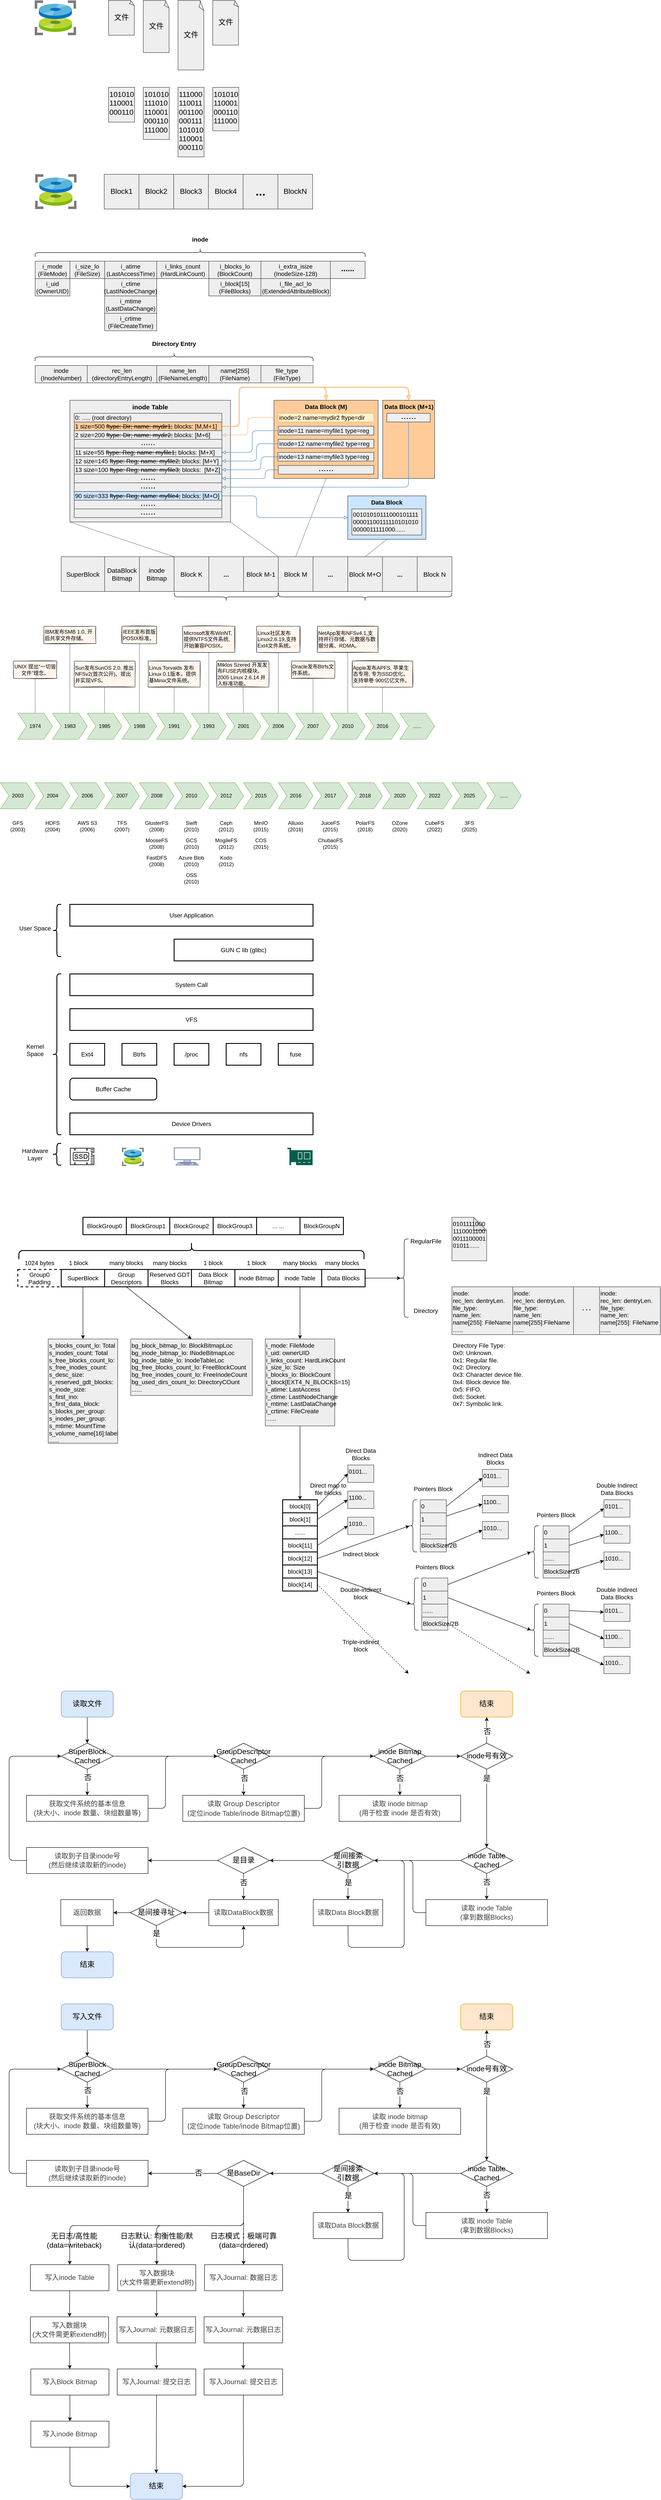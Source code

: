 <mxfile version="15.8.7" type="device"><diagram id="xLZwLdsmPBUu1lq8V1ux" name="Page-1"><mxGraphModel dx="1430" dy="3311" grid="1" gridSize="10" guides="1" tooltips="1" connect="1" arrows="1" fold="1" page="1" pageScale="1" pageWidth="827" pageHeight="1169" math="0" shadow="0"><root><mxCell id="0"/><mxCell id="1" parent="0"/><mxCell id="uOI6TBiiWPIxspWyjKTz-347" value="Data Block (M)" style="rounded=0;whiteSpace=wrap;html=1;shadow=0;glass=0;labelBackgroundColor=none;sketch=0;fontSize=14;strokeWidth=1;fillColor=#ffcc99;strokeColor=#36393d;align=center;verticalAlign=top;fontStyle=1" vertex="1" parent="1"><mxGeometry x="630" y="-600" width="240" height="180" as="geometry"/></mxCell><mxCell id="uOI6TBiiWPIxspWyjKTz-343" value="inode Table" style="rounded=0;whiteSpace=wrap;html=1;shadow=0;glass=0;labelBackgroundColor=none;sketch=0;fontSize=15;strokeWidth=1;fillColor=#eeeeee;strokeColor=#36393d;align=center;verticalAlign=top;fontStyle=1" vertex="1" parent="1"><mxGeometry x="160" y="-600" width="370" height="280" as="geometry"/></mxCell><mxCell id="uOI6TBiiWPIxspWyjKTz-1" value="2003" style="shape=step;perimeter=stepPerimeter;whiteSpace=wrap;html=1;fixedSize=1;fillColor=#d5e8d4;strokeColor=#82b366;" vertex="1" parent="1"><mxGeometry y="280" width="80" height="60" as="geometry"/></mxCell><mxCell id="uOI6TBiiWPIxspWyjKTz-5" value="2004" style="shape=step;perimeter=stepPerimeter;whiteSpace=wrap;html=1;fixedSize=1;fillColor=#d5e8d4;strokeColor=#82b366;" vertex="1" parent="1"><mxGeometry x="80" y="280" width="80" height="60" as="geometry"/></mxCell><mxCell id="uOI6TBiiWPIxspWyjKTz-6" value="2007" style="shape=step;perimeter=stepPerimeter;whiteSpace=wrap;html=1;fixedSize=1;fillColor=#d5e8d4;strokeColor=#82b366;" vertex="1" parent="1"><mxGeometry x="240" y="280" width="80" height="60" as="geometry"/></mxCell><mxCell id="uOI6TBiiWPIxspWyjKTz-7" value="2008" style="shape=step;perimeter=stepPerimeter;whiteSpace=wrap;html=1;fixedSize=1;fillColor=#d5e8d4;strokeColor=#82b366;" vertex="1" parent="1"><mxGeometry x="320" y="280" width="80" height="60" as="geometry"/></mxCell><mxCell id="uOI6TBiiWPIxspWyjKTz-8" value="2010" style="shape=step;perimeter=stepPerimeter;whiteSpace=wrap;html=1;fixedSize=1;fillColor=#d5e8d4;strokeColor=#82b366;" vertex="1" parent="1"><mxGeometry x="400" y="280" width="80" height="60" as="geometry"/></mxCell><mxCell id="uOI6TBiiWPIxspWyjKTz-9" value="2012" style="shape=step;perimeter=stepPerimeter;whiteSpace=wrap;html=1;fixedSize=1;fillColor=#d5e8d4;strokeColor=#82b366;" vertex="1" parent="1"><mxGeometry x="480" y="280" width="80" height="60" as="geometry"/></mxCell><mxCell id="uOI6TBiiWPIxspWyjKTz-10" value="2015" style="shape=step;perimeter=stepPerimeter;whiteSpace=wrap;html=1;fixedSize=1;fillColor=#d5e8d4;strokeColor=#82b366;" vertex="1" parent="1"><mxGeometry x="560" y="280" width="80" height="60" as="geometry"/></mxCell><mxCell id="uOI6TBiiWPIxspWyjKTz-11" value="2017" style="shape=step;perimeter=stepPerimeter;whiteSpace=wrap;html=1;fixedSize=1;fillColor=#d5e8d4;strokeColor=#82b366;" vertex="1" parent="1"><mxGeometry x="720" y="280" width="80" height="60" as="geometry"/></mxCell><mxCell id="uOI6TBiiWPIxspWyjKTz-12" value="2018" style="shape=step;perimeter=stepPerimeter;whiteSpace=wrap;html=1;fixedSize=1;fillColor=#d5e8d4;strokeColor=#82b366;" vertex="1" parent="1"><mxGeometry x="800" y="280" width="80" height="60" as="geometry"/></mxCell><mxCell id="uOI6TBiiWPIxspWyjKTz-13" value="2020" style="shape=step;perimeter=stepPerimeter;whiteSpace=wrap;html=1;fixedSize=1;fillColor=#d5e8d4;strokeColor=#82b366;" vertex="1" parent="1"><mxGeometry x="880" y="280" width="80" height="60" as="geometry"/></mxCell><mxCell id="uOI6TBiiWPIxspWyjKTz-14" value="2025" style="shape=step;perimeter=stepPerimeter;whiteSpace=wrap;html=1;fixedSize=1;fillColor=#d5e8d4;strokeColor=#82b366;" vertex="1" parent="1"><mxGeometry x="1040" y="280" width="80" height="60" as="geometry"/></mxCell><mxCell id="uOI6TBiiWPIxspWyjKTz-17" value="GFS&lt;br&gt;(2003)" style="text;html=1;strokeColor=none;fillColor=none;align=center;verticalAlign=middle;whiteSpace=wrap;rounded=0;" vertex="1" parent="1"><mxGeometry y="360" width="80" height="40" as="geometry"/></mxCell><mxCell id="uOI6TBiiWPIxspWyjKTz-18" value="3FS&lt;br&gt;(2025)" style="text;html=1;strokeColor=none;fillColor=none;align=center;verticalAlign=middle;whiteSpace=wrap;rounded=0;" vertex="1" parent="1"><mxGeometry x="1040" y="360" width="80" height="40" as="geometry"/></mxCell><mxCell id="uOI6TBiiWPIxspWyjKTz-19" value="HDFS&lt;br&gt;(2004)" style="text;html=1;strokeColor=none;fillColor=none;align=center;verticalAlign=middle;whiteSpace=wrap;rounded=0;" vertex="1" parent="1"><mxGeometry x="80" y="360" width="80" height="40" as="geometry"/></mxCell><mxCell id="uOI6TBiiWPIxspWyjKTz-20" value="TFS&lt;br&gt;(2007)" style="text;html=1;strokeColor=none;fillColor=none;align=center;verticalAlign=middle;whiteSpace=wrap;rounded=0;" vertex="1" parent="1"><mxGeometry x="240" y="360" width="80" height="40" as="geometry"/></mxCell><mxCell id="uOI6TBiiWPIxspWyjKTz-21" value="GlusterFS&lt;br&gt;(2008)" style="text;html=1;strokeColor=none;fillColor=none;align=center;verticalAlign=middle;whiteSpace=wrap;rounded=0;" vertex="1" parent="1"><mxGeometry x="320" y="360" width="80" height="40" as="geometry"/></mxCell><mxCell id="uOI6TBiiWPIxspWyjKTz-22" value="MooseFS&lt;br&gt;(2008)" style="text;html=1;strokeColor=none;fillColor=none;align=center;verticalAlign=middle;whiteSpace=wrap;rounded=0;" vertex="1" parent="1"><mxGeometry x="320" y="400" width="80" height="40" as="geometry"/></mxCell><mxCell id="uOI6TBiiWPIxspWyjKTz-23" value="FastDFS&lt;br&gt;(2008)" style="text;html=1;strokeColor=none;fillColor=none;align=center;verticalAlign=middle;whiteSpace=wrap;rounded=0;" vertex="1" parent="1"><mxGeometry x="320" y="440" width="80" height="40" as="geometry"/></mxCell><mxCell id="uOI6TBiiWPIxspWyjKTz-24" value="Swift&lt;br&gt;(2010)" style="text;html=1;strokeColor=none;fillColor=none;align=center;verticalAlign=middle;whiteSpace=wrap;rounded=0;" vertex="1" parent="1"><mxGeometry x="400" y="360" width="80" height="40" as="geometry"/></mxCell><mxCell id="uOI6TBiiWPIxspWyjKTz-25" value="Ceph&lt;br&gt;(2012)" style="text;html=1;strokeColor=none;fillColor=none;align=center;verticalAlign=middle;whiteSpace=wrap;rounded=0;labelBackgroundColor=default;" vertex="1" parent="1"><mxGeometry x="480" y="360" width="80" height="40" as="geometry"/></mxCell><mxCell id="uOI6TBiiWPIxspWyjKTz-26" value="MogileFS&lt;br&gt;(2012)" style="text;html=1;strokeColor=none;fillColor=none;align=center;verticalAlign=middle;whiteSpace=wrap;rounded=0;" vertex="1" parent="1"><mxGeometry x="480" y="400" width="80" height="40" as="geometry"/></mxCell><mxCell id="uOI6TBiiWPIxspWyjKTz-27" value="MinIO&lt;br&gt;(2015)" style="text;html=1;strokeColor=none;fillColor=none;align=center;verticalAlign=middle;whiteSpace=wrap;rounded=0;" vertex="1" parent="1"><mxGeometry x="560" y="360" width="80" height="40" as="geometry"/></mxCell><mxCell id="uOI6TBiiWPIxspWyjKTz-28" value="JuiceFS&lt;br&gt;(2015)" style="text;html=1;strokeColor=none;fillColor=none;align=center;verticalAlign=middle;whiteSpace=wrap;rounded=0;" vertex="1" parent="1"><mxGeometry x="720" y="360" width="80" height="40" as="geometry"/></mxCell><mxCell id="uOI6TBiiWPIxspWyjKTz-29" value="ChubaoFS&lt;br&gt;(2015)" style="text;html=1;strokeColor=none;fillColor=none;align=center;verticalAlign=middle;whiteSpace=wrap;rounded=0;" vertex="1" parent="1"><mxGeometry x="720" y="400" width="80" height="40" as="geometry"/></mxCell><mxCell id="uOI6TBiiWPIxspWyjKTz-30" value="PolarFS&lt;br&gt;(2018)" style="text;html=1;strokeColor=none;fillColor=none;align=center;verticalAlign=middle;whiteSpace=wrap;rounded=0;" vertex="1" parent="1"><mxGeometry x="800" y="360" width="80" height="40" as="geometry"/></mxCell><mxCell id="uOI6TBiiWPIxspWyjKTz-31" value="OZone&lt;br&gt;(2020)" style="text;html=1;strokeColor=none;fillColor=none;align=center;verticalAlign=middle;whiteSpace=wrap;rounded=0;" vertex="1" parent="1"><mxGeometry x="880" y="360" width="80" height="40" as="geometry"/></mxCell><mxCell id="uOI6TBiiWPIxspWyjKTz-32" value="2006" style="shape=step;perimeter=stepPerimeter;whiteSpace=wrap;html=1;fixedSize=1;fillColor=#d5e8d4;strokeColor=#82b366;" vertex="1" parent="1"><mxGeometry x="160" y="280" width="80" height="60" as="geometry"/></mxCell><mxCell id="uOI6TBiiWPIxspWyjKTz-33" value="AWS S3&lt;br&gt;(2006)" style="text;html=1;strokeColor=none;fillColor=none;align=center;verticalAlign=middle;whiteSpace=wrap;rounded=0;" vertex="1" parent="1"><mxGeometry x="160" y="360" width="80" height="40" as="geometry"/></mxCell><mxCell id="uOI6TBiiWPIxspWyjKTz-34" value="GCS&lt;br&gt;(2010)" style="text;html=1;strokeColor=none;fillColor=none;align=center;verticalAlign=middle;whiteSpace=wrap;rounded=0;" vertex="1" parent="1"><mxGeometry x="400" y="400" width="80" height="40" as="geometry"/></mxCell><mxCell id="uOI6TBiiWPIxspWyjKTz-35" value="2016" style="shape=step;perimeter=stepPerimeter;whiteSpace=wrap;html=1;fixedSize=1;fillColor=#d5e8d4;strokeColor=#82b366;" vertex="1" parent="1"><mxGeometry x="640" y="280" width="80" height="60" as="geometry"/></mxCell><mxCell id="uOI6TBiiWPIxspWyjKTz-36" value="Alluxio&lt;br&gt;(2016)" style="text;html=1;strokeColor=none;fillColor=none;align=center;verticalAlign=middle;whiteSpace=wrap;rounded=0;" vertex="1" parent="1"><mxGeometry x="640" y="360" width="80" height="40" as="geometry"/></mxCell><mxCell id="uOI6TBiiWPIxspWyjKTz-37" value="Azure Blob&lt;br&gt;(2010)" style="text;html=1;strokeColor=none;fillColor=none;align=center;verticalAlign=middle;whiteSpace=wrap;rounded=0;" vertex="1" parent="1"><mxGeometry x="400" y="440" width="80" height="40" as="geometry"/></mxCell><mxCell id="uOI6TBiiWPIxspWyjKTz-38" value="COS&lt;br&gt;(2015)" style="text;html=1;strokeColor=none;fillColor=none;align=center;verticalAlign=middle;whiteSpace=wrap;rounded=0;" vertex="1" parent="1"><mxGeometry x="560" y="400" width="80" height="40" as="geometry"/></mxCell><mxCell id="uOI6TBiiWPIxspWyjKTz-39" value="Kodo&lt;br&gt;(2012)" style="text;html=1;strokeColor=none;fillColor=none;align=center;verticalAlign=middle;whiteSpace=wrap;rounded=0;labelBackgroundColor=default;" vertex="1" parent="1"><mxGeometry x="480" y="440" width="80" height="40" as="geometry"/></mxCell><mxCell id="uOI6TBiiWPIxspWyjKTz-248" style="edgeStyle=none;rounded=0;orthogonalLoop=1;jettySize=auto;html=1;exitX=0.5;exitY=0;exitDx=0;exitDy=0;entryX=0.5;entryY=1;entryDx=0;entryDy=0;dashed=1;dashPattern=1 1;fontSize=14;endArrow=none;endFill=0;" edge="1" parent="1" source="uOI6TBiiWPIxspWyjKTz-40" target="uOI6TBiiWPIxspWyjKTz-41"><mxGeometry relative="1" as="geometry"/></mxCell><mxCell id="uOI6TBiiWPIxspWyjKTz-40" value="1974" style="shape=step;perimeter=stepPerimeter;whiteSpace=wrap;html=1;fixedSize=1;fillColor=#d5e8d4;strokeColor=#82b366;" vertex="1" parent="1"><mxGeometry x="40" y="120" width="80" height="60" as="geometry"/></mxCell><mxCell id="uOI6TBiiWPIxspWyjKTz-41" value="UNIX 提出“一切皆文件”理念。" style="text;html=1;strokeColor=#36393d;fillColor=#ffcc99;align=center;verticalAlign=middle;whiteSpace=wrap;rounded=0;sketch=1;" vertex="1" parent="1"><mxGeometry x="30" width="100" height="40" as="geometry"/></mxCell><mxCell id="uOI6TBiiWPIxspWyjKTz-253" style="edgeStyle=none;rounded=0;orthogonalLoop=1;jettySize=auto;html=1;exitX=0.5;exitY=0;exitDx=0;exitDy=0;entryX=0.5;entryY=1;entryDx=0;entryDy=0;dashed=1;dashPattern=1 1;fontSize=14;endArrow=none;endFill=0;" edge="1" parent="1" source="uOI6TBiiWPIxspWyjKTz-42" target="uOI6TBiiWPIxspWyjKTz-252"><mxGeometry relative="1" as="geometry"/></mxCell><mxCell id="uOI6TBiiWPIxspWyjKTz-42" value="1988" style="shape=step;perimeter=stepPerimeter;whiteSpace=wrap;html=1;fixedSize=1;fillColor=#d5e8d4;strokeColor=#82b366;" vertex="1" parent="1"><mxGeometry x="280" y="120" width="80" height="60" as="geometry"/></mxCell><mxCell id="uOI6TBiiWPIxspWyjKTz-255" style="edgeStyle=none;rounded=0;orthogonalLoop=1;jettySize=auto;html=1;exitX=0.5;exitY=0;exitDx=0;exitDy=0;entryX=0.5;entryY=1;entryDx=0;entryDy=0;dashed=1;dashPattern=1 1;fontSize=14;endArrow=none;endFill=0;" edge="1" parent="1" source="uOI6TBiiWPIxspWyjKTz-43" target="uOI6TBiiWPIxspWyjKTz-254"><mxGeometry relative="1" as="geometry"/></mxCell><mxCell id="uOI6TBiiWPIxspWyjKTz-43" value="1991" style="shape=step;perimeter=stepPerimeter;whiteSpace=wrap;html=1;fixedSize=1;fillColor=#d5e8d4;strokeColor=#82b366;" vertex="1" parent="1"><mxGeometry x="360" y="120" width="80" height="60" as="geometry"/></mxCell><mxCell id="uOI6TBiiWPIxspWyjKTz-47" value="OSS&lt;br&gt;(2010)" style="text;html=1;strokeColor=none;fillColor=none;align=center;verticalAlign=middle;whiteSpace=wrap;rounded=0;" vertex="1" parent="1"><mxGeometry x="400" y="480" width="80" height="40" as="geometry"/></mxCell><mxCell id="uOI6TBiiWPIxspWyjKTz-50" value="VFS" style="rounded=0;whiteSpace=wrap;html=1;labelBackgroundColor=none;strokeWidth=2;fontSize=14;" vertex="1" parent="1"><mxGeometry x="160" y="800" width="560" height="50" as="geometry"/></mxCell><mxCell id="uOI6TBiiWPIxspWyjKTz-51" value="&lt;div style=&quot;text-align: left; font-size: 14px;&quot;&gt;&lt;span style=&quot;font-size: 14px;&quot;&gt;Btrfs&lt;/span&gt;&lt;/div&gt;" style="rounded=0;whiteSpace=wrap;html=1;labelBackgroundColor=none;strokeWidth=2;fontSize=14;" vertex="1" parent="1"><mxGeometry x="280" y="880" width="80" height="50" as="geometry"/></mxCell><mxCell id="uOI6TBiiWPIxspWyjKTz-52" value="nfs" style="rounded=0;whiteSpace=wrap;html=1;labelBackgroundColor=none;strokeWidth=2;fontSize=14;" vertex="1" parent="1"><mxGeometry x="520" y="880" width="80" height="50" as="geometry"/></mxCell><mxCell id="uOI6TBiiWPIxspWyjKTz-53" value="/proc" style="rounded=0;whiteSpace=wrap;html=1;labelBackgroundColor=none;strokeWidth=2;fontSize=14;" vertex="1" parent="1"><mxGeometry x="400" y="880" width="80" height="50" as="geometry"/></mxCell><mxCell id="uOI6TBiiWPIxspWyjKTz-58" value="User Application" style="rounded=0;whiteSpace=wrap;html=1;labelBackgroundColor=none;strokeWidth=2;fontSize=14;" vertex="1" parent="1"><mxGeometry x="160" y="560" width="560" height="50" as="geometry"/></mxCell><mxCell id="uOI6TBiiWPIxspWyjKTz-59" value="GUN C lib (glibc)" style="rounded=0;whiteSpace=wrap;html=1;labelBackgroundColor=none;strokeWidth=2;fontSize=14;" vertex="1" parent="1"><mxGeometry x="400" y="640" width="320" height="50" as="geometry"/></mxCell><mxCell id="uOI6TBiiWPIxspWyjKTz-60" value="System Call" style="rounded=0;whiteSpace=wrap;html=1;labelBackgroundColor=none;strokeWidth=2;fontSize=14;" vertex="1" parent="1"><mxGeometry x="160" y="720" width="560" height="50" as="geometry"/></mxCell><mxCell id="uOI6TBiiWPIxspWyjKTz-61" value="Device Drivers" style="rounded=0;whiteSpace=wrap;html=1;labelBackgroundColor=none;strokeWidth=2;fontSize=14;" vertex="1" parent="1"><mxGeometry x="160" y="1040" width="560" height="50" as="geometry"/></mxCell><mxCell id="uOI6TBiiWPIxspWyjKTz-62" value="Buffer Cache" style="rounded=1;whiteSpace=wrap;html=1;labelBackgroundColor=none;strokeWidth=2;fontSize=14;" vertex="1" parent="1"><mxGeometry x="160" y="960" width="200" height="50" as="geometry"/></mxCell><mxCell id="uOI6TBiiWPIxspWyjKTz-63" value="&lt;div style=&quot;text-align: left; font-size: 14px;&quot;&gt;&lt;span style=&quot;font-size: 14px;&quot;&gt;Ext4&lt;/span&gt;&lt;/div&gt;" style="rounded=0;whiteSpace=wrap;html=1;labelBackgroundColor=none;strokeWidth=2;fontSize=14;" vertex="1" parent="1"><mxGeometry x="160" y="880" width="80" height="50" as="geometry"/></mxCell><mxCell id="uOI6TBiiWPIxspWyjKTz-65" value="" style="sketch=0;aspect=fixed;html=1;points=[];align=center;image;fontSize=14;image=img/lib/mscae/MD_snapshot.svg;labelBackgroundColor=none;fillColor=none;strokeWidth=2;" vertex="1" parent="1"><mxGeometry x="280" y="1120" width="50" height="42" as="geometry"/></mxCell><mxCell id="uOI6TBiiWPIxspWyjKTz-66" value="" style="sketch=0;pointerEvents=1;shadow=0;dashed=0;html=1;strokeColor=none;fillColor=#434445;aspect=fixed;labelPosition=center;verticalLabelPosition=bottom;verticalAlign=top;align=center;outlineConnect=0;shape=mxgraph.vvd.ssd;labelBackgroundColor=none;strokeWidth=2;fontSize=14;" vertex="1" parent="1"><mxGeometry x="160" y="1120" width="56.34" height="40" as="geometry"/></mxCell><mxCell id="uOI6TBiiWPIxspWyjKTz-67" value="" style="sketch=0;pointerEvents=1;shadow=0;dashed=0;html=1;strokeColor=none;fillColor=#005F4B;labelPosition=center;verticalLabelPosition=bottom;verticalAlign=top;align=center;outlineConnect=0;shape=mxgraph.veeam2.network_card;labelBackgroundColor=none;strokeWidth=2;fontSize=14;" vertex="1" parent="1"><mxGeometry x="661" y="1120" width="58" height="40" as="geometry"/></mxCell><mxCell id="uOI6TBiiWPIxspWyjKTz-68" value="" style="fontColor=#0066CC;verticalAlign=top;verticalLabelPosition=bottom;labelPosition=center;align=center;html=1;outlineConnect=0;fillColor=#CCCCCC;strokeColor=#6881B3;gradientColor=none;gradientDirection=north;strokeWidth=2;shape=mxgraph.networks.terminal;labelBackgroundColor=none;fontSize=14;" vertex="1" parent="1"><mxGeometry x="400" y="1120" width="60" height="40" as="geometry"/></mxCell><mxCell id="uOI6TBiiWPIxspWyjKTz-69" value="" style="shape=curlyBracket;whiteSpace=wrap;html=1;rounded=1;labelBackgroundColor=none;fillColor=none;size=0.5;strokeWidth=2;fontSize=14;" vertex="1" parent="1"><mxGeometry x="120" y="560" width="20" height="120" as="geometry"/></mxCell><mxCell id="uOI6TBiiWPIxspWyjKTz-70" value="" style="shape=curlyBracket;whiteSpace=wrap;html=1;rounded=1;labelBackgroundColor=none;fillColor=none;strokeWidth=2;fontSize=14;" vertex="1" parent="1"><mxGeometry x="120" y="720" width="20" height="370" as="geometry"/></mxCell><mxCell id="uOI6TBiiWPIxspWyjKTz-72" value="User Space" style="text;html=1;strokeColor=none;fillColor=none;align=center;verticalAlign=middle;whiteSpace=wrap;rounded=0;labelBackgroundColor=none;strokeWidth=2;fontSize=14;" vertex="1" parent="1"><mxGeometry x="40" y="600" width="80" height="30" as="geometry"/></mxCell><mxCell id="uOI6TBiiWPIxspWyjKTz-73" value="Kernel Space" style="text;html=1;strokeColor=none;fillColor=none;align=center;verticalAlign=middle;whiteSpace=wrap;rounded=0;labelBackgroundColor=none;strokeWidth=2;fontSize=14;" vertex="1" parent="1"><mxGeometry x="40" y="880" width="80" height="30" as="geometry"/></mxCell><mxCell id="uOI6TBiiWPIxspWyjKTz-76" value="" style="shape=curlyBracket;whiteSpace=wrap;html=1;rounded=1;labelBackgroundColor=none;fillColor=none;size=0.5;strokeWidth=2;fontSize=14;" vertex="1" parent="1"><mxGeometry x="120" y="1110" width="20" height="50" as="geometry"/></mxCell><mxCell id="uOI6TBiiWPIxspWyjKTz-77" value="Hardware Layer" style="text;html=1;strokeColor=none;fillColor=none;align=center;verticalAlign=middle;whiteSpace=wrap;rounded=0;labelBackgroundColor=none;strokeWidth=2;fontSize=14;" vertex="1" parent="1"><mxGeometry x="40" y="1120" width="80" height="30" as="geometry"/></mxCell><mxCell id="uOI6TBiiWPIxspWyjKTz-79" value="BlockGroup0" style="rounded=0;whiteSpace=wrap;html=1;labelBackgroundColor=none;fontSize=14;strokeWidth=2;" vertex="1" parent="1"><mxGeometry x="190" y="1280" width="100" height="40" as="geometry"/></mxCell><mxCell id="uOI6TBiiWPIxspWyjKTz-84" value="BlockGroup1" style="rounded=0;whiteSpace=wrap;html=1;labelBackgroundColor=none;fontSize=14;strokeWidth=2;" vertex="1" parent="1"><mxGeometry x="290" y="1280" width="100" height="40" as="geometry"/></mxCell><mxCell id="uOI6TBiiWPIxspWyjKTz-85" value="BlockGroup2" style="rounded=0;whiteSpace=wrap;html=1;labelBackgroundColor=none;fontSize=14;strokeWidth=2;" vertex="1" parent="1"><mxGeometry x="390" y="1280" width="100" height="40" as="geometry"/></mxCell><mxCell id="uOI6TBiiWPIxspWyjKTz-86" value="... ..." style="rounded=0;whiteSpace=wrap;html=1;labelBackgroundColor=none;fontSize=14;strokeWidth=2;" vertex="1" parent="1"><mxGeometry x="590" y="1280" width="100" height="40" as="geometry"/></mxCell><mxCell id="uOI6TBiiWPIxspWyjKTz-87" value="BlockGroupN" style="rounded=0;whiteSpace=wrap;html=1;labelBackgroundColor=none;fontSize=14;strokeWidth=2;" vertex="1" parent="1"><mxGeometry x="690" y="1280" width="100" height="40" as="geometry"/></mxCell><mxCell id="uOI6TBiiWPIxspWyjKTz-88" value="Group0 Padding" style="rounded=0;whiteSpace=wrap;html=1;labelBackgroundColor=none;fontSize=14;strokeWidth=2;dashed=1;" vertex="1" parent="1"><mxGeometry x="40" y="1400" width="100" height="40" as="geometry"/></mxCell><mxCell id="uOI6TBiiWPIxspWyjKTz-89" value="SuperBlock" style="rounded=0;whiteSpace=wrap;html=1;labelBackgroundColor=none;fontSize=14;strokeWidth=2;" vertex="1" parent="1"><mxGeometry x="140" y="1400" width="100" height="40" as="geometry"/></mxCell><mxCell id="uOI6TBiiWPIxspWyjKTz-415" style="edgeStyle=none;rounded=1;sketch=0;orthogonalLoop=1;jettySize=auto;html=1;exitX=0.5;exitY=1;exitDx=0;exitDy=0;entryX=0.5;entryY=0;entryDx=0;entryDy=0;shadow=0;fontSize=17;fontColor=#FFB570;endArrow=classic;endFill=1;strokeColor=#000000;strokeWidth=1;" edge="1" parent="1" source="uOI6TBiiWPIxspWyjKTz-90" target="uOI6TBiiWPIxspWyjKTz-414"><mxGeometry relative="1" as="geometry"/></mxCell><mxCell id="uOI6TBiiWPIxspWyjKTz-90" value="Group Descriptors" style="rounded=0;whiteSpace=wrap;html=1;labelBackgroundColor=none;fontSize=14;strokeWidth=2;" vertex="1" parent="1"><mxGeometry x="240" y="1400" width="100" height="40" as="geometry"/></mxCell><mxCell id="uOI6TBiiWPIxspWyjKTz-91" value="Reserved GDT Blocks" style="rounded=0;whiteSpace=wrap;html=1;labelBackgroundColor=none;fontSize=14;strokeWidth=2;" vertex="1" parent="1"><mxGeometry x="340" y="1400" width="100" height="40" as="geometry"/></mxCell><mxCell id="uOI6TBiiWPIxspWyjKTz-92" value="Data Block Bitmap" style="rounded=0;whiteSpace=wrap;html=1;labelBackgroundColor=none;fontSize=14;strokeWidth=2;" vertex="1" parent="1"><mxGeometry x="440" y="1400" width="100" height="40" as="geometry"/></mxCell><mxCell id="uOI6TBiiWPIxspWyjKTz-120" style="edgeStyle=none;rounded=0;orthogonalLoop=1;jettySize=auto;html=1;exitX=0.5;exitY=1;exitDx=0;exitDy=0;fontSize=14;" edge="1" parent="1" source="uOI6TBiiWPIxspWyjKTz-94" target="uOI6TBiiWPIxspWyjKTz-119"><mxGeometry relative="1" as="geometry"/></mxCell><mxCell id="uOI6TBiiWPIxspWyjKTz-93" value="inode Bitmap" style="rounded=0;whiteSpace=wrap;html=1;labelBackgroundColor=none;fontSize=14;strokeWidth=2;" vertex="1" parent="1"><mxGeometry x="540" y="1400" width="100" height="40" as="geometry"/></mxCell><mxCell id="uOI6TBiiWPIxspWyjKTz-94" value="inode Table" style="rounded=0;whiteSpace=wrap;html=1;labelBackgroundColor=none;fontSize=14;strokeWidth=2;" vertex="1" parent="1"><mxGeometry x="640" y="1400" width="100" height="40" as="geometry"/></mxCell><mxCell id="uOI6TBiiWPIxspWyjKTz-231" style="edgeStyle=none;rounded=0;orthogonalLoop=1;jettySize=auto;html=1;exitX=1;exitY=0.5;exitDx=0;exitDy=0;entryX=0.1;entryY=0.5;entryDx=0;entryDy=0;entryPerimeter=0;fontSize=14;" edge="1" parent="1" source="uOI6TBiiWPIxspWyjKTz-95" target="uOI6TBiiWPIxspWyjKTz-226"><mxGeometry relative="1" as="geometry"/></mxCell><mxCell id="uOI6TBiiWPIxspWyjKTz-95" value="Data Blocks" style="rounded=0;whiteSpace=wrap;html=1;labelBackgroundColor=none;fontSize=14;strokeWidth=2;" vertex="1" parent="1"><mxGeometry x="740" y="1400" width="100" height="40" as="geometry"/></mxCell><mxCell id="uOI6TBiiWPIxspWyjKTz-106" value="1024 bytes" style="text;html=1;align=center;verticalAlign=middle;whiteSpace=wrap;rounded=0;dashed=1;labelBackgroundColor=none;fontSize=14;" vertex="1" parent="1"><mxGeometry x="50" y="1370" width="80" height="30" as="geometry"/></mxCell><mxCell id="uOI6TBiiWPIxspWyjKTz-118" style="rounded=0;orthogonalLoop=1;jettySize=auto;html=1;exitX=0.5;exitY=1;exitDx=0;exitDy=0;fontSize=14;" edge="1" parent="1" source="uOI6TBiiWPIxspWyjKTz-89" target="uOI6TBiiWPIxspWyjKTz-117"><mxGeometry relative="1" as="geometry"/></mxCell><mxCell id="uOI6TBiiWPIxspWyjKTz-107" value="1 block" style="text;html=1;align=center;verticalAlign=middle;whiteSpace=wrap;rounded=0;dashed=1;labelBackgroundColor=none;fontSize=14;" vertex="1" parent="1"><mxGeometry x="140" y="1370" width="80" height="30" as="geometry"/></mxCell><mxCell id="uOI6TBiiWPIxspWyjKTz-108" value="1 block" style="text;html=1;align=center;verticalAlign=middle;whiteSpace=wrap;rounded=0;dashed=1;labelBackgroundColor=none;fontSize=14;" vertex="1" parent="1"><mxGeometry x="450" y="1370" width="80" height="30" as="geometry"/></mxCell><mxCell id="uOI6TBiiWPIxspWyjKTz-109" value="RegularFile" style="text;html=1;align=center;verticalAlign=middle;whiteSpace=wrap;rounded=0;dashed=1;labelBackgroundColor=none;fontSize=14;" vertex="1" parent="1"><mxGeometry x="940" y="1320" width="80" height="30" as="geometry"/></mxCell><mxCell id="uOI6TBiiWPIxspWyjKTz-110" value="many blocks" style="text;html=1;align=center;verticalAlign=middle;whiteSpace=wrap;rounded=0;dashed=1;labelBackgroundColor=none;fontSize=14;" vertex="1" parent="1"><mxGeometry x="650" y="1370" width="80" height="30" as="geometry"/></mxCell><mxCell id="uOI6TBiiWPIxspWyjKTz-111" value="many blocks" style="text;html=1;align=center;verticalAlign=middle;whiteSpace=wrap;rounded=0;dashed=1;labelBackgroundColor=none;fontSize=14;" vertex="1" parent="1"><mxGeometry x="747" y="1370" width="80" height="30" as="geometry"/></mxCell><mxCell id="uOI6TBiiWPIxspWyjKTz-112" value="many blocks" style="text;html=1;align=center;verticalAlign=middle;whiteSpace=wrap;rounded=0;dashed=1;labelBackgroundColor=none;fontSize=14;" vertex="1" parent="1"><mxGeometry x="250" y="1370" width="80" height="30" as="geometry"/></mxCell><mxCell id="uOI6TBiiWPIxspWyjKTz-113" value="many blocks" style="text;html=1;align=center;verticalAlign=middle;whiteSpace=wrap;rounded=0;dashed=1;labelBackgroundColor=none;fontSize=14;" vertex="1" parent="1"><mxGeometry x="350" y="1370" width="80" height="30" as="geometry"/></mxCell><mxCell id="uOI6TBiiWPIxspWyjKTz-114" value="BlockGroup3" style="rounded=0;whiteSpace=wrap;html=1;labelBackgroundColor=none;fontSize=14;strokeWidth=2;" vertex="1" parent="1"><mxGeometry x="490" y="1280" width="100" height="40" as="geometry"/></mxCell><mxCell id="uOI6TBiiWPIxspWyjKTz-115" value="" style="shape=curlyBracket;whiteSpace=wrap;html=1;rounded=1;labelBackgroundColor=none;fontSize=14;strokeWidth=2;fillColor=none;rotation=90;size=0.5;" vertex="1" parent="1"><mxGeometry x="420" y="959" width="40" height="795" as="geometry"/></mxCell><mxCell id="uOI6TBiiWPIxspWyjKTz-117" value="&lt;div&gt;s_blocks_count_lo: Total&lt;/div&gt;&lt;div&gt;s_inodes_count: Total&lt;/div&gt;&lt;div&gt;s_free_blocks_count_lo:&lt;/div&gt;&lt;div&gt;s_free_inodes_count:&amp;nbsp;&lt;/div&gt;&lt;div&gt;s_desc_size:&lt;/div&gt;&lt;div&gt;s_reserved_gdt_blocks:&lt;/div&gt;&lt;div&gt;s_inode_size:&lt;/div&gt;&lt;div&gt;s_first_ino:&lt;/div&gt;&lt;div&gt;s_first_data_block:&lt;/div&gt;&lt;div&gt;s_blocks_per_group:&lt;/div&gt;&lt;div&gt;s_inodes_per_group:&lt;/div&gt;&lt;div&gt;s_mtime: MountTime&lt;/div&gt;&lt;div&gt;s_volume_name[16]:label&lt;/div&gt;&lt;div&gt;......&lt;/div&gt;" style="rounded=0;whiteSpace=wrap;html=1;labelBackgroundColor=none;fontSize=14;strokeWidth=1;fillColor=#eeeeee;strokeColor=#36393d;align=left;verticalAlign=top;" vertex="1" parent="1"><mxGeometry x="110" y="1560" width="160" height="240" as="geometry"/></mxCell><mxCell id="uOI6TBiiWPIxspWyjKTz-221" style="edgeStyle=none;rounded=0;orthogonalLoop=1;jettySize=auto;html=1;exitX=0.5;exitY=1;exitDx=0;exitDy=0;fontSize=14;" edge="1" parent="1" source="uOI6TBiiWPIxspWyjKTz-119" target="uOI6TBiiWPIxspWyjKTz-121"><mxGeometry relative="1" as="geometry"/></mxCell><mxCell id="uOI6TBiiWPIxspWyjKTz-119" value="&lt;div&gt;i_mode: FileMode&lt;/div&gt;&lt;div&gt;i_uid: ownerUID&lt;/div&gt;&lt;div&gt;i_links_count: HardLinkCount&lt;/div&gt;&lt;div&gt;i_size_lo: Size&lt;/div&gt;&lt;div&gt;i_blocks_lo: BlockCount&lt;/div&gt;&lt;div&gt;i_block[EXT4_N_BLOCKS=15]&lt;/div&gt;&lt;div&gt;i_atime: LastAccess&lt;/div&gt;&lt;div&gt;i_ctime: LastINodeChange&lt;/div&gt;&lt;div&gt;i_mtime: LastDataChange&lt;/div&gt;&lt;div&gt;i_crtime: FileCreate&lt;/div&gt;&lt;div&gt;......&lt;/div&gt;" style="rounded=0;whiteSpace=wrap;html=1;labelBackgroundColor=none;fontSize=14;strokeWidth=1;fillColor=#eeeeee;strokeColor=#36393d;align=left;verticalAlign=top;" vertex="1" parent="1"><mxGeometry x="610" y="1560" width="160" height="200" as="geometry"/></mxCell><mxCell id="uOI6TBiiWPIxspWyjKTz-141" style="edgeStyle=none;rounded=0;orthogonalLoop=1;jettySize=auto;html=1;exitX=1;exitY=0.5;exitDx=0;exitDy=0;fontSize=14;entryX=0;entryY=0.5;entryDx=0;entryDy=0;" edge="1" parent="1" source="uOI6TBiiWPIxspWyjKTz-121" target="uOI6TBiiWPIxspWyjKTz-126"><mxGeometry relative="1" as="geometry"/></mxCell><mxCell id="uOI6TBiiWPIxspWyjKTz-121" value="block[0]" style="rounded=0;whiteSpace=wrap;html=1;labelBackgroundColor=none;fontSize=14;strokeWidth=2;" vertex="1" parent="1"><mxGeometry x="650" y="1930" width="80" height="30" as="geometry"/></mxCell><mxCell id="uOI6TBiiWPIxspWyjKTz-140" style="edgeStyle=none;rounded=0;orthogonalLoop=1;jettySize=auto;html=1;exitX=1;exitY=0.5;exitDx=0;exitDy=0;fontSize=14;entryX=0;entryY=0.5;entryDx=0;entryDy=0;" edge="1" parent="1" source="uOI6TBiiWPIxspWyjKTz-122" target="uOI6TBiiWPIxspWyjKTz-127"><mxGeometry relative="1" as="geometry"/></mxCell><mxCell id="uOI6TBiiWPIxspWyjKTz-122" value="block[1]" style="rounded=0;whiteSpace=wrap;html=1;labelBackgroundColor=none;fontSize=14;strokeWidth=2;" vertex="1" parent="1"><mxGeometry x="650" y="1960" width="80" height="30" as="geometry"/></mxCell><mxCell id="uOI6TBiiWPIxspWyjKTz-126" value="0101..." style="rounded=0;whiteSpace=wrap;html=1;labelBackgroundColor=none;fontSize=14;strokeWidth=1;fillColor=#eeeeee;strokeColor=#36393d;align=left;verticalAlign=top;" vertex="1" parent="1"><mxGeometry x="800" y="1850" width="60" height="40" as="geometry"/></mxCell><mxCell id="uOI6TBiiWPIxspWyjKTz-127" value="1100..." style="rounded=0;whiteSpace=wrap;html=1;labelBackgroundColor=none;fontSize=14;strokeWidth=1;fillColor=#eeeeee;strokeColor=#36393d;align=left;verticalAlign=top;" vertex="1" parent="1"><mxGeometry x="800" y="1910" width="60" height="40" as="geometry"/></mxCell><mxCell id="uOI6TBiiWPIxspWyjKTz-129" value="......" style="rounded=0;whiteSpace=wrap;html=1;labelBackgroundColor=none;fontSize=14;strokeWidth=2;" vertex="1" parent="1"><mxGeometry x="650" y="1990" width="80" height="30" as="geometry"/></mxCell><mxCell id="uOI6TBiiWPIxspWyjKTz-139" style="edgeStyle=none;rounded=0;orthogonalLoop=1;jettySize=auto;html=1;exitX=1;exitY=0.5;exitDx=0;exitDy=0;fontSize=14;entryX=0;entryY=0.5;entryDx=0;entryDy=0;" edge="1" parent="1" source="uOI6TBiiWPIxspWyjKTz-130" target="uOI6TBiiWPIxspWyjKTz-134"><mxGeometry relative="1" as="geometry"/></mxCell><mxCell id="uOI6TBiiWPIxspWyjKTz-130" value="block[11]" style="rounded=0;whiteSpace=wrap;html=1;labelBackgroundColor=none;fontSize=14;strokeWidth=2;" vertex="1" parent="1"><mxGeometry x="650" y="2020" width="80" height="30" as="geometry"/></mxCell><mxCell id="uOI6TBiiWPIxspWyjKTz-163" style="edgeStyle=none;rounded=0;orthogonalLoop=1;jettySize=auto;html=1;exitX=1;exitY=0.5;exitDx=0;exitDy=0;entryX=0.1;entryY=0.5;entryDx=0;entryDy=0;entryPerimeter=0;fontSize=14;" edge="1" parent="1" source="uOI6TBiiWPIxspWyjKTz-131" target="uOI6TBiiWPIxspWyjKTz-162"><mxGeometry relative="1" as="geometry"/></mxCell><mxCell id="uOI6TBiiWPIxspWyjKTz-131" value="block[12]" style="rounded=0;whiteSpace=wrap;html=1;labelBackgroundColor=none;fontSize=14;strokeWidth=2;" vertex="1" parent="1"><mxGeometry x="650" y="2050" width="80" height="30" as="geometry"/></mxCell><mxCell id="uOI6TBiiWPIxspWyjKTz-171" style="edgeStyle=none;rounded=0;orthogonalLoop=1;jettySize=auto;html=1;exitX=1;exitY=0.5;exitDx=0;exitDy=0;entryX=0.1;entryY=0.5;entryDx=0;entryDy=0;entryPerimeter=0;fontSize=14;" edge="1" parent="1" source="uOI6TBiiWPIxspWyjKTz-132" target="uOI6TBiiWPIxspWyjKTz-190"><mxGeometry relative="1" as="geometry"><mxPoint x="942" y="2205" as="targetPoint"/></mxGeometry></mxCell><mxCell id="uOI6TBiiWPIxspWyjKTz-132" value="block[13]" style="rounded=0;whiteSpace=wrap;html=1;labelBackgroundColor=none;fontSize=14;strokeWidth=2;" vertex="1" parent="1"><mxGeometry x="650" y="2080" width="80" height="30" as="geometry"/></mxCell><mxCell id="uOI6TBiiWPIxspWyjKTz-219" style="edgeStyle=none;rounded=0;orthogonalLoop=1;jettySize=auto;html=1;exitX=1;exitY=0.5;exitDx=0;exitDy=0;fontSize=14;dashed=1;" edge="1" parent="1" source="uOI6TBiiWPIxspWyjKTz-133"><mxGeometry relative="1" as="geometry"><mxPoint x="940" y="2330" as="targetPoint"/></mxGeometry></mxCell><mxCell id="uOI6TBiiWPIxspWyjKTz-133" value="block[14]" style="rounded=0;whiteSpace=wrap;html=1;labelBackgroundColor=none;fontSize=14;strokeWidth=2;" vertex="1" parent="1"><mxGeometry x="650" y="2110" width="80" height="30" as="geometry"/></mxCell><mxCell id="uOI6TBiiWPIxspWyjKTz-134" value="1010..." style="rounded=0;whiteSpace=wrap;html=1;labelBackgroundColor=none;fontSize=14;strokeWidth=1;fillColor=#eeeeee;strokeColor=#36393d;align=left;verticalAlign=top;" vertex="1" parent="1"><mxGeometry x="800" y="1970" width="60" height="40" as="geometry"/></mxCell><mxCell id="uOI6TBiiWPIxspWyjKTz-136" value="0101111000&lt;br&gt;1110001100&lt;br&gt;0011100001&lt;br&gt;01011......" style="shape=note;whiteSpace=wrap;html=1;backgroundOutline=1;darkOpacity=0.05;labelBackgroundColor=none;fontSize=14;strokeWidth=1;fillColor=#eeeeee;strokeColor=#36393d;align=left;verticalAlign=top;" vertex="1" parent="1"><mxGeometry x="1040" y="1280" width="80" height="100" as="geometry"/></mxCell><mxCell id="uOI6TBiiWPIxspWyjKTz-138" value="Directory" style="text;html=1;align=center;verticalAlign=middle;whiteSpace=wrap;rounded=0;dashed=1;labelBackgroundColor=none;fontSize=14;" vertex="1" parent="1"><mxGeometry x="940" y="1480" width="80" height="30" as="geometry"/></mxCell><mxCell id="uOI6TBiiWPIxspWyjKTz-143" value="Direct Data Blocks" style="text;html=1;align=center;verticalAlign=middle;whiteSpace=wrap;rounded=0;dashed=1;labelBackgroundColor=none;fontSize=14;" vertex="1" parent="1"><mxGeometry x="780" y="1810" width="100" height="30" as="geometry"/></mxCell><mxCell id="uOI6TBiiWPIxspWyjKTz-156" style="edgeStyle=none;rounded=0;orthogonalLoop=1;jettySize=auto;html=1;exitX=1;exitY=0.5;exitDx=0;exitDy=0;entryX=0;entryY=0.5;entryDx=0;entryDy=0;fontSize=14;" edge="1" parent="1" source="uOI6TBiiWPIxspWyjKTz-146" target="uOI6TBiiWPIxspWyjKTz-152"><mxGeometry relative="1" as="geometry"/></mxCell><mxCell id="uOI6TBiiWPIxspWyjKTz-146" value="0" style="rounded=0;whiteSpace=wrap;html=1;labelBackgroundColor=none;fontSize=14;strokeWidth=1;fillColor=#eeeeee;strokeColor=#36393d;align=left;verticalAlign=top;" vertex="1" parent="1"><mxGeometry x="967" y="1930" width="60" height="30" as="geometry"/></mxCell><mxCell id="uOI6TBiiWPIxspWyjKTz-157" style="edgeStyle=none;rounded=0;orthogonalLoop=1;jettySize=auto;html=1;exitX=1;exitY=0.25;exitDx=0;exitDy=0;entryX=0;entryY=0.5;entryDx=0;entryDy=0;fontSize=14;" edge="1" parent="1" source="uOI6TBiiWPIxspWyjKTz-147" target="uOI6TBiiWPIxspWyjKTz-153"><mxGeometry relative="1" as="geometry"/></mxCell><mxCell id="uOI6TBiiWPIxspWyjKTz-147" value="1" style="rounded=0;whiteSpace=wrap;html=1;labelBackgroundColor=none;fontSize=14;strokeWidth=1;fillColor=#eeeeee;strokeColor=#36393d;align=left;verticalAlign=top;" vertex="1" parent="1"><mxGeometry x="967" y="1960" width="60" height="30" as="geometry"/></mxCell><mxCell id="uOI6TBiiWPIxspWyjKTz-148" value="......" style="rounded=0;whiteSpace=wrap;html=1;labelBackgroundColor=none;fontSize=14;strokeWidth=1;fillColor=#eeeeee;strokeColor=#36393d;align=left;verticalAlign=top;" vertex="1" parent="1"><mxGeometry x="967" y="1990" width="60" height="30" as="geometry"/></mxCell><mxCell id="uOI6TBiiWPIxspWyjKTz-179" style="edgeStyle=none;rounded=0;orthogonalLoop=1;jettySize=auto;html=1;entryX=0;entryY=0.5;entryDx=0;entryDy=0;fontSize=14;exitX=1;exitY=0.5;exitDx=0;exitDy=0;" edge="1" parent="1" source="uOI6TBiiWPIxspWyjKTz-150" target="uOI6TBiiWPIxspWyjKTz-154"><mxGeometry relative="1" as="geometry"><mxPoint x="1030" y="1995" as="sourcePoint"/></mxGeometry></mxCell><mxCell id="uOI6TBiiWPIxspWyjKTz-150" value="BlockSize/2B" style="rounded=0;whiteSpace=wrap;html=1;labelBackgroundColor=none;fontSize=14;strokeWidth=1;fillColor=#eeeeee;strokeColor=#36393d;align=left;verticalAlign=top;" vertex="1" parent="1"><mxGeometry x="967" y="2020" width="60" height="30" as="geometry"/></mxCell><mxCell id="uOI6TBiiWPIxspWyjKTz-151" value="Pointers Block" style="text;html=1;align=center;verticalAlign=middle;whiteSpace=wrap;rounded=0;dashed=1;labelBackgroundColor=none;fontSize=14;" vertex="1" parent="1"><mxGeometry x="947" y="1890" width="100" height="30" as="geometry"/></mxCell><mxCell id="uOI6TBiiWPIxspWyjKTz-152" value="0101..." style="rounded=0;whiteSpace=wrap;html=1;labelBackgroundColor=none;fontSize=14;strokeWidth=1;fillColor=#eeeeee;strokeColor=#36393d;align=left;verticalAlign=top;" vertex="1" parent="1"><mxGeometry x="1110" y="1860" width="60" height="40" as="geometry"/></mxCell><mxCell id="uOI6TBiiWPIxspWyjKTz-153" value="1100..." style="rounded=0;whiteSpace=wrap;html=1;labelBackgroundColor=none;fontSize=14;strokeWidth=1;fillColor=#eeeeee;strokeColor=#36393d;align=left;verticalAlign=top;" vertex="1" parent="1"><mxGeometry x="1110" y="1920" width="60" height="40" as="geometry"/></mxCell><mxCell id="uOI6TBiiWPIxspWyjKTz-154" value="1010..." style="rounded=0;whiteSpace=wrap;html=1;labelBackgroundColor=none;fontSize=14;strokeWidth=1;fillColor=#eeeeee;strokeColor=#36393d;align=left;verticalAlign=top;" vertex="1" parent="1"><mxGeometry x="1110" y="1980" width="60" height="40" as="geometry"/></mxCell><mxCell id="uOI6TBiiWPIxspWyjKTz-155" value="Indirect Data Blocks" style="text;html=1;align=center;verticalAlign=middle;whiteSpace=wrap;rounded=0;dashed=1;labelBackgroundColor=none;fontSize=14;" vertex="1" parent="1"><mxGeometry x="1090" y="1820" width="100" height="30" as="geometry"/></mxCell><mxCell id="uOI6TBiiWPIxspWyjKTz-162" value="" style="shape=curlyBracket;whiteSpace=wrap;html=1;rounded=1;labelBackgroundColor=none;fontSize=14;strokeWidth=1;fillColor=none;" vertex="1" parent="1"><mxGeometry x="940" y="1930" width="20" height="120" as="geometry"/></mxCell><mxCell id="uOI6TBiiWPIxspWyjKTz-197" style="edgeStyle=none;rounded=0;orthogonalLoop=1;jettySize=auto;html=1;exitX=1;exitY=0.5;exitDx=0;exitDy=0;entryX=0.1;entryY=0.5;entryDx=0;entryDy=0;entryPerimeter=0;fontSize=14;" edge="1" parent="1" source="uOI6TBiiWPIxspWyjKTz-185" target="uOI6TBiiWPIxspWyjKTz-196"><mxGeometry relative="1" as="geometry"/></mxCell><mxCell id="uOI6TBiiWPIxspWyjKTz-185" value="0" style="rounded=0;whiteSpace=wrap;html=1;labelBackgroundColor=none;fontSize=14;strokeWidth=1;fillColor=#eeeeee;strokeColor=#36393d;align=left;verticalAlign=top;" vertex="1" parent="1"><mxGeometry x="970.5" y="2110" width="60" height="30" as="geometry"/></mxCell><mxCell id="uOI6TBiiWPIxspWyjKTz-204" style="edgeStyle=none;rounded=0;orthogonalLoop=1;jettySize=auto;html=1;exitX=1;exitY=0.5;exitDx=0;exitDy=0;entryX=0.1;entryY=0.5;entryDx=0;entryDy=0;entryPerimeter=0;fontSize=14;" edge="1" parent="1" source="uOI6TBiiWPIxspWyjKTz-186" target="uOI6TBiiWPIxspWyjKTz-203"><mxGeometry relative="1" as="geometry"/></mxCell><mxCell id="uOI6TBiiWPIxspWyjKTz-186" value="1" style="rounded=0;whiteSpace=wrap;html=1;labelBackgroundColor=none;fontSize=14;strokeWidth=1;fillColor=#eeeeee;strokeColor=#36393d;align=left;verticalAlign=top;" vertex="1" parent="1"><mxGeometry x="970.5" y="2140" width="60" height="30" as="geometry"/></mxCell><mxCell id="uOI6TBiiWPIxspWyjKTz-187" value="......" style="rounded=0;whiteSpace=wrap;html=1;labelBackgroundColor=none;fontSize=14;strokeWidth=1;fillColor=#eeeeee;strokeColor=#36393d;align=left;verticalAlign=top;" vertex="1" parent="1"><mxGeometry x="970.5" y="2170" width="60" height="30" as="geometry"/></mxCell><mxCell id="uOI6TBiiWPIxspWyjKTz-220" style="edgeStyle=none;rounded=0;orthogonalLoop=1;jettySize=auto;html=1;exitX=1;exitY=0.5;exitDx=0;exitDy=0;fontSize=14;dashed=1;" edge="1" parent="1" source="uOI6TBiiWPIxspWyjKTz-188"><mxGeometry relative="1" as="geometry"><mxPoint x="1220.0" y="2330" as="targetPoint"/></mxGeometry></mxCell><mxCell id="uOI6TBiiWPIxspWyjKTz-188" value="BlockSize/2B" style="rounded=0;whiteSpace=wrap;html=1;labelBackgroundColor=none;fontSize=14;strokeWidth=1;fillColor=#eeeeee;strokeColor=#36393d;align=left;verticalAlign=top;" vertex="1" parent="1"><mxGeometry x="970.5" y="2200" width="60" height="30" as="geometry"/></mxCell><mxCell id="uOI6TBiiWPIxspWyjKTz-189" value="Pointers Block" style="text;html=1;align=center;verticalAlign=middle;whiteSpace=wrap;rounded=0;dashed=1;labelBackgroundColor=none;fontSize=14;" vertex="1" parent="1"><mxGeometry x="950.5" y="2070" width="100" height="30" as="geometry"/></mxCell><mxCell id="uOI6TBiiWPIxspWyjKTz-190" value="" style="shape=curlyBracket;whiteSpace=wrap;html=1;rounded=1;labelBackgroundColor=none;fontSize=14;strokeWidth=1;fillColor=none;" vertex="1" parent="1"><mxGeometry x="943.5" y="2110" width="20" height="120" as="geometry"/></mxCell><mxCell id="uOI6TBiiWPIxspWyjKTz-213" style="edgeStyle=none;rounded=0;orthogonalLoop=1;jettySize=auto;html=1;exitX=1;exitY=0.5;exitDx=0;exitDy=0;entryX=0;entryY=0.5;entryDx=0;entryDy=0;fontSize=14;" edge="1" parent="1" source="uOI6TBiiWPIxspWyjKTz-191" target="uOI6TBiiWPIxspWyjKTz-205"><mxGeometry relative="1" as="geometry"/></mxCell><mxCell id="uOI6TBiiWPIxspWyjKTz-191" value="0" style="rounded=0;whiteSpace=wrap;html=1;labelBackgroundColor=none;fontSize=14;strokeWidth=1;fillColor=#eeeeee;strokeColor=#36393d;align=left;verticalAlign=top;" vertex="1" parent="1"><mxGeometry x="1250" y="1990" width="60" height="30" as="geometry"/></mxCell><mxCell id="uOI6TBiiWPIxspWyjKTz-214" style="edgeStyle=none;rounded=0;orthogonalLoop=1;jettySize=auto;html=1;exitX=1;exitY=0.5;exitDx=0;exitDy=0;entryX=0;entryY=0.5;entryDx=0;entryDy=0;fontSize=14;" edge="1" parent="1" source="uOI6TBiiWPIxspWyjKTz-192" target="uOI6TBiiWPIxspWyjKTz-206"><mxGeometry relative="1" as="geometry"/></mxCell><mxCell id="uOI6TBiiWPIxspWyjKTz-192" value="1" style="rounded=0;whiteSpace=wrap;html=1;labelBackgroundColor=none;fontSize=14;strokeWidth=1;fillColor=#eeeeee;strokeColor=#36393d;align=left;verticalAlign=top;" vertex="1" parent="1"><mxGeometry x="1250" y="2020" width="60" height="30" as="geometry"/></mxCell><mxCell id="uOI6TBiiWPIxspWyjKTz-193" value="......" style="rounded=0;whiteSpace=wrap;html=1;labelBackgroundColor=none;fontSize=14;strokeWidth=1;fillColor=#eeeeee;strokeColor=#36393d;align=left;verticalAlign=top;" vertex="1" parent="1"><mxGeometry x="1250" y="2050" width="60" height="30" as="geometry"/></mxCell><mxCell id="uOI6TBiiWPIxspWyjKTz-215" style="edgeStyle=none;rounded=0;orthogonalLoop=1;jettySize=auto;html=1;exitX=1;exitY=0.5;exitDx=0;exitDy=0;entryX=0;entryY=0.5;entryDx=0;entryDy=0;fontSize=14;" edge="1" parent="1" source="uOI6TBiiWPIxspWyjKTz-194" target="uOI6TBiiWPIxspWyjKTz-207"><mxGeometry relative="1" as="geometry"/></mxCell><mxCell id="uOI6TBiiWPIxspWyjKTz-194" value="BlockSize/2B" style="rounded=0;whiteSpace=wrap;html=1;labelBackgroundColor=none;fontSize=14;strokeWidth=1;fillColor=#eeeeee;strokeColor=#36393d;align=left;verticalAlign=top;" vertex="1" parent="1"><mxGeometry x="1250" y="2080" width="60" height="30" as="geometry"/></mxCell><mxCell id="uOI6TBiiWPIxspWyjKTz-195" value="Pointers Block" style="text;html=1;align=center;verticalAlign=middle;whiteSpace=wrap;rounded=0;dashed=1;labelBackgroundColor=none;fontSize=14;" vertex="1" parent="1"><mxGeometry x="1230" y="1950" width="100" height="30" as="geometry"/></mxCell><mxCell id="uOI6TBiiWPIxspWyjKTz-196" value="" style="shape=curlyBracket;whiteSpace=wrap;html=1;rounded=1;labelBackgroundColor=none;fontSize=14;strokeWidth=1;fillColor=none;" vertex="1" parent="1"><mxGeometry x="1220" y="1990" width="20" height="120" as="geometry"/></mxCell><mxCell id="uOI6TBiiWPIxspWyjKTz-216" style="edgeStyle=none;rounded=0;orthogonalLoop=1;jettySize=auto;html=1;exitX=1;exitY=0.5;exitDx=0;exitDy=0;fontSize=14;" edge="1" parent="1" source="uOI6TBiiWPIxspWyjKTz-198" target="uOI6TBiiWPIxspWyjKTz-209"><mxGeometry relative="1" as="geometry"/></mxCell><mxCell id="uOI6TBiiWPIxspWyjKTz-198" value="0" style="rounded=0;whiteSpace=wrap;html=1;labelBackgroundColor=none;fontSize=14;strokeWidth=1;fillColor=#eeeeee;strokeColor=#36393d;align=left;verticalAlign=top;" vertex="1" parent="1"><mxGeometry x="1250" y="2170" width="60" height="30" as="geometry"/></mxCell><mxCell id="uOI6TBiiWPIxspWyjKTz-217" style="edgeStyle=none;rounded=0;orthogonalLoop=1;jettySize=auto;html=1;exitX=1;exitY=0.5;exitDx=0;exitDy=0;entryX=0;entryY=0.5;entryDx=0;entryDy=0;fontSize=14;" edge="1" parent="1" source="uOI6TBiiWPIxspWyjKTz-199" target="uOI6TBiiWPIxspWyjKTz-210"><mxGeometry relative="1" as="geometry"/></mxCell><mxCell id="uOI6TBiiWPIxspWyjKTz-199" value="1" style="rounded=0;whiteSpace=wrap;html=1;labelBackgroundColor=none;fontSize=14;strokeWidth=1;fillColor=#eeeeee;strokeColor=#36393d;align=left;verticalAlign=top;" vertex="1" parent="1"><mxGeometry x="1250" y="2200" width="60" height="30" as="geometry"/></mxCell><mxCell id="uOI6TBiiWPIxspWyjKTz-200" value="......" style="rounded=0;whiteSpace=wrap;html=1;labelBackgroundColor=none;fontSize=14;strokeWidth=1;fillColor=#eeeeee;strokeColor=#36393d;align=left;verticalAlign=top;" vertex="1" parent="1"><mxGeometry x="1250" y="2230" width="60" height="30" as="geometry"/></mxCell><mxCell id="uOI6TBiiWPIxspWyjKTz-218" style="edgeStyle=none;rounded=0;orthogonalLoop=1;jettySize=auto;html=1;exitX=1;exitY=0.5;exitDx=0;exitDy=0;entryX=0;entryY=0.5;entryDx=0;entryDy=0;fontSize=14;" edge="1" parent="1" source="uOI6TBiiWPIxspWyjKTz-201" target="uOI6TBiiWPIxspWyjKTz-211"><mxGeometry relative="1" as="geometry"/></mxCell><mxCell id="uOI6TBiiWPIxspWyjKTz-201" value="BlockSize/2B" style="rounded=0;whiteSpace=wrap;html=1;labelBackgroundColor=none;fontSize=14;strokeWidth=1;fillColor=#eeeeee;strokeColor=#36393d;align=left;verticalAlign=top;" vertex="1" parent="1"><mxGeometry x="1250" y="2260" width="60" height="30" as="geometry"/></mxCell><mxCell id="uOI6TBiiWPIxspWyjKTz-202" value="Pointers Block" style="text;html=1;align=center;verticalAlign=middle;whiteSpace=wrap;rounded=0;dashed=1;labelBackgroundColor=none;fontSize=14;" vertex="1" parent="1"><mxGeometry x="1230" y="2130" width="100" height="30" as="geometry"/></mxCell><mxCell id="uOI6TBiiWPIxspWyjKTz-203" value="" style="shape=curlyBracket;whiteSpace=wrap;html=1;rounded=1;labelBackgroundColor=none;fontSize=14;strokeWidth=1;fillColor=none;" vertex="1" parent="1"><mxGeometry x="1220" y="2170" width="20" height="120" as="geometry"/></mxCell><mxCell id="uOI6TBiiWPIxspWyjKTz-205" value="0101..." style="rounded=0;whiteSpace=wrap;html=1;labelBackgroundColor=none;fontSize=14;strokeWidth=1;fillColor=#eeeeee;strokeColor=#36393d;align=left;verticalAlign=top;" vertex="1" parent="1"><mxGeometry x="1390" y="1930" width="60" height="40" as="geometry"/></mxCell><mxCell id="uOI6TBiiWPIxspWyjKTz-206" value="1100..." style="rounded=0;whiteSpace=wrap;html=1;labelBackgroundColor=none;fontSize=14;strokeWidth=1;fillColor=#eeeeee;strokeColor=#36393d;align=left;verticalAlign=top;" vertex="1" parent="1"><mxGeometry x="1390" y="1990" width="60" height="40" as="geometry"/></mxCell><mxCell id="uOI6TBiiWPIxspWyjKTz-207" value="1010..." style="rounded=0;whiteSpace=wrap;html=1;labelBackgroundColor=none;fontSize=14;strokeWidth=1;fillColor=#eeeeee;strokeColor=#36393d;align=left;verticalAlign=top;" vertex="1" parent="1"><mxGeometry x="1390" y="2050" width="60" height="40" as="geometry"/></mxCell><mxCell id="uOI6TBiiWPIxspWyjKTz-208" value="Double Indirect Data Blocks" style="text;html=1;align=center;verticalAlign=middle;whiteSpace=wrap;rounded=0;dashed=1;labelBackgroundColor=none;fontSize=14;" vertex="1" parent="1"><mxGeometry x="1370" y="1890" width="100" height="30" as="geometry"/></mxCell><mxCell id="uOI6TBiiWPIxspWyjKTz-209" value="0101..." style="rounded=0;whiteSpace=wrap;html=1;labelBackgroundColor=none;fontSize=14;strokeWidth=1;fillColor=#eeeeee;strokeColor=#36393d;align=left;verticalAlign=top;" vertex="1" parent="1"><mxGeometry x="1390" y="2170" width="60" height="40" as="geometry"/></mxCell><mxCell id="uOI6TBiiWPIxspWyjKTz-210" value="1100..." style="rounded=0;whiteSpace=wrap;html=1;labelBackgroundColor=none;fontSize=14;strokeWidth=1;fillColor=#eeeeee;strokeColor=#36393d;align=left;verticalAlign=top;" vertex="1" parent="1"><mxGeometry x="1390" y="2230" width="60" height="40" as="geometry"/></mxCell><mxCell id="uOI6TBiiWPIxspWyjKTz-211" value="1010..." style="rounded=0;whiteSpace=wrap;html=1;labelBackgroundColor=none;fontSize=14;strokeWidth=1;fillColor=#eeeeee;strokeColor=#36393d;align=left;verticalAlign=top;" vertex="1" parent="1"><mxGeometry x="1390" y="2290" width="60" height="40" as="geometry"/></mxCell><mxCell id="uOI6TBiiWPIxspWyjKTz-212" value="Double Indirect Data Blocks" style="text;html=1;align=center;verticalAlign=middle;whiteSpace=wrap;rounded=0;dashed=1;labelBackgroundColor=none;fontSize=14;" vertex="1" parent="1"><mxGeometry x="1370" y="2130" width="100" height="30" as="geometry"/></mxCell><mxCell id="uOI6TBiiWPIxspWyjKTz-222" value="Triple-indirect block" style="text;html=1;align=center;verticalAlign=middle;whiteSpace=wrap;rounded=0;dashed=1;labelBackgroundColor=none;fontSize=14;" vertex="1" parent="1"><mxGeometry x="780" y="2250" width="100" height="30" as="geometry"/></mxCell><mxCell id="uOI6TBiiWPIxspWyjKTz-223" value="Double-indirect block" style="text;html=1;align=center;verticalAlign=middle;whiteSpace=wrap;rounded=0;dashed=1;labelBackgroundColor=none;fontSize=14;" vertex="1" parent="1"><mxGeometry x="780" y="2130" width="100" height="30" as="geometry"/></mxCell><mxCell id="uOI6TBiiWPIxspWyjKTz-224" value="Direct map to file blocks" style="text;html=1;align=center;verticalAlign=middle;whiteSpace=wrap;rounded=0;dashed=1;labelBackgroundColor=none;fontSize=14;" vertex="1" parent="1"><mxGeometry x="710" y="1890" width="90" height="30" as="geometry"/></mxCell><mxCell id="uOI6TBiiWPIxspWyjKTz-225" value="Indirect block" style="text;html=1;align=center;verticalAlign=middle;whiteSpace=wrap;rounded=0;dashed=1;labelBackgroundColor=none;fontSize=14;" vertex="1" parent="1"><mxGeometry x="780" y="2040" width="100" height="30" as="geometry"/></mxCell><mxCell id="uOI6TBiiWPIxspWyjKTz-226" value="" style="shape=curlyBracket;whiteSpace=wrap;html=1;rounded=1;labelBackgroundColor=none;fontSize=14;strokeWidth=1;fillColor=none;" vertex="1" parent="1"><mxGeometry x="920" y="1330" width="20" height="180" as="geometry"/></mxCell><mxCell id="uOI6TBiiWPIxspWyjKTz-227" value="&lt;div&gt;inode:&amp;nbsp;&lt;/div&gt;&lt;div&gt;rec_len: dentryLen.&lt;/div&gt;&lt;div&gt;file_type:&lt;/div&gt;&lt;div&gt;name_len:&lt;/div&gt;&lt;div&gt;name[255]: FileName&lt;/div&gt;&lt;div&gt;......&lt;/div&gt;" style="rounded=0;whiteSpace=wrap;html=1;labelBackgroundColor=none;fontSize=14;strokeWidth=1;fillColor=#eeeeee;strokeColor=#36393d;align=left;verticalAlign=top;" vertex="1" parent="1"><mxGeometry x="1040" y="1440" width="140" height="110" as="geometry"/></mxCell><mxCell id="uOI6TBiiWPIxspWyjKTz-228" value="&lt;div&gt;inode:&amp;nbsp;&lt;/div&gt;&lt;div&gt;rec_len: dentryLen.&lt;/div&gt;&lt;div&gt;file_type:&lt;/div&gt;&lt;div&gt;name_len:&lt;/div&gt;&lt;div&gt;name[255]:FileName&lt;/div&gt;&lt;div&gt;......&lt;/div&gt;" style="rounded=0;whiteSpace=wrap;html=1;labelBackgroundColor=none;fontSize=14;strokeWidth=1;fillColor=#eeeeee;strokeColor=#36393d;align=left;verticalAlign=top;" vertex="1" parent="1"><mxGeometry x="1180" y="1440" width="140" height="110" as="geometry"/></mxCell><mxCell id="uOI6TBiiWPIxspWyjKTz-229" value="&lt;div&gt;inode:&amp;nbsp;&lt;/div&gt;&lt;div&gt;rec_len: dentryLen.&lt;/div&gt;&lt;div&gt;file_type:&lt;/div&gt;&lt;div&gt;name_len:&lt;/div&gt;&lt;div&gt;name[255]: FileName&lt;/div&gt;&lt;div&gt;......&lt;/div&gt;" style="rounded=0;whiteSpace=wrap;html=1;labelBackgroundColor=none;fontSize=14;strokeWidth=1;fillColor=#eeeeee;strokeColor=#36393d;align=left;verticalAlign=top;" vertex="1" parent="1"><mxGeometry x="1380" y="1440" width="140" height="110" as="geometry"/></mxCell><mxCell id="uOI6TBiiWPIxspWyjKTz-230" value="&lt;div&gt;&lt;br&gt;&lt;/div&gt;&lt;div&gt;&lt;br&gt;&lt;/div&gt;&lt;div&gt;&lt;span&gt;. . .&lt;/span&gt;&lt;br&gt;&lt;/div&gt;" style="rounded=0;whiteSpace=wrap;html=1;labelBackgroundColor=none;fontSize=14;strokeWidth=1;fillColor=#eeeeee;strokeColor=#36393d;align=center;verticalAlign=top;fontStyle=1" vertex="1" parent="1"><mxGeometry x="1320" y="1440" width="60" height="110" as="geometry"/></mxCell><mxCell id="uOI6TBiiWPIxspWyjKTz-232" value="Directory File Type:&lt;br&gt;&lt;div&gt;0x0: Unknown.&lt;/div&gt;&lt;div&gt;0x1: Regular file.&lt;/div&gt;&lt;div&gt;0x2: Directory.&lt;/div&gt;&lt;div&gt;0x3: Character device file.&lt;/div&gt;&lt;div&gt;0x4: Block device file.&lt;/div&gt;&lt;div&gt;0x5: FIFO.&lt;/div&gt;&lt;div&gt;0x6: Socket.&lt;/div&gt;&lt;div&gt;0x7: Symbolic link.&lt;/div&gt;" style="text;html=1;strokeColor=none;fillColor=none;align=left;verticalAlign=top;whiteSpace=wrap;rounded=0;labelBackgroundColor=none;fontSize=14;" vertex="1" parent="1"><mxGeometry x="1040" y="1560" width="180" height="160" as="geometry"/></mxCell><mxCell id="uOI6TBiiWPIxspWyjKTz-233" value="1 block" style="text;html=1;align=center;verticalAlign=middle;whiteSpace=wrap;rounded=0;dashed=1;labelBackgroundColor=none;fontSize=14;" vertex="1" parent="1"><mxGeometry x="550" y="1370" width="80" height="30" as="geometry"/></mxCell><mxCell id="uOI6TBiiWPIxspWyjKTz-251" style="edgeStyle=none;rounded=0;orthogonalLoop=1;jettySize=auto;html=1;exitX=0.5;exitY=0;exitDx=0;exitDy=0;entryX=0.5;entryY=1;entryDx=0;entryDy=0;dashed=1;dashPattern=1 1;fontSize=14;endArrow=none;endFill=0;" edge="1" parent="1" source="uOI6TBiiWPIxspWyjKTz-234" target="uOI6TBiiWPIxspWyjKTz-249"><mxGeometry relative="1" as="geometry"/></mxCell><mxCell id="uOI6TBiiWPIxspWyjKTz-234" value="1985" style="shape=step;perimeter=stepPerimeter;whiteSpace=wrap;html=1;fixedSize=1;fillColor=#d5e8d4;strokeColor=#82b366;" vertex="1" parent="1"><mxGeometry x="200" y="120" width="80" height="60" as="geometry"/></mxCell><mxCell id="uOI6TBiiWPIxspWyjKTz-269" style="edgeStyle=none;rounded=0;orthogonalLoop=1;jettySize=auto;html=1;exitX=0.5;exitY=0;exitDx=0;exitDy=0;entryX=0.5;entryY=1;entryDx=0;entryDy=0;dashed=1;dashPattern=1 1;fontSize=14;endArrow=none;endFill=0;" edge="1" parent="1" source="uOI6TBiiWPIxspWyjKTz-237" target="uOI6TBiiWPIxspWyjKTz-268"><mxGeometry relative="1" as="geometry"/></mxCell><mxCell id="uOI6TBiiWPIxspWyjKTz-237" value="2010" style="shape=step;perimeter=stepPerimeter;whiteSpace=wrap;html=1;fixedSize=1;fillColor=#d5e8d4;strokeColor=#82b366;" vertex="1" parent="1"><mxGeometry x="760" y="120" width="80" height="60" as="geometry"/></mxCell><mxCell id="uOI6TBiiWPIxspWyjKTz-260" style="edgeStyle=none;rounded=0;orthogonalLoop=1;jettySize=auto;html=1;exitX=0.5;exitY=0;exitDx=0;exitDy=0;entryX=0.5;entryY=1;entryDx=0;entryDy=0;dashed=1;dashPattern=1 1;fontSize=14;endArrow=none;endFill=0;" edge="1" parent="1" source="uOI6TBiiWPIxspWyjKTz-240" target="uOI6TBiiWPIxspWyjKTz-259"><mxGeometry relative="1" as="geometry"/></mxCell><mxCell id="uOI6TBiiWPIxspWyjKTz-240" value="2006" style="shape=step;perimeter=stepPerimeter;whiteSpace=wrap;html=1;fixedSize=1;fillColor=#d5e8d4;strokeColor=#82b366;" vertex="1" parent="1"><mxGeometry x="600" y="120" width="80" height="60" as="geometry"/></mxCell><mxCell id="uOI6TBiiWPIxspWyjKTz-247" style="rounded=0;orthogonalLoop=1;jettySize=auto;html=1;exitX=0.5;exitY=0;exitDx=0;exitDy=0;fontSize=14;endArrow=none;endFill=0;dashed=1;dashPattern=1 1;" edge="1" parent="1" source="uOI6TBiiWPIxspWyjKTz-243" target="uOI6TBiiWPIxspWyjKTz-246"><mxGeometry relative="1" as="geometry"/></mxCell><mxCell id="uOI6TBiiWPIxspWyjKTz-243" value="1983" style="shape=step;perimeter=stepPerimeter;whiteSpace=wrap;html=1;fixedSize=1;fillColor=#d5e8d4;strokeColor=#82b366;" vertex="1" parent="1"><mxGeometry x="120" y="120" width="80" height="60" as="geometry"/></mxCell><mxCell id="uOI6TBiiWPIxspWyjKTz-246" value="IBM发布SMB 1.0, 开启共享文件存储。" style="text;html=1;strokeColor=#36393d;fillColor=#ffcc99;align=left;verticalAlign=middle;whiteSpace=wrap;rounded=0;shadow=0;sketch=1;glass=0;" vertex="1" parent="1"><mxGeometry x="100" y="-80" width="120" height="40" as="geometry"/></mxCell><mxCell id="uOI6TBiiWPIxspWyjKTz-249" value="Sun发布SunOS 2.0, 推出NFSv2(首次公开)、提出并实现VFS。" style="text;html=1;strokeColor=#36393d;fillColor=#ffcc99;align=left;verticalAlign=middle;whiteSpace=wrap;rounded=0;shadow=0;sketch=1;glass=0;" vertex="1" parent="1"><mxGeometry x="170" width="140" height="60" as="geometry"/></mxCell><mxCell id="uOI6TBiiWPIxspWyjKTz-252" value="IEEE发布首版POSIX标准。" style="text;html=1;strokeColor=#36393d;fillColor=#ffcc99;align=left;verticalAlign=middle;whiteSpace=wrap;rounded=0;shadow=0;sketch=1;glass=0;" vertex="1" parent="1"><mxGeometry x="280" y="-80" width="80" height="40" as="geometry"/></mxCell><mxCell id="uOI6TBiiWPIxspWyjKTz-254" value="Linus Torvalds 发布 Linux 0.1版本，提供基Minix文件系统。" style="text;html=1;strokeColor=#36393d;fillColor=#ffcc99;align=left;verticalAlign=middle;whiteSpace=wrap;rounded=0;shadow=0;sketch=1;glass=0;" vertex="1" parent="1"><mxGeometry x="340" width="120" height="60" as="geometry"/></mxCell><mxCell id="uOI6TBiiWPIxspWyjKTz-258" style="edgeStyle=none;rounded=0;orthogonalLoop=1;jettySize=auto;html=1;exitX=0.5;exitY=0;exitDx=0;exitDy=0;entryX=0.5;entryY=1;entryDx=0;entryDy=0;dashed=1;dashPattern=1 1;fontSize=14;endArrow=none;endFill=0;" edge="1" parent="1" source="uOI6TBiiWPIxspWyjKTz-256" target="uOI6TBiiWPIxspWyjKTz-257"><mxGeometry relative="1" as="geometry"/></mxCell><mxCell id="uOI6TBiiWPIxspWyjKTz-256" value="1993" style="shape=step;perimeter=stepPerimeter;whiteSpace=wrap;html=1;fixedSize=1;fillColor=#d5e8d4;strokeColor=#82b366;" vertex="1" parent="1"><mxGeometry x="440" y="120" width="80" height="60" as="geometry"/></mxCell><mxCell id="uOI6TBiiWPIxspWyjKTz-257" value="Microsoft发布WinNT,提供NTFS文件系统,开始兼容POSIX。" style="text;html=1;strokeColor=#36393d;fillColor=#ffcc99;align=left;verticalAlign=middle;whiteSpace=wrap;rounded=0;shadow=0;sketch=1;glass=0;" vertex="1" parent="1"><mxGeometry x="420" y="-80" width="120" height="60" as="geometry"/></mxCell><mxCell id="uOI6TBiiWPIxspWyjKTz-259" value="Linux社区发布Linux2.6.19,支持Ext4文件系统。" style="text;html=1;strokeColor=#36393d;fillColor=#ffcc99;align=left;verticalAlign=middle;whiteSpace=wrap;rounded=0;shadow=0;sketch=1;glass=0;" vertex="1" parent="1"><mxGeometry x="590" y="-80" width="100" height="60" as="geometry"/></mxCell><mxCell id="uOI6TBiiWPIxspWyjKTz-263" style="edgeStyle=none;rounded=0;orthogonalLoop=1;jettySize=auto;html=1;exitX=0.5;exitY=0;exitDx=0;exitDy=0;entryX=0.5;entryY=1;entryDx=0;entryDy=0;dashed=1;dashPattern=1 1;fontSize=14;endArrow=none;endFill=0;" edge="1" parent="1" source="uOI6TBiiWPIxspWyjKTz-261" target="uOI6TBiiWPIxspWyjKTz-262"><mxGeometry relative="1" as="geometry"/></mxCell><mxCell id="uOI6TBiiWPIxspWyjKTz-261" value="2007" style="shape=step;perimeter=stepPerimeter;whiteSpace=wrap;html=1;fixedSize=1;fillColor=#d5e8d4;strokeColor=#82b366;" vertex="1" parent="1"><mxGeometry x="680" y="120" width="80" height="60" as="geometry"/></mxCell><mxCell id="uOI6TBiiWPIxspWyjKTz-262" value="Oracle发布Btrfs文件系统。" style="text;html=1;strokeColor=#36393d;fillColor=#ffcc99;align=left;verticalAlign=middle;whiteSpace=wrap;rounded=0;shadow=0;sketch=1;glass=0;" vertex="1" parent="1"><mxGeometry x="670" width="100" height="40" as="geometry"/></mxCell><mxCell id="uOI6TBiiWPIxspWyjKTz-267" style="edgeStyle=none;rounded=0;orthogonalLoop=1;jettySize=auto;html=1;exitX=0.5;exitY=0;exitDx=0;exitDy=0;entryX=0.5;entryY=1;entryDx=0;entryDy=0;dashed=1;dashPattern=1 1;fontSize=14;endArrow=none;endFill=0;" edge="1" parent="1" source="uOI6TBiiWPIxspWyjKTz-264" target="uOI6TBiiWPIxspWyjKTz-266"><mxGeometry relative="1" as="geometry"/></mxCell><mxCell id="uOI6TBiiWPIxspWyjKTz-264" value="2016" style="shape=step;perimeter=stepPerimeter;whiteSpace=wrap;html=1;fixedSize=1;fillColor=#d5e8d4;strokeColor=#82b366;" vertex="1" parent="1"><mxGeometry x="840" y="120" width="80" height="60" as="geometry"/></mxCell><mxCell id="uOI6TBiiWPIxspWyjKTz-266" value="&lt;span style=&quot;text-align: center&quot;&gt;Apple发布APFS, 苹果生态专用, 专为SSD优化。&lt;/span&gt;支持单卷 900亿亿文件。" style="text;html=1;strokeColor=#36393d;fillColor=#ffcc99;align=left;verticalAlign=middle;whiteSpace=wrap;rounded=0;shadow=0;sketch=1;glass=0;" vertex="1" parent="1"><mxGeometry x="810.25" width="139.5" height="60" as="geometry"/></mxCell><mxCell id="uOI6TBiiWPIxspWyjKTz-268" value="NetApp发布NFSv4.1,支持并行存储、元数据与数据分离、RDMA。" style="text;html=1;strokeColor=#36393d;fillColor=#ffcc99;align=left;verticalAlign=middle;whiteSpace=wrap;rounded=0;shadow=0;sketch=1;glass=0;" vertex="1" parent="1"><mxGeometry x="730" y="-80" width="140" height="60" as="geometry"/></mxCell><mxCell id="uOI6TBiiWPIxspWyjKTz-270" value="......" style="shape=step;perimeter=stepPerimeter;whiteSpace=wrap;html=1;fixedSize=1;fillColor=#d5e8d4;strokeColor=#82b366;" vertex="1" parent="1"><mxGeometry x="920" y="120" width="80" height="60" as="geometry"/></mxCell><mxCell id="uOI6TBiiWPIxspWyjKTz-273" style="edgeStyle=none;rounded=0;orthogonalLoop=1;jettySize=auto;html=1;exitX=0.5;exitY=0;exitDx=0;exitDy=0;dashed=1;dashPattern=1 1;fontSize=14;endArrow=none;endFill=0;" edge="1" parent="1" source="uOI6TBiiWPIxspWyjKTz-271" target="uOI6TBiiWPIxspWyjKTz-272"><mxGeometry relative="1" as="geometry"/></mxCell><mxCell id="uOI6TBiiWPIxspWyjKTz-271" value="2001" style="shape=step;perimeter=stepPerimeter;whiteSpace=wrap;html=1;fixedSize=1;fillColor=#d5e8d4;strokeColor=#82b366;" vertex="1" parent="1"><mxGeometry x="520" y="120" width="80" height="60" as="geometry"/></mxCell><mxCell id="uOI6TBiiWPIxspWyjKTz-272" value="Miklos Szered 开发发布FUSE内核模块。2005 Linux 2.6.14 并入标准功能。" style="text;html=1;strokeColor=#36393d;fillColor=#ffcc99;align=left;verticalAlign=middle;whiteSpace=wrap;rounded=0;shadow=0;sketch=1;glass=0;" vertex="1" parent="1"><mxGeometry x="498" width="120" height="60" as="geometry"/></mxCell><mxCell id="uOI6TBiiWPIxspWyjKTz-274" value="......" style="shape=step;perimeter=stepPerimeter;whiteSpace=wrap;html=1;fixedSize=1;fillColor=#d5e8d4;strokeColor=#82b366;" vertex="1" parent="1"><mxGeometry x="1120" y="280" width="80" height="60" as="geometry"/></mxCell><mxCell id="uOI6TBiiWPIxspWyjKTz-275" value="fuse" style="rounded=0;whiteSpace=wrap;html=1;labelBackgroundColor=none;strokeWidth=2;fontSize=14;" vertex="1" parent="1"><mxGeometry x="640" y="880" width="80" height="50" as="geometry"/></mxCell><mxCell id="uOI6TBiiWPIxspWyjKTz-279" value="2022" style="shape=step;perimeter=stepPerimeter;whiteSpace=wrap;html=1;fixedSize=1;fillColor=#d5e8d4;strokeColor=#82b366;" vertex="1" parent="1"><mxGeometry x="960" y="280" width="80" height="60" as="geometry"/></mxCell><mxCell id="uOI6TBiiWPIxspWyjKTz-280" value="CubeFS&lt;br&gt;(2022)" style="text;html=1;strokeColor=none;fillColor=none;align=center;verticalAlign=middle;whiteSpace=wrap;rounded=0;" vertex="1" parent="1"><mxGeometry x="960" y="360" width="80" height="40" as="geometry"/></mxCell><mxCell id="uOI6TBiiWPIxspWyjKTz-281" value="" style="sketch=0;aspect=fixed;html=1;points=[];align=center;image;fontSize=12;image=img/lib/mscae/MD_snapshot.svg;rounded=0;shadow=0;glass=0;labelBackgroundColor=none;strokeWidth=1;fillColor=none;" vertex="1" parent="1"><mxGeometry x="79" y="-1520" width="95.24" height="80" as="geometry"/></mxCell><mxCell id="uOI6TBiiWPIxspWyjKTz-282" value="文件" style="whiteSpace=wrap;html=1;shape=mxgraph.basic.document;rounded=0;shadow=0;glass=0;labelBackgroundColor=none;sketch=0;fontSize=17;strokeWidth=1;fillColor=#eeeeee;strokeColor=#36393d;" vertex="1" parent="1"><mxGeometry x="249" y="-1520" width="60" height="80" as="geometry"/></mxCell><mxCell id="uOI6TBiiWPIxspWyjKTz-283" value="文件" style="whiteSpace=wrap;html=1;shape=mxgraph.basic.document;rounded=0;shadow=0;glass=0;labelBackgroundColor=none;sketch=0;fontSize=17;strokeWidth=1;fillColor=#eeeeee;strokeColor=#36393d;" vertex="1" parent="1"><mxGeometry x="329" y="-1520" width="60" height="120" as="geometry"/></mxCell><mxCell id="uOI6TBiiWPIxspWyjKTz-284" value="文件" style="whiteSpace=wrap;html=1;shape=mxgraph.basic.document;rounded=0;shadow=0;glass=0;labelBackgroundColor=none;sketch=0;fontSize=17;strokeWidth=1;fillColor=#eeeeee;strokeColor=#36393d;" vertex="1" parent="1"><mxGeometry x="409" y="-1520" width="60" height="160" as="geometry"/></mxCell><mxCell id="uOI6TBiiWPIxspWyjKTz-285" value="文件" style="whiteSpace=wrap;html=1;shape=mxgraph.basic.document;rounded=0;shadow=0;glass=0;labelBackgroundColor=none;sketch=0;fontSize=17;strokeWidth=1;fillColor=#eeeeee;strokeColor=#36393d;" vertex="1" parent="1"><mxGeometry x="489" y="-1520" width="60" height="102.8" as="geometry"/></mxCell><mxCell id="uOI6TBiiWPIxspWyjKTz-286" value="101010&lt;br&gt;110001&lt;br&gt;&lt;div&gt;&lt;span&gt;000110&lt;/span&gt;&lt;/div&gt;" style="rounded=0;whiteSpace=wrap;html=1;shadow=0;glass=0;labelBackgroundColor=none;sketch=0;fontSize=17;strokeWidth=1;fillColor=#eeeeee;strokeColor=#36393d;align=left;verticalAlign=top;" vertex="1" parent="1"><mxGeometry x="249" y="-1320" width="60" height="80" as="geometry"/></mxCell><mxCell id="uOI6TBiiWPIxspWyjKTz-291" value="101010&lt;br&gt;111010&lt;br&gt;110001&lt;br&gt;&lt;div&gt;&lt;span&gt;000110&lt;/span&gt;&lt;/div&gt;&lt;div&gt;111000&lt;/div&gt;" style="rounded=0;whiteSpace=wrap;html=1;shadow=0;glass=0;labelBackgroundColor=none;sketch=0;fontSize=17;strokeWidth=1;fillColor=#eeeeee;strokeColor=#36393d;align=left;verticalAlign=top;" vertex="1" parent="1"><mxGeometry x="329" y="-1320" width="60" height="120" as="geometry"/></mxCell><mxCell id="uOI6TBiiWPIxspWyjKTz-292" value="111000&lt;br&gt;110011&lt;br&gt;001100&lt;br&gt;000111&lt;br&gt;101010&lt;br&gt;110001&lt;br&gt;&lt;div&gt;&lt;span&gt;000110&lt;/span&gt;&lt;/div&gt;" style="rounded=0;whiteSpace=wrap;html=1;shadow=0;glass=0;labelBackgroundColor=none;sketch=0;fontSize=17;strokeWidth=1;fillColor=#eeeeee;strokeColor=#36393d;align=left;verticalAlign=top;" vertex="1" parent="1"><mxGeometry x="409" y="-1320" width="60" height="160" as="geometry"/></mxCell><mxCell id="uOI6TBiiWPIxspWyjKTz-293" value="101010&lt;br&gt;110001&lt;br&gt;&lt;div&gt;&lt;span&gt;000110&lt;/span&gt;&lt;/div&gt;&lt;div&gt;&lt;span&gt;111000&lt;/span&gt;&lt;/div&gt;" style="rounded=0;whiteSpace=wrap;html=1;shadow=0;glass=0;labelBackgroundColor=none;sketch=0;fontSize=17;strokeWidth=1;fillColor=#eeeeee;strokeColor=#36393d;align=left;verticalAlign=top;" vertex="1" parent="1"><mxGeometry x="489" y="-1320" width="60" height="100" as="geometry"/></mxCell><mxCell id="uOI6TBiiWPIxspWyjKTz-295" value="Block1" style="rounded=0;whiteSpace=wrap;html=1;shadow=0;glass=0;labelBackgroundColor=none;sketch=0;fontSize=17;strokeWidth=1;fillColor=#eeeeee;strokeColor=#36393d;align=center;verticalAlign=middle;" vertex="1" parent="1"><mxGeometry x="239" y="-1120" width="80" height="80" as="geometry"/></mxCell><mxCell id="uOI6TBiiWPIxspWyjKTz-315" value="Block2" style="rounded=0;whiteSpace=wrap;html=1;shadow=0;glass=0;labelBackgroundColor=none;sketch=0;fontSize=17;strokeWidth=1;fillColor=#eeeeee;strokeColor=#36393d;align=center;verticalAlign=middle;" vertex="1" parent="1"><mxGeometry x="319" y="-1120" width="80" height="80" as="geometry"/></mxCell><mxCell id="uOI6TBiiWPIxspWyjKTz-316" value="Block3" style="rounded=0;whiteSpace=wrap;html=1;shadow=0;glass=0;labelBackgroundColor=none;sketch=0;fontSize=17;strokeWidth=1;fillColor=#eeeeee;strokeColor=#36393d;align=center;verticalAlign=middle;" vertex="1" parent="1"><mxGeometry x="399" y="-1120" width="80" height="80" as="geometry"/></mxCell><mxCell id="uOI6TBiiWPIxspWyjKTz-317" value="Block4" style="rounded=0;whiteSpace=wrap;html=1;shadow=0;glass=0;labelBackgroundColor=none;sketch=0;fontSize=17;strokeWidth=1;fillColor=#eeeeee;strokeColor=#36393d;align=center;verticalAlign=middle;" vertex="1" parent="1"><mxGeometry x="479" y="-1120" width="80" height="80" as="geometry"/></mxCell><mxCell id="uOI6TBiiWPIxspWyjKTz-318" value="BlockN" style="rounded=0;whiteSpace=wrap;html=1;shadow=0;glass=0;labelBackgroundColor=none;sketch=0;fontSize=17;strokeWidth=1;fillColor=#eeeeee;strokeColor=#36393d;align=center;verticalAlign=middle;" vertex="1" parent="1"><mxGeometry x="639" y="-1120" width="80" height="80" as="geometry"/></mxCell><mxCell id="uOI6TBiiWPIxspWyjKTz-319" value="&lt;b&gt;&lt;font style=&quot;font-size: 27px&quot;&gt;...&lt;/font&gt;&lt;/b&gt;" style="rounded=0;whiteSpace=wrap;html=1;shadow=0;glass=0;labelBackgroundColor=none;sketch=0;fontSize=17;strokeWidth=1;fillColor=#eeeeee;strokeColor=#36393d;align=center;verticalAlign=middle;" vertex="1" parent="1"><mxGeometry x="559" y="-1120" width="80" height="80" as="geometry"/></mxCell><mxCell id="uOI6TBiiWPIxspWyjKTz-320" value="" style="sketch=0;aspect=fixed;html=1;points=[];align=center;image;fontSize=12;image=img/lib/mscae/MD_snapshot.svg;rounded=0;shadow=0;glass=0;labelBackgroundColor=none;strokeWidth=1;fillColor=none;" vertex="1" parent="1"><mxGeometry x="80" y="-1120" width="95.24" height="80" as="geometry"/></mxCell><mxCell id="uOI6TBiiWPIxspWyjKTz-321" value="DataBlock&lt;br style=&quot;font-size: 15px;&quot;&gt;Bitmap" style="rounded=0;whiteSpace=wrap;html=1;shadow=0;glass=0;labelBackgroundColor=none;sketch=0;fontSize=15;strokeWidth=1;fillColor=#eeeeee;strokeColor=#36393d;align=center;verticalAlign=middle;" vertex="1" parent="1"><mxGeometry x="240" y="-240" width="80" height="80" as="geometry"/></mxCell><mxCell id="uOI6TBiiWPIxspWyjKTz-322" value="inode Bitmap" style="rounded=0;whiteSpace=wrap;html=1;shadow=0;glass=0;labelBackgroundColor=none;sketch=0;fontSize=15;strokeWidth=1;fillColor=#eeeeee;strokeColor=#36393d;align=center;verticalAlign=middle;" vertex="1" parent="1"><mxGeometry x="320" y="-240" width="80" height="80" as="geometry"/></mxCell><mxCell id="uOI6TBiiWPIxspWyjKTz-351" style="edgeStyle=none;rounded=0;orthogonalLoop=1;jettySize=auto;html=1;exitX=0;exitY=0;exitDx=0;exitDy=0;entryX=0;entryY=1;entryDx=0;entryDy=0;dashed=1;dashPattern=1 1;fontSize=14;endArrow=none;endFill=0;" edge="1" parent="1" source="uOI6TBiiWPIxspWyjKTz-323" target="uOI6TBiiWPIxspWyjKTz-343"><mxGeometry relative="1" as="geometry"/></mxCell><mxCell id="uOI6TBiiWPIxspWyjKTz-323" value="Block K" style="rounded=0;whiteSpace=wrap;html=1;shadow=0;glass=0;labelBackgroundColor=none;sketch=0;fontSize=15;strokeWidth=1;fillColor=#eeeeee;strokeColor=#36393d;align=center;verticalAlign=middle;" vertex="1" parent="1"><mxGeometry x="400" y="-240" width="80" height="80" as="geometry"/></mxCell><mxCell id="uOI6TBiiWPIxspWyjKTz-352" style="edgeStyle=none;rounded=0;orthogonalLoop=1;jettySize=auto;html=1;exitX=0;exitY=0;exitDx=0;exitDy=0;entryX=1;entryY=1;entryDx=0;entryDy=0;dashed=1;dashPattern=1 1;fontSize=14;endArrow=none;endFill=0;" edge="1" parent="1" source="uOI6TBiiWPIxspWyjKTz-356" target="uOI6TBiiWPIxspWyjKTz-343"><mxGeometry relative="1" as="geometry"/></mxCell><mxCell id="uOI6TBiiWPIxspWyjKTz-357" style="edgeStyle=none;rounded=0;orthogonalLoop=1;jettySize=auto;html=1;exitX=0.5;exitY=0;exitDx=0;exitDy=0;entryX=0.5;entryY=1;entryDx=0;entryDy=0;dashed=1;dashPattern=1 1;fontSize=14;endArrow=none;endFill=0;" edge="1" parent="1" source="uOI6TBiiWPIxspWyjKTz-356" target="uOI6TBiiWPIxspWyjKTz-347"><mxGeometry relative="1" as="geometry"/></mxCell><mxCell id="uOI6TBiiWPIxspWyjKTz-324" value="Block M-1" style="rounded=0;whiteSpace=wrap;html=1;shadow=0;glass=0;labelBackgroundColor=none;sketch=0;fontSize=15;strokeWidth=1;fillColor=#eeeeee;strokeColor=#36393d;align=center;verticalAlign=middle;" vertex="1" parent="1"><mxGeometry x="560" y="-240" width="80" height="80" as="geometry"/></mxCell><mxCell id="uOI6TBiiWPIxspWyjKTz-325" value="Block N" style="rounded=0;whiteSpace=wrap;html=1;shadow=0;glass=0;labelBackgroundColor=none;sketch=0;fontSize=15;strokeWidth=1;fillColor=#eeeeee;strokeColor=#36393d;align=center;verticalAlign=middle;" vertex="1" parent="1"><mxGeometry x="960" y="-240" width="80" height="80" as="geometry"/></mxCell><mxCell id="uOI6TBiiWPIxspWyjKTz-328" value="0: ..... (root directory)" style="rounded=0;whiteSpace=wrap;html=1;shadow=0;glass=0;labelBackgroundColor=none;sketch=0;fontSize=14;strokeWidth=1;fillColor=#eeeeee;strokeColor=#36393d;align=left;verticalAlign=middle;" vertex="1" parent="1"><mxGeometry x="170" y="-570" width="340" height="20" as="geometry"/></mxCell><mxCell id="uOI6TBiiWPIxspWyjKTz-361" style="edgeStyle=none;rounded=1;orthogonalLoop=1;jettySize=auto;html=1;exitX=1;exitY=0.5;exitDx=0;exitDy=0;fontSize=14;endArrow=block;endFill=0;strokeWidth=2;fillColor=#ffcc99;strokeColor=#FFB570;entryX=0.5;entryY=0;entryDx=0;entryDy=0;" edge="1" parent="1" source="uOI6TBiiWPIxspWyjKTz-329" target="uOI6TBiiWPIxspWyjKTz-347"><mxGeometry relative="1" as="geometry"><Array as="points"><mxPoint x="550" y="-540"/><mxPoint x="550" y="-630"/><mxPoint x="750" y="-630"/></Array></mxGeometry></mxCell><mxCell id="uOI6TBiiWPIxspWyjKTz-413" style="edgeStyle=none;rounded=1;sketch=0;orthogonalLoop=1;jettySize=auto;html=1;exitX=1;exitY=0.5;exitDx=0;exitDy=0;entryX=0.5;entryY=0;entryDx=0;entryDy=0;shadow=0;fontSize=17;fontColor=#FFB570;endArrow=block;endFill=0;strokeColor=#FFB570;strokeWidth=2;" edge="1" parent="1" source="uOI6TBiiWPIxspWyjKTz-329" target="uOI6TBiiWPIxspWyjKTz-406"><mxGeometry relative="1" as="geometry"><Array as="points"><mxPoint x="550" y="-540"/><mxPoint x="550" y="-630"/><mxPoint x="940" y="-630"/></Array></mxGeometry></mxCell><mxCell id="uOI6TBiiWPIxspWyjKTz-329" value="1 size=500&amp;nbsp;&lt;strike&gt;ftype: Dir; name: mydir1;&lt;/strike&gt; blocks: [M,M+1]" style="rounded=0;whiteSpace=wrap;html=1;shadow=0;glass=0;labelBackgroundColor=none;sketch=0;fontSize=14;strokeWidth=1;fillColor=#ffcc99;strokeColor=#36393d;align=left;verticalAlign=middle;" vertex="1" parent="1"><mxGeometry x="170" y="-550" width="340" height="20" as="geometry"/></mxCell><mxCell id="uOI6TBiiWPIxspWyjKTz-330" value="2 size=200 &lt;strike&gt;ftype: Dir; name: mydir2;&lt;/strike&gt; blocks: [M+6]" style="rounded=0;whiteSpace=wrap;html=1;shadow=0;glass=0;labelBackgroundColor=none;sketch=0;fontSize=14;strokeWidth=1;fillColor=#eeeeee;strokeColor=#36393d;align=left;verticalAlign=middle;" vertex="1" parent="1"><mxGeometry x="170" y="-530" width="340" height="20" as="geometry"/></mxCell><mxCell id="uOI6TBiiWPIxspWyjKTz-331" value="11 size=55 &lt;strike&gt;ftype: Reg; name: myfile1;&lt;/strike&gt; blocks: [M+X]" style="rounded=0;whiteSpace=wrap;html=1;shadow=0;glass=0;labelBackgroundColor=none;sketch=0;fontSize=14;strokeWidth=1;fillColor=#eeeeee;strokeColor=#36393d;align=left;verticalAlign=middle;" vertex="1" parent="1"><mxGeometry x="170" y="-490" width="340" height="20" as="geometry"/></mxCell><mxCell id="uOI6TBiiWPIxspWyjKTz-332" value="12 size=145 &lt;strike&gt;ftype: Reg; name: myfile2;&lt;/strike&gt; blocks: [M+Y]" style="rounded=0;whiteSpace=wrap;html=1;shadow=0;glass=0;labelBackgroundColor=none;sketch=0;fontSize=14;strokeWidth=1;fillColor=#eeeeee;strokeColor=#36393d;align=left;verticalAlign=middle;" vertex="1" parent="1"><mxGeometry x="170" y="-470" width="340" height="20" as="geometry"/></mxCell><mxCell id="uOI6TBiiWPIxspWyjKTz-333" value="13 size=100 &lt;strike&gt;ftype: Reg; name: myfile3;&lt;/strike&gt; blocks:&amp;nbsp; [M+Z]" style="rounded=0;whiteSpace=wrap;html=1;shadow=0;glass=0;labelBackgroundColor=none;sketch=0;fontSize=14;strokeWidth=1;fillColor=#eeeeee;strokeColor=#36393d;align=left;verticalAlign=middle;" vertex="1" parent="1"><mxGeometry x="170" y="-450" width="340" height="20" as="geometry"/></mxCell><mxCell id="uOI6TBiiWPIxspWyjKTz-359" style="edgeStyle=none;rounded=1;orthogonalLoop=1;jettySize=auto;html=1;exitX=1;exitY=0.5;exitDx=0;exitDy=0;fontSize=14;endArrow=block;endFill=0;strokeWidth=1;entryX=0;entryY=0.5;entryDx=0;entryDy=0;fillColor=#cce5ff;strokeColor=#4E87C2;" edge="1" parent="1" source="uOI6TBiiWPIxspWyjKTz-334" target="uOI6TBiiWPIxspWyjKTz-348"><mxGeometry relative="1" as="geometry"><mxPoint x="689" y="-370" as="targetPoint"/><Array as="points"><mxPoint x="590" y="-380"/><mxPoint x="590" y="-330"/></Array></mxGeometry></mxCell><mxCell id="uOI6TBiiWPIxspWyjKTz-334" value="90 size=333 &lt;strike&gt;ftype: Reg; name: myfile4;&lt;/strike&gt; blocks: [M+O]" style="rounded=0;whiteSpace=wrap;html=1;shadow=0;glass=0;labelBackgroundColor=none;sketch=0;fontSize=14;strokeWidth=1;fillColor=#cce5ff;strokeColor=#36393d;align=left;verticalAlign=middle;" vertex="1" parent="1"><mxGeometry x="170" y="-390" width="340" height="20" as="geometry"/></mxCell><mxCell id="uOI6TBiiWPIxspWyjKTz-340" value="......" style="rounded=0;whiteSpace=wrap;html=1;shadow=0;glass=0;labelBackgroundColor=none;sketch=0;fontSize=20;strokeWidth=1;fillColor=#eeeeee;strokeColor=#36393d;align=center;verticalAlign=bottom;" vertex="1" parent="1"><mxGeometry x="170" y="-510" width="340" height="20" as="geometry"/></mxCell><mxCell id="uOI6TBiiWPIxspWyjKTz-341" value="......" style="rounded=0;whiteSpace=wrap;html=1;shadow=0;glass=0;labelBackgroundColor=none;sketch=0;fontSize=21;strokeWidth=1;fillColor=#eeeeee;strokeColor=#36393d;align=center;verticalAlign=bottom;" vertex="1" parent="1"><mxGeometry x="170" y="-430" width="340" height="20" as="geometry"/></mxCell><mxCell id="uOI6TBiiWPIxspWyjKTz-402" style="edgeStyle=none;rounded=1;sketch=0;orthogonalLoop=1;jettySize=auto;html=1;exitX=0;exitY=0.5;exitDx=0;exitDy=0;entryX=1;entryY=0.5;entryDx=0;entryDy=0;shadow=0;fontSize=14;endArrow=block;endFill=0;strokeColor=#4E87C2;strokeWidth=1;fillColor=#cce5ff;" edge="1" parent="1" source="uOI6TBiiWPIxspWyjKTz-344" target="uOI6TBiiWPIxspWyjKTz-331"><mxGeometry relative="1" as="geometry"><Array as="points"><mxPoint x="580" y="-530"/><mxPoint x="580" y="-480"/></Array></mxGeometry></mxCell><mxCell id="uOI6TBiiWPIxspWyjKTz-344" value="inode=11 name=myfile1 type=reg" style="rounded=0;whiteSpace=wrap;html=1;shadow=0;glass=0;labelBackgroundColor=none;sketch=0;fontSize=14;strokeWidth=1;fillColor=#eeeeee;strokeColor=#36393d;align=left;verticalAlign=middle;" vertex="1" parent="1"><mxGeometry x="640" y="-540" width="220" height="20" as="geometry"/></mxCell><mxCell id="uOI6TBiiWPIxspWyjKTz-345" value="inode=12 name=myfile2 type=reg" style="rounded=0;whiteSpace=wrap;html=1;shadow=0;glass=0;labelBackgroundColor=none;sketch=0;fontSize=14;strokeWidth=1;fillColor=#eeeeee;strokeColor=#36393d;align=left;verticalAlign=middle;" vertex="1" parent="1"><mxGeometry x="639.5" y="-510" width="220.5" height="20" as="geometry"/></mxCell><mxCell id="uOI6TBiiWPIxspWyjKTz-364" style="edgeStyle=none;rounded=1;orthogonalLoop=1;jettySize=auto;html=1;exitX=0;exitY=0.5;exitDx=0;exitDy=0;entryX=1;entryY=0.5;entryDx=0;entryDy=0;fontSize=14;endArrow=block;endFill=0;strokeWidth=1;fillColor=#cce5ff;strokeColor=#4E87C2;sketch=0;shadow=0;" edge="1" parent="1" source="uOI6TBiiWPIxspWyjKTz-345" target="uOI6TBiiWPIxspWyjKTz-332"><mxGeometry relative="1" as="geometry"><Array as="points"><mxPoint x="590" y="-500"/><mxPoint x="590" y="-460"/></Array></mxGeometry></mxCell><mxCell id="uOI6TBiiWPIxspWyjKTz-403" style="edgeStyle=none;rounded=1;sketch=0;orthogonalLoop=1;jettySize=auto;html=1;exitX=0;exitY=0.5;exitDx=0;exitDy=0;entryX=1;entryY=0.5;entryDx=0;entryDy=0;shadow=0;fontSize=14;endArrow=block;endFill=0;strokeColor=#4E87C2;strokeWidth=1;" edge="1" parent="1" source="uOI6TBiiWPIxspWyjKTz-346" target="uOI6TBiiWPIxspWyjKTz-333"><mxGeometry relative="1" as="geometry"><Array as="points"><mxPoint x="600" y="-470"/><mxPoint x="600" y="-440"/></Array></mxGeometry></mxCell><mxCell id="uOI6TBiiWPIxspWyjKTz-346" value="inode=13 name=myfile3 type=reg" style="rounded=0;whiteSpace=wrap;html=1;shadow=0;glass=0;labelBackgroundColor=none;sketch=0;fontSize=14;strokeWidth=1;fillColor=#eeeeee;strokeColor=#36393d;align=left;verticalAlign=middle;" vertex="1" parent="1"><mxGeometry x="639" y="-480" width="221" height="20" as="geometry"/></mxCell><mxCell id="uOI6TBiiWPIxspWyjKTz-348" value="Data Block" style="rounded=0;whiteSpace=wrap;html=1;shadow=0;glass=0;labelBackgroundColor=none;sketch=0;fontSize=14;strokeWidth=1;fillColor=#cce5ff;strokeColor=#36393d;align=center;verticalAlign=top;fontStyle=1" vertex="1" parent="1"><mxGeometry x="800" y="-380" width="180" height="100" as="geometry"/></mxCell><mxCell id="uOI6TBiiWPIxspWyjKTz-349" value="00101010111000101111&lt;br&gt;00001100111110101010&lt;br&gt;0000011111000......" style="rounded=0;whiteSpace=wrap;html=1;shadow=0;glass=0;labelBackgroundColor=none;sketch=0;fontSize=14;strokeWidth=1;fillColor=#eeeeee;strokeColor=#36393d;align=left;verticalAlign=middle;" vertex="1" parent="1"><mxGeometry x="809.5" y="-350" width="161" height="60" as="geometry"/></mxCell><mxCell id="uOI6TBiiWPIxspWyjKTz-353" value="SuperBlock" style="rounded=0;whiteSpace=wrap;html=1;shadow=0;glass=0;labelBackgroundColor=none;sketch=0;fontSize=15;strokeWidth=1;fillColor=#eeeeee;strokeColor=#36393d;align=center;verticalAlign=middle;" vertex="1" parent="1"><mxGeometry x="140" y="-240" width="100" height="80" as="geometry"/></mxCell><mxCell id="uOI6TBiiWPIxspWyjKTz-355" value="&lt;b style=&quot;font-size: 15px;&quot;&gt;&lt;font style=&quot;font-size: 15px;&quot;&gt;...&lt;/font&gt;&lt;/b&gt;" style="rounded=0;whiteSpace=wrap;html=1;shadow=0;glass=0;labelBackgroundColor=none;sketch=0;fontSize=15;strokeWidth=1;fillColor=#eeeeee;strokeColor=#36393d;align=center;verticalAlign=middle;" vertex="1" parent="1"><mxGeometry x="880" y="-240" width="80" height="80" as="geometry"/></mxCell><mxCell id="uOI6TBiiWPIxspWyjKTz-358" style="edgeStyle=none;rounded=0;orthogonalLoop=1;jettySize=auto;html=1;exitX=0.5;exitY=0;exitDx=0;exitDy=0;entryX=0.5;entryY=1;entryDx=0;entryDy=0;dashed=1;dashPattern=1 1;fontSize=14;endArrow=none;endFill=0;" edge="1" parent="1" source="uOI6TBiiWPIxspWyjKTz-371" target="uOI6TBiiWPIxspWyjKTz-348"><mxGeometry relative="1" as="geometry"/></mxCell><mxCell id="uOI6TBiiWPIxspWyjKTz-356" value="Block M" style="rounded=0;whiteSpace=wrap;html=1;shadow=0;glass=0;labelBackgroundColor=none;sketch=0;fontSize=15;strokeWidth=1;fillColor=#eeeeee;strokeColor=#36393d;align=center;verticalAlign=middle;" vertex="1" parent="1"><mxGeometry x="640" y="-240" width="80" height="80" as="geometry"/></mxCell><mxCell id="uOI6TBiiWPIxspWyjKTz-365" value="&lt;b style=&quot;font-size: 15px;&quot;&gt;&lt;font style=&quot;font-size: 15px;&quot;&gt;...&lt;/font&gt;&lt;/b&gt;" style="rounded=0;whiteSpace=wrap;html=1;shadow=0;glass=0;labelBackgroundColor=none;sketch=0;fontSize=15;strokeWidth=1;fillColor=#eeeeee;strokeColor=#36393d;align=center;verticalAlign=middle;" vertex="1" parent="1"><mxGeometry x="480" y="-240" width="80" height="80" as="geometry"/></mxCell><mxCell id="uOI6TBiiWPIxspWyjKTz-367" value="" style="shape=curlyBracket;whiteSpace=wrap;html=1;rounded=1;shadow=0;glass=0;labelBackgroundColor=none;sketch=0;fontSize=15;strokeWidth=1;fillColor=none;rotation=-90;" vertex="1" parent="1"><mxGeometry x="510" y="-266.78" width="20" height="238.57" as="geometry"/></mxCell><mxCell id="uOI6TBiiWPIxspWyjKTz-368" value="" style="shape=curlyBracket;whiteSpace=wrap;html=1;rounded=1;shadow=0;glass=0;labelBackgroundColor=none;sketch=0;fontSize=15;strokeWidth=1;fillColor=none;rotation=-90;" vertex="1" parent="1"><mxGeometry x="830" y="-346.72" width="20" height="398.45" as="geometry"/></mxCell><mxCell id="uOI6TBiiWPIxspWyjKTz-371" value="&lt;font style=&quot;font-size: 15px&quot;&gt;Block&lt;font style=&quot;font-size: 15px&quot;&gt; M+O&lt;/font&gt;&lt;/font&gt;" style="rounded=0;whiteSpace=wrap;html=1;shadow=0;glass=0;labelBackgroundColor=none;sketch=0;fontSize=15;strokeWidth=1;fillColor=#eeeeee;strokeColor=#36393d;align=center;verticalAlign=middle;" vertex="1" parent="1"><mxGeometry x="800" y="-240" width="80" height="80" as="geometry"/></mxCell><mxCell id="uOI6TBiiWPIxspWyjKTz-372" value="&lt;b style=&quot;font-size: 15px;&quot;&gt;&lt;font style=&quot;font-size: 15px;&quot;&gt;...&lt;/font&gt;&lt;/b&gt;" style="rounded=0;whiteSpace=wrap;html=1;shadow=0;glass=0;labelBackgroundColor=none;sketch=0;fontSize=15;strokeWidth=1;fillColor=#eeeeee;strokeColor=#36393d;align=center;verticalAlign=middle;" vertex="1" parent="1"><mxGeometry x="720" y="-240" width="80" height="80" as="geometry"/></mxCell><mxCell id="uOI6TBiiWPIxspWyjKTz-373" value="i_mode&lt;br&gt;(FileMode)" style="rounded=0;whiteSpace=wrap;html=1;shadow=0;glass=0;labelBackgroundColor=none;sketch=0;fontSize=14;strokeWidth=1;fillColor=#eeeeee;strokeColor=#36393d;align=center;verticalAlign=middle;fontStyle=0" vertex="1" parent="1"><mxGeometry x="80" y="-920" width="80" height="40" as="geometry"/></mxCell><mxCell id="uOI6TBiiWPIxspWyjKTz-374" value="i_uid&lt;br&gt;(OwnerUID)" style="rounded=0;whiteSpace=wrap;html=1;shadow=0;glass=0;labelBackgroundColor=none;sketch=0;fontSize=14;strokeWidth=1;fillColor=#eeeeee;strokeColor=#36393d;align=center;verticalAlign=middle;fontStyle=0" vertex="1" parent="1"><mxGeometry x="80" y="-880" width="80" height="40" as="geometry"/></mxCell><mxCell id="uOI6TBiiWPIxspWyjKTz-375" value="i_atime&lt;br&gt;(LastAccessTime)" style="rounded=0;whiteSpace=wrap;html=1;shadow=0;glass=0;labelBackgroundColor=none;sketch=0;fontSize=14;strokeWidth=1;fillColor=#eeeeee;strokeColor=#36393d;align=center;verticalAlign=middle;fontStyle=0" vertex="1" parent="1"><mxGeometry x="240" y="-920" width="120" height="40" as="geometry"/></mxCell><mxCell id="uOI6TBiiWPIxspWyjKTz-376" value="i_links_count&lt;br&gt;(HardLinkCount)" style="rounded=0;whiteSpace=wrap;html=1;shadow=0;glass=0;labelBackgroundColor=none;sketch=0;fontSize=14;strokeWidth=1;fillColor=#eeeeee;strokeColor=#36393d;align=center;verticalAlign=middle;fontStyle=0" vertex="1" parent="1"><mxGeometry x="360" y="-920" width="120" height="40" as="geometry"/></mxCell><mxCell id="uOI6TBiiWPIxspWyjKTz-377" value="i_size_lo&lt;br&gt;(FileSize)" style="rounded=0;whiteSpace=wrap;html=1;shadow=0;glass=0;labelBackgroundColor=none;sketch=0;fontSize=14;strokeWidth=1;fillColor=#eeeeee;strokeColor=#36393d;align=center;verticalAlign=middle;fontStyle=0" vertex="1" parent="1"><mxGeometry x="160" y="-920" width="80" height="40" as="geometry"/></mxCell><mxCell id="uOI6TBiiWPIxspWyjKTz-378" value="i_blocks_lo&lt;br&gt;(BlockCount)" style="rounded=0;whiteSpace=wrap;html=1;shadow=0;glass=0;labelBackgroundColor=none;sketch=0;fontSize=14;strokeWidth=1;fillColor=#eeeeee;strokeColor=#36393d;align=center;verticalAlign=middle;fontStyle=0" vertex="1" parent="1"><mxGeometry x="480" y="-920" width="120" height="40" as="geometry"/></mxCell><mxCell id="uOI6TBiiWPIxspWyjKTz-379" value="i_block[15]&lt;br&gt;(FileBlocks)" style="rounded=0;whiteSpace=wrap;html=1;shadow=0;glass=0;labelBackgroundColor=none;sketch=0;fontSize=14;strokeWidth=1;fillColor=#eeeeee;strokeColor=#36393d;align=center;verticalAlign=middle;fontStyle=0" vertex="1" parent="1"><mxGeometry x="480" y="-880" width="120" height="40" as="geometry"/></mxCell><mxCell id="uOI6TBiiWPIxspWyjKTz-381" value="i_ctime&lt;br&gt;(LastINodeChange)" style="rounded=0;whiteSpace=wrap;html=1;shadow=0;glass=0;labelBackgroundColor=none;sketch=0;fontSize=14;strokeWidth=1;fillColor=#eeeeee;strokeColor=#36393d;align=center;verticalAlign=middle;fontStyle=0" vertex="1" parent="1"><mxGeometry x="240" y="-880" width="120" height="40" as="geometry"/></mxCell><mxCell id="uOI6TBiiWPIxspWyjKTz-382" value="i_mtime&lt;br&gt;(LastDataChange)" style="rounded=0;whiteSpace=wrap;html=1;shadow=0;glass=0;labelBackgroundColor=none;sketch=0;fontSize=14;strokeWidth=1;fillColor=#eeeeee;strokeColor=#36393d;align=center;verticalAlign=middle;fontStyle=0" vertex="1" parent="1"><mxGeometry x="240" y="-840" width="120" height="40" as="geometry"/></mxCell><mxCell id="uOI6TBiiWPIxspWyjKTz-383" value="i_crtime&lt;br&gt;(FileCreateTime)" style="rounded=0;whiteSpace=wrap;html=1;shadow=0;glass=0;labelBackgroundColor=none;sketch=0;fontSize=14;strokeWidth=1;fillColor=#eeeeee;strokeColor=#36393d;align=center;verticalAlign=middle;fontStyle=0" vertex="1" parent="1"><mxGeometry x="240" y="-800" width="120" height="40" as="geometry"/></mxCell><mxCell id="uOI6TBiiWPIxspWyjKTz-384" value="i_extra_isize&lt;br&gt;(&lt;span&gt;InodeSize-128&lt;/span&gt;)" style="rounded=0;whiteSpace=wrap;html=1;shadow=0;glass=0;labelBackgroundColor=none;sketch=0;fontSize=14;strokeWidth=1;fillColor=#eeeeee;strokeColor=#36393d;align=center;verticalAlign=middle;fontStyle=0" vertex="1" parent="1"><mxGeometry x="600" y="-920" width="160" height="40" as="geometry"/></mxCell><mxCell id="uOI6TBiiWPIxspWyjKTz-385" value="i_file_acl_lo&lt;br&gt;(ExtendedAttributeBlock)" style="rounded=0;whiteSpace=wrap;html=1;shadow=0;glass=0;labelBackgroundColor=none;sketch=0;fontSize=14;strokeWidth=1;fillColor=#eeeeee;strokeColor=#36393d;align=center;verticalAlign=middle;fontStyle=0" vertex="1" parent="1"><mxGeometry x="600" y="-880" width="160" height="40" as="geometry"/></mxCell><mxCell id="uOI6TBiiWPIxspWyjKTz-386" value="......" style="rounded=0;whiteSpace=wrap;html=1;shadow=0;glass=0;labelBackgroundColor=none;sketch=0;fontSize=18;strokeWidth=1;fillColor=#eeeeee;strokeColor=#36393d;align=center;verticalAlign=top;fontStyle=1" vertex="1" parent="1"><mxGeometry x="760" y="-920" width="80" height="40" as="geometry"/></mxCell><mxCell id="uOI6TBiiWPIxspWyjKTz-390" value="" style="shape=curlyBracket;whiteSpace=wrap;html=1;rounded=1;shadow=0;glass=0;labelBackgroundColor=none;sketch=0;fontSize=14;strokeWidth=1;fillColor=none;rotation=90;" vertex="1" parent="1"><mxGeometry x="450" y="-1320.0" width="20" height="760.31" as="geometry"/></mxCell><mxCell id="uOI6TBiiWPIxspWyjKTz-391" value="inode" style="text;html=1;strokeColor=none;fillColor=none;align=center;verticalAlign=middle;whiteSpace=wrap;rounded=0;shadow=0;glass=0;labelBackgroundColor=none;sketch=0;fontSize=14;fontStyle=1" vertex="1" parent="1"><mxGeometry x="440" y="-980" width="40" height="20" as="geometry"/></mxCell><mxCell id="uOI6TBiiWPIxspWyjKTz-392" value="inode&lt;br&gt;(InodeNumber)" style="rounded=0;whiteSpace=wrap;html=1;shadow=0;glass=0;labelBackgroundColor=none;sketch=0;fontSize=14;strokeWidth=1;fillColor=#eeeeee;strokeColor=#36393d;align=center;verticalAlign=middle;fontStyle=0" vertex="1" parent="1"><mxGeometry x="80" y="-680" width="120" height="40" as="geometry"/></mxCell><mxCell id="uOI6TBiiWPIxspWyjKTz-393" value="rec_len&lt;br&gt;(directoryEntryLength)" style="rounded=0;whiteSpace=wrap;html=1;shadow=0;glass=0;labelBackgroundColor=none;sketch=0;fontSize=14;strokeWidth=1;fillColor=#eeeeee;strokeColor=#36393d;align=center;verticalAlign=middle;fontStyle=0" vertex="1" parent="1"><mxGeometry x="200" y="-680" width="160" height="40" as="geometry"/></mxCell><mxCell id="uOI6TBiiWPIxspWyjKTz-395" value="name_len&lt;br&gt;(FileNameLength)" style="rounded=0;whiteSpace=wrap;html=1;shadow=0;glass=0;labelBackgroundColor=none;sketch=0;fontSize=14;strokeWidth=1;fillColor=#eeeeee;strokeColor=#36393d;align=center;verticalAlign=middle;fontStyle=0" vertex="1" parent="1"><mxGeometry x="360" y="-680" width="120" height="40" as="geometry"/></mxCell><mxCell id="uOI6TBiiWPIxspWyjKTz-396" value="name[255]&lt;br&gt;(FileName)" style="rounded=0;whiteSpace=wrap;html=1;shadow=0;glass=0;labelBackgroundColor=none;sketch=0;fontSize=14;strokeWidth=1;fillColor=#eeeeee;strokeColor=#36393d;align=center;verticalAlign=middle;fontStyle=0" vertex="1" parent="1"><mxGeometry x="480" y="-680" width="120" height="40" as="geometry"/></mxCell><mxCell id="uOI6TBiiWPIxspWyjKTz-397" value="file_type&lt;br&gt;(FileType)" style="rounded=0;whiteSpace=wrap;html=1;shadow=0;glass=0;labelBackgroundColor=none;sketch=0;fontSize=14;strokeWidth=1;fillColor=#eeeeee;strokeColor=#36393d;align=center;verticalAlign=middle;fontStyle=0" vertex="1" parent="1"><mxGeometry x="600" y="-680" width="120" height="40" as="geometry"/></mxCell><mxCell id="uOI6TBiiWPIxspWyjKTz-398" value="" style="shape=curlyBracket;whiteSpace=wrap;html=1;rounded=1;shadow=0;glass=0;labelBackgroundColor=none;sketch=0;fontSize=14;strokeWidth=1;fillColor=none;rotation=90;" vertex="1" parent="1"><mxGeometry x="390" y="-1020" width="20" height="640.31" as="geometry"/></mxCell><mxCell id="uOI6TBiiWPIxspWyjKTz-399" value="Directory Entry" style="text;html=1;strokeColor=none;fillColor=none;align=center;verticalAlign=middle;whiteSpace=wrap;rounded=0;shadow=0;glass=0;labelBackgroundColor=none;sketch=0;fontSize=14;fontStyle=1" vertex="1" parent="1"><mxGeometry x="340" y="-740" width="120" height="20" as="geometry"/></mxCell><mxCell id="uOI6TBiiWPIxspWyjKTz-410" style="edgeStyle=none;rounded=1;sketch=0;orthogonalLoop=1;jettySize=auto;html=1;exitX=0;exitY=0.5;exitDx=0;exitDy=0;entryX=1;entryY=0.5;entryDx=0;entryDy=0;shadow=0;fontSize=17;endArrow=block;endFill=0;strokeColor=#FFB570;strokeWidth=1;fontColor=#FFB570;fillColor=#ffcc99;" edge="1" parent="1" source="uOI6TBiiWPIxspWyjKTz-400" target="uOI6TBiiWPIxspWyjKTz-330"><mxGeometry relative="1" as="geometry"><Array as="points"><mxPoint x="570" y="-560"/><mxPoint x="570" y="-520"/></Array></mxGeometry></mxCell><mxCell id="uOI6TBiiWPIxspWyjKTz-400" value="inode=2 name=mydir2 ftype=dir" style="rounded=0;whiteSpace=wrap;html=1;shadow=0;glass=0;labelBackgroundColor=none;sketch=0;fontSize=14;strokeWidth=1;align=left;verticalAlign=middle;fillColor=#fff2cc;strokeColor=#d6b656;" vertex="1" parent="1"><mxGeometry x="640" y="-570" width="220" height="20" as="geometry"/></mxCell><mxCell id="uOI6TBiiWPIxspWyjKTz-404" value="......" style="rounded=0;whiteSpace=wrap;html=1;shadow=0;glass=0;labelBackgroundColor=none;sketch=0;fontSize=21;strokeWidth=1;fillColor=#eeeeee;strokeColor=#36393d;align=center;verticalAlign=bottom;" vertex="1" parent="1"><mxGeometry x="170" y="-410" width="340" height="20" as="geometry"/></mxCell><mxCell id="uOI6TBiiWPIxspWyjKTz-408" style="edgeStyle=none;rounded=1;sketch=0;orthogonalLoop=1;jettySize=auto;html=1;exitX=0;exitY=0.5;exitDx=0;exitDy=0;entryX=1;entryY=0.5;entryDx=0;entryDy=0;shadow=0;fontSize=17;endArrow=block;endFill=0;strokeColor=#4E87C2;strokeWidth=1;" edge="1" parent="1" source="uOI6TBiiWPIxspWyjKTz-405" target="uOI6TBiiWPIxspWyjKTz-341"><mxGeometry relative="1" as="geometry"><Array as="points"><mxPoint x="610" y="-440"/><mxPoint x="610" y="-420"/></Array></mxGeometry></mxCell><mxCell id="uOI6TBiiWPIxspWyjKTz-405" value="......" style="rounded=0;whiteSpace=wrap;html=1;shadow=0;glass=0;labelBackgroundColor=none;sketch=0;fontSize=21;strokeWidth=1;fillColor=#eeeeee;strokeColor=#36393d;align=center;verticalAlign=bottom;" vertex="1" parent="1"><mxGeometry x="640" y="-450" width="220" height="20" as="geometry"/></mxCell><mxCell id="uOI6TBiiWPIxspWyjKTz-406" value="Data Block (M+1)" style="rounded=0;whiteSpace=wrap;html=1;shadow=0;glass=0;labelBackgroundColor=none;sketch=0;fontSize=14;strokeWidth=1;fillColor=#ffcc99;strokeColor=#36393d;align=center;verticalAlign=top;fontStyle=1" vertex="1" parent="1"><mxGeometry x="880.5" y="-600" width="119.5" height="180" as="geometry"/></mxCell><mxCell id="uOI6TBiiWPIxspWyjKTz-409" style="edgeStyle=none;rounded=1;sketch=0;orthogonalLoop=1;jettySize=auto;html=1;exitX=0.5;exitY=1;exitDx=0;exitDy=0;shadow=0;fontSize=17;endArrow=block;endFill=0;strokeColor=#4E87C2;strokeWidth=1;entryX=1;entryY=0.5;entryDx=0;entryDy=0;" edge="1" parent="1" source="uOI6TBiiWPIxspWyjKTz-407" target="uOI6TBiiWPIxspWyjKTz-404"><mxGeometry relative="1" as="geometry"><mxPoint x="580" y="-400" as="targetPoint"/><Array as="points"><mxPoint x="940" y="-400"/></Array></mxGeometry></mxCell><mxCell id="uOI6TBiiWPIxspWyjKTz-407" value="......" style="rounded=0;whiteSpace=wrap;html=1;shadow=0;glass=0;labelBackgroundColor=none;sketch=0;fontSize=21;strokeWidth=1;fillColor=#eeeeee;strokeColor=#36393d;align=center;verticalAlign=bottom;" vertex="1" parent="1"><mxGeometry x="890" y="-570" width="100" height="20" as="geometry"/></mxCell><mxCell id="uOI6TBiiWPIxspWyjKTz-411" value="......" style="rounded=0;whiteSpace=wrap;html=1;shadow=0;glass=0;labelBackgroundColor=none;sketch=0;fontSize=21;strokeWidth=1;fillColor=#eeeeee;strokeColor=#36393d;align=center;verticalAlign=bottom;" vertex="1" parent="1"><mxGeometry x="170" y="-370" width="340" height="20" as="geometry"/></mxCell><mxCell id="uOI6TBiiWPIxspWyjKTz-412" value="......" style="rounded=0;whiteSpace=wrap;html=1;shadow=0;glass=0;labelBackgroundColor=none;sketch=0;fontSize=21;strokeWidth=1;fillColor=#eeeeee;strokeColor=#36393d;align=center;verticalAlign=bottom;" vertex="1" parent="1"><mxGeometry x="170" y="-350" width="340" height="20" as="geometry"/></mxCell><mxCell id="uOI6TBiiWPIxspWyjKTz-414" value="&lt;div&gt;bg_block_bitmap_lo: BlockBitmapLoc&lt;/div&gt;&lt;div&gt;bg_inode_bitmap_lo: INodeBitmapLoc&lt;/div&gt;&lt;div&gt;bg_inode_table_lo: InodeTableLoc&lt;/div&gt;&lt;div&gt;bg_free_blocks_count_lo: FreeBlockCount&lt;/div&gt;&lt;div&gt;bg_free_inodes_count_lo: FreeInodeCount&lt;/div&gt;&lt;div&gt;bg_used_dirs_count_lo: DirectoryCOunt&lt;/div&gt;&lt;div&gt;......&lt;/div&gt;" style="rounded=0;whiteSpace=wrap;html=1;labelBackgroundColor=none;fontSize=14;strokeWidth=1;fillColor=#eeeeee;strokeColor=#36393d;align=left;verticalAlign=top;" vertex="1" parent="1"><mxGeometry x="300" y="1560" width="280" height="130" as="geometry"/></mxCell><mxCell id="uOI6TBiiWPIxspWyjKTz-434" style="edgeStyle=none;rounded=1;sketch=0;orthogonalLoop=1;jettySize=auto;html=1;exitX=1;exitY=0.5;exitDx=0;exitDy=0;entryX=0;entryY=0.5;entryDx=0;entryDy=0;shadow=0;fontSize=17;fontColor=#000000;endArrow=classic;endFill=1;strokeColor=#000000;strokeWidth=1;" edge="1" parent="1" source="uOI6TBiiWPIxspWyjKTz-416" target="uOI6TBiiWPIxspWyjKTz-423"><mxGeometry relative="1" as="geometry"><Array as="points"><mxPoint x="380" y="2640"/><mxPoint x="380" y="2520"/></Array></mxGeometry></mxCell><mxCell id="uOI6TBiiWPIxspWyjKTz-416" value="&lt;span style=&quot;color: rgb(64 , 64 , 64) ; font-family: , &amp;#34;inter&amp;#34; , , , , &amp;#34;segoe ui&amp;#34; , &amp;#34;roboto&amp;#34; , &amp;#34;noto sans&amp;#34; , &amp;#34;ubuntu&amp;#34; , &amp;#34;cantarell&amp;#34; , &amp;#34;helvetica neue&amp;#34; , &amp;#34;oxygen&amp;#34; , &amp;#34;open sans&amp;#34; , sans-serif ; font-size: 16.002px ; text-align: left ; background-color: rgb(255 , 255 , 255)&quot;&gt;获取文件系统的基本信息&lt;br&gt;(&lt;/span&gt;&lt;span style=&quot;color: rgb(64 , 64 , 64) ; font-family: , &amp;#34;inter&amp;#34; , , , , &amp;#34;segoe ui&amp;#34; , &amp;#34;roboto&amp;#34; , &amp;#34;noto sans&amp;#34; , &amp;#34;ubuntu&amp;#34; , &amp;#34;cantarell&amp;#34; , &amp;#34;helvetica neue&amp;#34; , &amp;#34;oxygen&amp;#34; , &amp;#34;open sans&amp;#34; , sans-serif ; font-size: 16.002px ; text-align: left ; background-color: rgb(255 , 255 , 255)&quot;&gt;块大小、inode 数量、块组数量等&lt;/span&gt;&lt;span style=&quot;color: rgb(64 , 64 , 64) ; font-family: , &amp;#34;inter&amp;#34; , , , , &amp;#34;segoe ui&amp;#34; , &amp;#34;roboto&amp;#34; , &amp;#34;noto sans&amp;#34; , &amp;#34;ubuntu&amp;#34; , &amp;#34;cantarell&amp;#34; , &amp;#34;helvetica neue&amp;#34; , &amp;#34;oxygen&amp;#34; , &amp;#34;open sans&amp;#34; , sans-serif ; font-size: 16.002px ; text-align: left ; background-color: rgb(255 , 255 , 255)&quot;&gt;)&lt;br&gt;&lt;/span&gt;" style="rounded=0;whiteSpace=wrap;html=1;shadow=0;glass=0;labelBackgroundColor=none;sketch=0;fontSize=17;strokeWidth=1;" vertex="1" parent="1"><mxGeometry x="60" y="2610" width="280" height="60" as="geometry"/></mxCell><mxCell id="uOI6TBiiWPIxspWyjKTz-433" style="edgeStyle=none;rounded=1;sketch=0;orthogonalLoop=1;jettySize=auto;html=1;exitX=0.5;exitY=1;exitDx=0;exitDy=0;entryX=0.5;entryY=0;entryDx=0;entryDy=0;shadow=0;fontSize=17;fontColor=#000000;endArrow=classic;endFill=1;strokeColor=#000000;strokeWidth=1;" edge="1" parent="1" source="uOI6TBiiWPIxspWyjKTz-417" target="uOI6TBiiWPIxspWyjKTz-416"><mxGeometry relative="1" as="geometry"/></mxCell><mxCell id="uOI6TBiiWPIxspWyjKTz-436" value="否" style="edgeLabel;html=1;align=center;verticalAlign=middle;resizable=0;points=[];fontSize=17;fontColor=#000000;" vertex="1" connectable="0" parent="uOI6TBiiWPIxspWyjKTz-433"><mxGeometry x="-0.333" y="1" relative="1" as="geometry"><mxPoint as="offset"/></mxGeometry></mxCell><mxCell id="uOI6TBiiWPIxspWyjKTz-435" style="edgeStyle=none;rounded=1;sketch=0;orthogonalLoop=1;jettySize=auto;html=1;exitX=1;exitY=0.5;exitDx=0;exitDy=0;entryX=0;entryY=0.5;entryDx=0;entryDy=0;shadow=0;fontSize=17;fontColor=#000000;endArrow=classic;endFill=1;strokeColor=#000000;strokeWidth=1;" edge="1" parent="1" source="uOI6TBiiWPIxspWyjKTz-417" target="uOI6TBiiWPIxspWyjKTz-423"><mxGeometry relative="1" as="geometry"/></mxCell><mxCell id="uOI6TBiiWPIxspWyjKTz-417" value="SuperBlock Cached" style="rhombus;whiteSpace=wrap;html=1;rounded=0;shadow=0;glass=0;labelBackgroundColor=none;sketch=0;fontSize=17;strokeWidth=1;" vertex="1" parent="1"><mxGeometry x="140" y="2490" width="120" height="60" as="geometry"/></mxCell><mxCell id="uOI6TBiiWPIxspWyjKTz-439" style="edgeStyle=none;rounded=1;sketch=0;orthogonalLoop=1;jettySize=auto;html=1;exitX=1;exitY=0.5;exitDx=0;exitDy=0;entryX=0;entryY=0.5;entryDx=0;entryDy=0;shadow=0;fontSize=17;fontColor=#000000;endArrow=classic;endFill=1;strokeColor=#000000;strokeWidth=1;" edge="1" parent="1" source="uOI6TBiiWPIxspWyjKTz-418" target="uOI6TBiiWPIxspWyjKTz-424"><mxGeometry relative="1" as="geometry"><Array as="points"><mxPoint x="740" y="2640"/><mxPoint x="740" y="2520"/></Array></mxGeometry></mxCell><mxCell id="uOI6TBiiWPIxspWyjKTz-418" value="&lt;span style=&quot;text-align: left ; background-color: rgb(255 , 255 , 255)&quot;&gt;&lt;font color=&quot;#404040&quot; face=&quot;quote-cjk-patch, Inter, system-ui, -apple-system, system-ui, Segoe UI, Roboto, Noto Sans, Ubuntu, Cantarell, Helvetica Neue, Oxygen, Open Sans, sans-serif&quot;&gt;&lt;span style=&quot;font-size: 16.002px&quot;&gt;读取 Group Descriptor&lt;br&gt;(定位&lt;/span&gt;&lt;/font&gt;&lt;/span&gt;&lt;span style=&quot;color: rgb(64 , 64 , 64) ; font-family: , &amp;#34;inter&amp;#34; , , , , &amp;#34;segoe ui&amp;#34; , &amp;#34;roboto&amp;#34; , &amp;#34;noto sans&amp;#34; , &amp;#34;ubuntu&amp;#34; , &amp;#34;cantarell&amp;#34; , &amp;#34;helvetica neue&amp;#34; , &amp;#34;oxygen&amp;#34; , &amp;#34;open sans&amp;#34; , sans-serif ; font-size: 16.002px ; text-align: left ; background-color: rgb(255 , 255 , 255)&quot;&gt;inode Table/&lt;/span&gt;&lt;span style=&quot;text-align: left ; background-color: rgb(255 , 255 , 255)&quot;&gt;&lt;font color=&quot;#404040&quot; face=&quot;quote-cjk-patch, Inter, system-ui, -apple-system, system-ui, Segoe UI, Roboto, Noto Sans, Ubuntu, Cantarell, Helvetica Neue, Oxygen, Open Sans, sans-serif&quot;&gt;&lt;span style=&quot;font-size: 16.002px&quot;&gt;inode Bitmap位置&lt;/span&gt;&lt;/font&gt;&lt;/span&gt;&lt;span style=&quot;color: rgb(64 , 64 , 64) ; font-family: , &amp;#34;inter&amp;#34; , , , , &amp;#34;segoe ui&amp;#34; , &amp;#34;roboto&amp;#34; , &amp;#34;noto sans&amp;#34; , &amp;#34;ubuntu&amp;#34; , &amp;#34;cantarell&amp;#34; , &amp;#34;helvetica neue&amp;#34; , &amp;#34;oxygen&amp;#34; , &amp;#34;open sans&amp;#34; , sans-serif ; font-size: 16.002px ; text-align: left ; background-color: rgb(255 , 255 , 255)&quot;&gt;)&lt;/span&gt;&lt;span style=&quot;color: rgb(64 , 64 , 64) ; font-family: , &amp;#34;inter&amp;#34; , , , , &amp;#34;segoe ui&amp;#34; , &amp;#34;roboto&amp;#34; , &amp;#34;noto sans&amp;#34; , &amp;#34;ubuntu&amp;#34; , &amp;#34;cantarell&amp;#34; , &amp;#34;helvetica neue&amp;#34; , &amp;#34;oxygen&amp;#34; , &amp;#34;open sans&amp;#34; , sans-serif ; font-size: 16.002px ; text-align: left ; background-color: rgb(255 , 255 , 255)&quot;&gt;&lt;br&gt;&lt;/span&gt;" style="rounded=0;whiteSpace=wrap;html=1;shadow=0;glass=0;labelBackgroundColor=none;sketch=0;fontSize=17;strokeWidth=1;" vertex="1" parent="1"><mxGeometry x="420" y="2610" width="280" height="60" as="geometry"/></mxCell><mxCell id="uOI6TBiiWPIxspWyjKTz-422" value="&lt;span style=&quot;color: rgb(64 , 64 , 64) ; font-family: , &amp;#34;inter&amp;#34; , , , , &amp;#34;segoe ui&amp;#34; , &amp;#34;roboto&amp;#34; , &amp;#34;noto sans&amp;#34; , &amp;#34;ubuntu&amp;#34; , &amp;#34;cantarell&amp;#34; , &amp;#34;helvetica neue&amp;#34; , &amp;#34;oxygen&amp;#34; , &amp;#34;open sans&amp;#34; , sans-serif ; font-size: 16.002px ; text-align: left ; background-color: rgb(255 , 255 , 255)&quot;&gt;读取 inode bitmap&lt;br&gt;(用于&lt;/span&gt;&lt;span style=&quot;color: rgb(64 , 64 , 64) ; font-family: , &amp;#34;inter&amp;#34; , , , , &amp;#34;segoe ui&amp;#34; , &amp;#34;roboto&amp;#34; , &amp;#34;noto sans&amp;#34; , &amp;#34;ubuntu&amp;#34; , &amp;#34;cantarell&amp;#34; , &amp;#34;helvetica neue&amp;#34; , &amp;#34;oxygen&amp;#34; , &amp;#34;open sans&amp;#34; , sans-serif ; font-size: 16.002px ; text-align: left ; background-color: rgb(255 , 255 , 255)&quot;&gt;检查 inode 是否有效&lt;/span&gt;&lt;span style=&quot;color: rgb(64 , 64 , 64) ; font-family: , &amp;#34;inter&amp;#34; , , , , &amp;#34;segoe ui&amp;#34; , &amp;#34;roboto&amp;#34; , &amp;#34;noto sans&amp;#34; , &amp;#34;ubuntu&amp;#34; , &amp;#34;cantarell&amp;#34; , &amp;#34;helvetica neue&amp;#34; , &amp;#34;oxygen&amp;#34; , &amp;#34;open sans&amp;#34; , sans-serif ; font-size: 16.002px ; text-align: left ; background-color: rgb(255 , 255 , 255)&quot;&gt;)&lt;br&gt;&lt;/span&gt;" style="rounded=0;whiteSpace=wrap;html=1;shadow=0;glass=0;labelBackgroundColor=none;sketch=0;fontSize=17;strokeWidth=1;" vertex="1" parent="1"><mxGeometry x="780" y="2610" width="280" height="60" as="geometry"/></mxCell><mxCell id="uOI6TBiiWPIxspWyjKTz-437" style="edgeStyle=none;rounded=1;sketch=0;orthogonalLoop=1;jettySize=auto;html=1;exitX=0.5;exitY=1;exitDx=0;exitDy=0;entryX=0.5;entryY=0;entryDx=0;entryDy=0;shadow=0;fontSize=17;fontColor=#000000;endArrow=classic;endFill=1;strokeColor=#000000;strokeWidth=1;" edge="1" parent="1" source="uOI6TBiiWPIxspWyjKTz-423" target="uOI6TBiiWPIxspWyjKTz-418"><mxGeometry relative="1" as="geometry"/></mxCell><mxCell id="uOI6TBiiWPIxspWyjKTz-440" value="否" style="edgeLabel;html=1;align=center;verticalAlign=middle;resizable=0;points=[];fontSize=17;fontColor=#000000;" vertex="1" connectable="0" parent="uOI6TBiiWPIxspWyjKTz-437"><mxGeometry x="-0.267" y="2" relative="1" as="geometry"><mxPoint as="offset"/></mxGeometry></mxCell><mxCell id="uOI6TBiiWPIxspWyjKTz-438" style="edgeStyle=none;rounded=1;sketch=0;orthogonalLoop=1;jettySize=auto;html=1;exitX=1;exitY=0.5;exitDx=0;exitDy=0;entryX=0;entryY=0.5;entryDx=0;entryDy=0;shadow=0;fontSize=17;fontColor=#000000;endArrow=classic;endFill=1;strokeColor=#000000;strokeWidth=1;" edge="1" parent="1" source="uOI6TBiiWPIxspWyjKTz-423" target="uOI6TBiiWPIxspWyjKTz-424"><mxGeometry relative="1" as="geometry"/></mxCell><mxCell id="uOI6TBiiWPIxspWyjKTz-423" value="GroupDescriptor Cached" style="rhombus;whiteSpace=wrap;html=1;rounded=0;shadow=0;glass=0;labelBackgroundColor=none;sketch=0;fontSize=17;strokeWidth=1;" vertex="1" parent="1"><mxGeometry x="500" y="2490" width="120" height="60" as="geometry"/></mxCell><mxCell id="uOI6TBiiWPIxspWyjKTz-441" style="edgeStyle=none;rounded=1;sketch=0;orthogonalLoop=1;jettySize=auto;html=1;exitX=0.5;exitY=1;exitDx=0;exitDy=0;entryX=0.5;entryY=0;entryDx=0;entryDy=0;shadow=0;fontSize=17;fontColor=#000000;endArrow=classic;endFill=1;strokeColor=#000000;strokeWidth=1;" edge="1" parent="1" source="uOI6TBiiWPIxspWyjKTz-424" target="uOI6TBiiWPIxspWyjKTz-422"><mxGeometry relative="1" as="geometry"/></mxCell><mxCell id="uOI6TBiiWPIxspWyjKTz-442" value="否" style="edgeLabel;html=1;align=center;verticalAlign=middle;resizable=0;points=[];fontSize=17;fontColor=#000000;" vertex="1" connectable="0" parent="uOI6TBiiWPIxspWyjKTz-441"><mxGeometry x="-0.267" relative="1" as="geometry"><mxPoint as="offset"/></mxGeometry></mxCell><mxCell id="uOI6TBiiWPIxspWyjKTz-444" style="edgeStyle=none;rounded=1;sketch=0;orthogonalLoop=1;jettySize=auto;html=1;exitX=1;exitY=0.5;exitDx=0;exitDy=0;entryX=0;entryY=0.5;entryDx=0;entryDy=0;shadow=0;fontSize=17;fontColor=#000000;endArrow=classic;endFill=1;strokeColor=#000000;strokeWidth=1;" edge="1" parent="1" source="uOI6TBiiWPIxspWyjKTz-424" target="uOI6TBiiWPIxspWyjKTz-443"><mxGeometry relative="1" as="geometry"/></mxCell><mxCell id="uOI6TBiiWPIxspWyjKTz-424" value="inode Bitmap Cached" style="rhombus;whiteSpace=wrap;html=1;rounded=0;shadow=0;glass=0;labelBackgroundColor=none;sketch=0;fontSize=17;strokeWidth=1;" vertex="1" parent="1"><mxGeometry x="860" y="2490" width="120" height="60" as="geometry"/></mxCell><mxCell id="uOI6TBiiWPIxspWyjKTz-453" style="edgeStyle=none;rounded=1;sketch=0;orthogonalLoop=1;jettySize=auto;html=1;exitX=0;exitY=0.5;exitDx=0;exitDy=0;shadow=0;fontSize=17;fontColor=#000000;endArrow=classic;endFill=1;strokeColor=#000000;strokeWidth=1;" edge="1" parent="1" source="uOI6TBiiWPIxspWyjKTz-426"><mxGeometry relative="1" as="geometry"><mxPoint x="820" y="2760" as="targetPoint"/><Array as="points"><mxPoint x="950" y="2880"/><mxPoint x="950" y="2760"/></Array></mxGeometry></mxCell><mxCell id="uOI6TBiiWPIxspWyjKTz-426" value="&lt;span style=&quot;color: rgb(64 , 64 , 64) ; font-family: , &amp;#34;inter&amp;#34; , , , , &amp;#34;segoe ui&amp;#34; , &amp;#34;roboto&amp;#34; , &amp;#34;noto sans&amp;#34; , &amp;#34;ubuntu&amp;#34; , &amp;#34;cantarell&amp;#34; , &amp;#34;helvetica neue&amp;#34; , &amp;#34;oxygen&amp;#34; , &amp;#34;open sans&amp;#34; , sans-serif ; font-size: 16.002px ; text-align: left ; background-color: rgb(255 , 255 , 255)&quot;&gt;读取 inode Table&lt;br&gt;&lt;/span&gt;&lt;span style=&quot;color: rgb(64 , 64 , 64) ; font-family: , &amp;#34;inter&amp;#34; , , , , &amp;#34;segoe ui&amp;#34; , &amp;#34;roboto&amp;#34; , &amp;#34;noto sans&amp;#34; , &amp;#34;ubuntu&amp;#34; , &amp;#34;cantarell&amp;#34; , &amp;#34;helvetica neue&amp;#34; , &amp;#34;oxygen&amp;#34; , &amp;#34;open sans&amp;#34; , sans-serif ; font-size: 16.002px ; text-align: left ; background-color: rgb(255 , 255 , 255)&quot;&gt;(拿到数据Blocks)&lt;br&gt;&lt;/span&gt;" style="rounded=0;whiteSpace=wrap;html=1;shadow=0;glass=0;labelBackgroundColor=none;sketch=0;fontSize=17;strokeWidth=1;" vertex="1" parent="1"><mxGeometry x="980" y="2850" width="280" height="60" as="geometry"/></mxCell><mxCell id="uOI6TBiiWPIxspWyjKTz-455" style="edgeStyle=none;rounded=1;sketch=0;orthogonalLoop=1;jettySize=auto;html=1;shadow=0;fontSize=17;fontColor=#000000;endArrow=classic;endFill=1;strokeColor=#000000;strokeWidth=1;exitX=0.5;exitY=1;exitDx=0;exitDy=0;" edge="1" parent="1" source="uOI6TBiiWPIxspWyjKTz-428"><mxGeometry relative="1" as="geometry"><mxPoint x="820" y="2760" as="targetPoint"/><mxPoint x="760" y="2960" as="sourcePoint"/><Array as="points"><mxPoint x="801" y="2960"/><mxPoint x="930" y="2960"/><mxPoint x="930" y="2760"/></Array></mxGeometry></mxCell><mxCell id="uOI6TBiiWPIxspWyjKTz-428" value="&lt;span style=&quot;color: rgb(64 , 64 , 64) ; font-family: , &amp;#34;inter&amp;#34; , , , , &amp;#34;segoe ui&amp;#34; , &amp;#34;roboto&amp;#34; , &amp;#34;noto sans&amp;#34; , &amp;#34;ubuntu&amp;#34; , &amp;#34;cantarell&amp;#34; , &amp;#34;helvetica neue&amp;#34; , &amp;#34;oxygen&amp;#34; , &amp;#34;open sans&amp;#34; , sans-serif ; font-size: 16.002px ; text-align: left ; background-color: rgb(255 , 255 , 255)&quot;&gt;读取Data Block数据&lt;br&gt;&lt;/span&gt;" style="rounded=0;whiteSpace=wrap;html=1;shadow=0;glass=0;labelBackgroundColor=none;sketch=0;fontSize=17;strokeWidth=1;" vertex="1" parent="1"><mxGeometry x="720.5" y="2850" width="160" height="60" as="geometry"/></mxCell><mxCell id="uOI6TBiiWPIxspWyjKTz-454" style="edgeStyle=none;rounded=1;sketch=0;orthogonalLoop=1;jettySize=auto;html=1;exitX=0.5;exitY=1;exitDx=0;exitDy=0;entryX=0.5;entryY=0;entryDx=0;entryDy=0;shadow=0;fontSize=17;fontColor=#000000;endArrow=classic;endFill=1;strokeColor=#000000;strokeWidth=1;" edge="1" parent="1" source="uOI6TBiiWPIxspWyjKTz-429" target="uOI6TBiiWPIxspWyjKTz-428"><mxGeometry relative="1" as="geometry"/></mxCell><mxCell id="uOI6TBiiWPIxspWyjKTz-457" value="是" style="edgeLabel;html=1;align=center;verticalAlign=middle;resizable=0;points=[];fontSize=17;fontColor=#000000;" vertex="1" connectable="0" parent="uOI6TBiiWPIxspWyjKTz-454"><mxGeometry x="-0.267" relative="1" as="geometry"><mxPoint as="offset"/></mxGeometry></mxCell><mxCell id="uOI6TBiiWPIxspWyjKTz-458" style="edgeStyle=none;rounded=1;sketch=0;orthogonalLoop=1;jettySize=auto;html=1;exitX=0;exitY=0.5;exitDx=0;exitDy=0;entryX=1;entryY=0.5;entryDx=0;entryDy=0;shadow=0;fontSize=17;fontColor=#000000;endArrow=classic;endFill=1;strokeColor=#000000;strokeWidth=1;" edge="1" parent="1" source="uOI6TBiiWPIxspWyjKTz-429" target="uOI6TBiiWPIxspWyjKTz-456"><mxGeometry relative="1" as="geometry"/></mxCell><mxCell id="uOI6TBiiWPIxspWyjKTz-429" value="是间接索&lt;br&gt;引数据" style="rhombus;whiteSpace=wrap;html=1;rounded=0;shadow=0;glass=0;labelBackgroundColor=none;sketch=0;fontSize=17;strokeWidth=1;" vertex="1" parent="1"><mxGeometry x="740.5" y="2730" width="120" height="60" as="geometry"/></mxCell><mxCell id="uOI6TBiiWPIxspWyjKTz-461" style="edgeStyle=none;rounded=1;sketch=0;orthogonalLoop=1;jettySize=auto;html=1;entryX=0;entryY=0.5;entryDx=0;entryDy=0;shadow=0;fontSize=17;fontColor=#000000;endArrow=classic;endFill=1;strokeColor=#000000;strokeWidth=1;exitX=0;exitY=0.5;exitDx=0;exitDy=0;" edge="1" parent="1" source="uOI6TBiiWPIxspWyjKTz-430" target="uOI6TBiiWPIxspWyjKTz-417"><mxGeometry relative="1" as="geometry"><mxPoint x="20" y="2760" as="sourcePoint"/><Array as="points"><mxPoint x="20" y="2760"/><mxPoint x="20" y="2520"/></Array></mxGeometry></mxCell><mxCell id="uOI6TBiiWPIxspWyjKTz-430" value="&lt;span style=&quot;color: rgb(64 , 64 , 64) ; font-family: , &amp;#34;inter&amp;#34; , , , , &amp;#34;segoe ui&amp;#34; , &amp;#34;roboto&amp;#34; , &amp;#34;noto sans&amp;#34; , &amp;#34;ubuntu&amp;#34; , &amp;#34;cantarell&amp;#34; , &amp;#34;helvetica neue&amp;#34; , &amp;#34;oxygen&amp;#34; , &amp;#34;open sans&amp;#34; , sans-serif ; font-size: 16.002px ; text-align: left ; background-color: rgb(255 , 255 , 255)&quot;&gt;读取到子目录inode号&lt;br&gt;(然后继续读取新的inode)&lt;br&gt;&lt;/span&gt;" style="rounded=0;whiteSpace=wrap;html=1;shadow=0;glass=0;labelBackgroundColor=none;sketch=0;fontSize=17;strokeWidth=1;" vertex="1" parent="1"><mxGeometry x="60" y="2730" width="280" height="60" as="geometry"/></mxCell><mxCell id="uOI6TBiiWPIxspWyjKTz-432" style="edgeStyle=none;rounded=1;sketch=0;orthogonalLoop=1;jettySize=auto;html=1;exitX=0.5;exitY=1;exitDx=0;exitDy=0;shadow=0;fontSize=17;fontColor=#000000;endArrow=classic;endFill=1;strokeColor=#000000;strokeWidth=1;" edge="1" parent="1" source="uOI6TBiiWPIxspWyjKTz-431" target="uOI6TBiiWPIxspWyjKTz-417"><mxGeometry relative="1" as="geometry"/></mxCell><mxCell id="uOI6TBiiWPIxspWyjKTz-431" value="读取文件" style="rounded=1;whiteSpace=wrap;html=1;shadow=0;glass=0;labelBackgroundColor=none;sketch=0;fontSize=17;strokeWidth=1;fillColor=#dae8fc;strokeColor=#6c8ebf;" vertex="1" parent="1"><mxGeometry x="140" y="2370" width="120" height="60" as="geometry"/></mxCell><mxCell id="uOI6TBiiWPIxspWyjKTz-447" value="" style="edgeStyle=none;rounded=1;sketch=0;orthogonalLoop=1;jettySize=auto;html=1;shadow=0;fontSize=17;fontColor=#000000;endArrow=classic;endFill=1;strokeColor=#000000;strokeWidth=1;" edge="1" parent="1" source="uOI6TBiiWPIxspWyjKTz-443" target="uOI6TBiiWPIxspWyjKTz-446"><mxGeometry relative="1" as="geometry"/></mxCell><mxCell id="uOI6TBiiWPIxspWyjKTz-477" value="是" style="edgeLabel;html=1;align=center;verticalAlign=middle;resizable=0;points=[];fontSize=17;fontColor=#000000;" vertex="1" connectable="0" parent="uOI6TBiiWPIxspWyjKTz-447"><mxGeometry x="-0.756" relative="1" as="geometry"><mxPoint as="offset"/></mxGeometry></mxCell><mxCell id="uOI6TBiiWPIxspWyjKTz-474" style="edgeStyle=none;rounded=1;sketch=0;orthogonalLoop=1;jettySize=auto;html=1;exitX=0.5;exitY=0;exitDx=0;exitDy=0;entryX=0.5;entryY=1;entryDx=0;entryDy=0;shadow=0;fontSize=17;fontColor=#000000;endArrow=classic;endFill=1;strokeColor=#000000;strokeWidth=1;" edge="1" parent="1" source="uOI6TBiiWPIxspWyjKTz-443" target="uOI6TBiiWPIxspWyjKTz-473"><mxGeometry relative="1" as="geometry"/></mxCell><mxCell id="uOI6TBiiWPIxspWyjKTz-475" value="否" style="edgeLabel;html=1;align=center;verticalAlign=middle;resizable=0;points=[];fontSize=17;fontColor=#000000;" vertex="1" connectable="0" parent="uOI6TBiiWPIxspWyjKTz-474"><mxGeometry x="-0.133" y="-1" relative="1" as="geometry"><mxPoint as="offset"/></mxGeometry></mxCell><mxCell id="uOI6TBiiWPIxspWyjKTz-443" value="inode号有效" style="rhombus;whiteSpace=wrap;html=1;rounded=0;shadow=0;glass=0;labelBackgroundColor=none;sketch=0;fontSize=17;strokeWidth=1;" vertex="1" parent="1"><mxGeometry x="1060" y="2490" width="120" height="60" as="geometry"/></mxCell><mxCell id="uOI6TBiiWPIxspWyjKTz-448" style="edgeStyle=none;rounded=1;sketch=0;orthogonalLoop=1;jettySize=auto;html=1;exitX=0.5;exitY=1;exitDx=0;exitDy=0;entryX=0.5;entryY=0;entryDx=0;entryDy=0;shadow=0;fontSize=17;fontColor=#000000;endArrow=classic;endFill=1;strokeColor=#000000;strokeWidth=1;" edge="1" parent="1" source="uOI6TBiiWPIxspWyjKTz-446" target="uOI6TBiiWPIxspWyjKTz-426"><mxGeometry relative="1" as="geometry"/></mxCell><mxCell id="uOI6TBiiWPIxspWyjKTz-449" value="否" style="edgeLabel;html=1;align=center;verticalAlign=middle;resizable=0;points=[];fontSize=17;fontColor=#000000;" vertex="1" connectable="0" parent="uOI6TBiiWPIxspWyjKTz-448"><mxGeometry x="-0.3" relative="1" as="geometry"><mxPoint as="offset"/></mxGeometry></mxCell><mxCell id="uOI6TBiiWPIxspWyjKTz-452" style="edgeStyle=none;rounded=1;sketch=0;orthogonalLoop=1;jettySize=auto;html=1;exitX=0;exitY=0.5;exitDx=0;exitDy=0;entryX=1;entryY=0.5;entryDx=0;entryDy=0;shadow=0;fontSize=17;fontColor=#000000;endArrow=classic;endFill=1;strokeColor=#000000;strokeWidth=1;" edge="1" parent="1" source="uOI6TBiiWPIxspWyjKTz-446" target="uOI6TBiiWPIxspWyjKTz-429"><mxGeometry relative="1" as="geometry"/></mxCell><mxCell id="uOI6TBiiWPIxspWyjKTz-446" value="inode Table Cached" style="rhombus;whiteSpace=wrap;html=1;rounded=0;shadow=0;glass=0;labelBackgroundColor=none;sketch=0;fontSize=17;strokeWidth=1;" vertex="1" parent="1"><mxGeometry x="1060" y="2730" width="120" height="60" as="geometry"/></mxCell><mxCell id="uOI6TBiiWPIxspWyjKTz-460" style="edgeStyle=none;rounded=1;sketch=0;orthogonalLoop=1;jettySize=auto;html=1;exitX=0;exitY=0.5;exitDx=0;exitDy=0;entryX=1;entryY=0.5;entryDx=0;entryDy=0;shadow=0;fontSize=17;fontColor=#000000;endArrow=classic;endFill=1;strokeColor=#000000;strokeWidth=1;" edge="1" parent="1" source="uOI6TBiiWPIxspWyjKTz-456" target="uOI6TBiiWPIxspWyjKTz-430"><mxGeometry relative="1" as="geometry"/></mxCell><mxCell id="uOI6TBiiWPIxspWyjKTz-482" style="edgeStyle=none;rounded=1;sketch=0;orthogonalLoop=1;jettySize=auto;html=1;exitX=0.5;exitY=1;exitDx=0;exitDy=0;entryX=0.5;entryY=0;entryDx=0;entryDy=0;shadow=0;fontSize=17;fontColor=#000000;endArrow=classic;endFill=1;strokeColor=#000000;strokeWidth=1;" edge="1" parent="1" source="uOI6TBiiWPIxspWyjKTz-456" target="uOI6TBiiWPIxspWyjKTz-467"><mxGeometry relative="1" as="geometry"/></mxCell><mxCell id="uOI6TBiiWPIxspWyjKTz-493" value="否" style="edgeLabel;html=1;align=center;verticalAlign=middle;resizable=0;points=[];fontSize=17;fontColor=#000000;" vertex="1" connectable="0" parent="uOI6TBiiWPIxspWyjKTz-482"><mxGeometry x="-0.267" relative="1" as="geometry"><mxPoint as="offset"/></mxGeometry></mxCell><mxCell id="uOI6TBiiWPIxspWyjKTz-456" value="是目录" style="rhombus;whiteSpace=wrap;html=1;rounded=0;shadow=0;glass=0;labelBackgroundColor=none;sketch=0;fontSize=17;strokeWidth=1;" vertex="1" parent="1"><mxGeometry x="500" y="2730" width="120" height="60" as="geometry"/></mxCell><mxCell id="uOI6TBiiWPIxspWyjKTz-491" style="edgeStyle=none;rounded=1;sketch=0;orthogonalLoop=1;jettySize=auto;html=1;exitX=0.5;exitY=1;exitDx=0;exitDy=0;entryX=0.5;entryY=0;entryDx=0;entryDy=0;shadow=0;fontSize=17;fontColor=#000000;endArrow=classic;endFill=1;strokeColor=#000000;strokeWidth=1;" edge="1" parent="1" source="uOI6TBiiWPIxspWyjKTz-462" target="uOI6TBiiWPIxspWyjKTz-465"><mxGeometry relative="1" as="geometry"/></mxCell><mxCell id="uOI6TBiiWPIxspWyjKTz-462" value="&lt;span style=&quot;color: rgb(64 , 64 , 64) ; font-family: , &amp;#34;inter&amp;#34; , , , , &amp;#34;segoe ui&amp;#34; , &amp;#34;roboto&amp;#34; , &amp;#34;noto sans&amp;#34; , &amp;#34;ubuntu&amp;#34; , &amp;#34;cantarell&amp;#34; , &amp;#34;helvetica neue&amp;#34; , &amp;#34;oxygen&amp;#34; , &amp;#34;open sans&amp;#34; , sans-serif ; font-size: 16.002px ; text-align: left ; background-color: rgb(255 , 255 , 255)&quot;&gt;返回数据&lt;br&gt;&lt;/span&gt;" style="rounded=0;whiteSpace=wrap;html=1;shadow=0;glass=0;labelBackgroundColor=none;sketch=0;fontSize=17;strokeWidth=1;" vertex="1" parent="1"><mxGeometry x="139" y="2850" width="121" height="60" as="geometry"/></mxCell><mxCell id="uOI6TBiiWPIxspWyjKTz-465" value="结束" style="rounded=1;whiteSpace=wrap;html=1;shadow=0;glass=0;labelBackgroundColor=none;sketch=0;fontSize=17;strokeWidth=1;fillColor=#dae8fc;strokeColor=#6c8ebf;" vertex="1" parent="1"><mxGeometry x="140" y="2970" width="120" height="60" as="geometry"/></mxCell><mxCell id="uOI6TBiiWPIxspWyjKTz-483" style="edgeStyle=none;rounded=1;sketch=0;orthogonalLoop=1;jettySize=auto;html=1;exitX=0;exitY=0.5;exitDx=0;exitDy=0;entryX=1;entryY=0.5;entryDx=0;entryDy=0;shadow=0;fontSize=17;fontColor=#000000;endArrow=classic;endFill=1;strokeColor=#000000;strokeWidth=1;" edge="1" parent="1" source="uOI6TBiiWPIxspWyjKTz-467" target="uOI6TBiiWPIxspWyjKTz-468"><mxGeometry relative="1" as="geometry"/></mxCell><mxCell id="uOI6TBiiWPIxspWyjKTz-467" value="&lt;span style=&quot;color: rgb(64 , 64 , 64) ; font-family: , &amp;#34;inter&amp;#34; , , , , &amp;#34;segoe ui&amp;#34; , &amp;#34;roboto&amp;#34; , &amp;#34;noto sans&amp;#34; , &amp;#34;ubuntu&amp;#34; , &amp;#34;cantarell&amp;#34; , &amp;#34;helvetica neue&amp;#34; , &amp;#34;oxygen&amp;#34; , &amp;#34;open sans&amp;#34; , sans-serif ; font-size: 16.002px ; text-align: left ; background-color: rgb(255 , 255 , 255)&quot;&gt;读取DataBlock数据&lt;br&gt;&lt;/span&gt;" style="rounded=0;whiteSpace=wrap;html=1;shadow=0;glass=0;labelBackgroundColor=none;sketch=0;fontSize=17;strokeWidth=1;" vertex="1" parent="1"><mxGeometry x="480" y="2850" width="160" height="60" as="geometry"/></mxCell><mxCell id="uOI6TBiiWPIxspWyjKTz-488" style="edgeStyle=none;rounded=1;sketch=0;orthogonalLoop=1;jettySize=auto;html=1;exitX=0.5;exitY=1;exitDx=0;exitDy=0;entryX=0.5;entryY=1;entryDx=0;entryDy=0;shadow=0;fontSize=17;fontColor=#000000;endArrow=classic;endFill=1;strokeColor=#000000;strokeWidth=1;" edge="1" parent="1" source="uOI6TBiiWPIxspWyjKTz-468" target="uOI6TBiiWPIxspWyjKTz-467"><mxGeometry relative="1" as="geometry"><Array as="points"><mxPoint x="359" y="2960"/><mxPoint x="560" y="2960"/></Array></mxGeometry></mxCell><mxCell id="uOI6TBiiWPIxspWyjKTz-489" value="是" style="edgeLabel;html=1;align=center;verticalAlign=middle;resizable=0;points=[];fontSize=17;fontColor=#000000;" vertex="1" connectable="0" parent="uOI6TBiiWPIxspWyjKTz-488"><mxGeometry x="-0.876" relative="1" as="geometry"><mxPoint as="offset"/></mxGeometry></mxCell><mxCell id="uOI6TBiiWPIxspWyjKTz-492" style="edgeStyle=none;rounded=1;sketch=0;orthogonalLoop=1;jettySize=auto;html=1;exitX=0;exitY=0.5;exitDx=0;exitDy=0;shadow=0;fontSize=17;fontColor=#000000;endArrow=classic;endFill=1;strokeColor=#000000;strokeWidth=1;" edge="1" parent="1" source="uOI6TBiiWPIxspWyjKTz-468" target="uOI6TBiiWPIxspWyjKTz-462"><mxGeometry relative="1" as="geometry"/></mxCell><mxCell id="uOI6TBiiWPIxspWyjKTz-468" value="是间接寻址" style="rhombus;whiteSpace=wrap;html=1;rounded=0;shadow=0;glass=0;labelBackgroundColor=none;sketch=0;fontSize=17;strokeWidth=1;" vertex="1" parent="1"><mxGeometry x="299" y="2850" width="120" height="60" as="geometry"/></mxCell><mxCell id="uOI6TBiiWPIxspWyjKTz-473" value="结束" style="rounded=1;whiteSpace=wrap;html=1;shadow=0;glass=0;labelBackgroundColor=none;sketch=0;fontSize=17;strokeWidth=1;fillColor=#ffe6cc;strokeColor=#d79b00;" vertex="1" parent="1"><mxGeometry x="1060" y="2370" width="120" height="60" as="geometry"/></mxCell><mxCell id="uOI6TBiiWPIxspWyjKTz-494" style="edgeStyle=none;rounded=1;sketch=0;orthogonalLoop=1;jettySize=auto;html=1;exitX=1;exitY=0.5;exitDx=0;exitDy=0;entryX=0;entryY=0.5;entryDx=0;entryDy=0;shadow=0;fontSize=17;fontColor=#000000;endArrow=classic;endFill=1;strokeColor=#000000;strokeWidth=1;" edge="1" parent="1" source="uOI6TBiiWPIxspWyjKTz-495" target="uOI6TBiiWPIxspWyjKTz-506"><mxGeometry relative="1" as="geometry"><Array as="points"><mxPoint x="380" y="3360"/><mxPoint x="380" y="3240"/></Array></mxGeometry></mxCell><mxCell id="uOI6TBiiWPIxspWyjKTz-495" value="&lt;span style=&quot;color: rgb(64 , 64 , 64) ; font-family: , &amp;#34;inter&amp;#34; , , , , &amp;#34;segoe ui&amp;#34; , &amp;#34;roboto&amp;#34; , &amp;#34;noto sans&amp;#34; , &amp;#34;ubuntu&amp;#34; , &amp;#34;cantarell&amp;#34; , &amp;#34;helvetica neue&amp;#34; , &amp;#34;oxygen&amp;#34; , &amp;#34;open sans&amp;#34; , sans-serif ; font-size: 16.002px ; text-align: left ; background-color: rgb(255 , 255 , 255)&quot;&gt;获取文件系统的基本信息&lt;br&gt;(&lt;/span&gt;&lt;span style=&quot;color: rgb(64 , 64 , 64) ; font-family: , &amp;#34;inter&amp;#34; , , , , &amp;#34;segoe ui&amp;#34; , &amp;#34;roboto&amp;#34; , &amp;#34;noto sans&amp;#34; , &amp;#34;ubuntu&amp;#34; , &amp;#34;cantarell&amp;#34; , &amp;#34;helvetica neue&amp;#34; , &amp;#34;oxygen&amp;#34; , &amp;#34;open sans&amp;#34; , sans-serif ; font-size: 16.002px ; text-align: left ; background-color: rgb(255 , 255 , 255)&quot;&gt;块大小、inode 数量、块组数量等&lt;/span&gt;&lt;span style=&quot;color: rgb(64 , 64 , 64) ; font-family: , &amp;#34;inter&amp;#34; , , , , &amp;#34;segoe ui&amp;#34; , &amp;#34;roboto&amp;#34; , &amp;#34;noto sans&amp;#34; , &amp;#34;ubuntu&amp;#34; , &amp;#34;cantarell&amp;#34; , &amp;#34;helvetica neue&amp;#34; , &amp;#34;oxygen&amp;#34; , &amp;#34;open sans&amp;#34; , sans-serif ; font-size: 16.002px ; text-align: left ; background-color: rgb(255 , 255 , 255)&quot;&gt;)&lt;br&gt;&lt;/span&gt;" style="rounded=0;whiteSpace=wrap;html=1;shadow=0;glass=0;labelBackgroundColor=none;sketch=0;fontSize=17;strokeWidth=1;" vertex="1" parent="1"><mxGeometry x="60" y="3330" width="280" height="60" as="geometry"/></mxCell><mxCell id="uOI6TBiiWPIxspWyjKTz-496" style="edgeStyle=none;rounded=1;sketch=0;orthogonalLoop=1;jettySize=auto;html=1;exitX=0.5;exitY=1;exitDx=0;exitDy=0;entryX=0.5;entryY=0;entryDx=0;entryDy=0;shadow=0;fontSize=17;fontColor=#000000;endArrow=classic;endFill=1;strokeColor=#000000;strokeWidth=1;" edge="1" parent="1" source="uOI6TBiiWPIxspWyjKTz-499" target="uOI6TBiiWPIxspWyjKTz-495"><mxGeometry relative="1" as="geometry"/></mxCell><mxCell id="uOI6TBiiWPIxspWyjKTz-497" value="否" style="edgeLabel;html=1;align=center;verticalAlign=middle;resizable=0;points=[];fontSize=17;fontColor=#000000;" vertex="1" connectable="0" parent="uOI6TBiiWPIxspWyjKTz-496"><mxGeometry x="-0.333" y="1" relative="1" as="geometry"><mxPoint as="offset"/></mxGeometry></mxCell><mxCell id="uOI6TBiiWPIxspWyjKTz-498" style="edgeStyle=none;rounded=1;sketch=0;orthogonalLoop=1;jettySize=auto;html=1;exitX=1;exitY=0.5;exitDx=0;exitDy=0;entryX=0;entryY=0.5;entryDx=0;entryDy=0;shadow=0;fontSize=17;fontColor=#000000;endArrow=classic;endFill=1;strokeColor=#000000;strokeWidth=1;" edge="1" parent="1" source="uOI6TBiiWPIxspWyjKTz-499" target="uOI6TBiiWPIxspWyjKTz-506"><mxGeometry relative="1" as="geometry"/></mxCell><mxCell id="uOI6TBiiWPIxspWyjKTz-499" value="SuperBlock Cached" style="rhombus;whiteSpace=wrap;html=1;rounded=0;shadow=0;glass=0;labelBackgroundColor=none;sketch=0;fontSize=17;strokeWidth=1;" vertex="1" parent="1"><mxGeometry x="140" y="3210" width="120" height="60" as="geometry"/></mxCell><mxCell id="uOI6TBiiWPIxspWyjKTz-500" style="edgeStyle=none;rounded=1;sketch=0;orthogonalLoop=1;jettySize=auto;html=1;exitX=1;exitY=0.5;exitDx=0;exitDy=0;entryX=0;entryY=0.5;entryDx=0;entryDy=0;shadow=0;fontSize=17;fontColor=#000000;endArrow=classic;endFill=1;strokeColor=#000000;strokeWidth=1;" edge="1" parent="1" source="uOI6TBiiWPIxspWyjKTz-501" target="uOI6TBiiWPIxspWyjKTz-510"><mxGeometry relative="1" as="geometry"><Array as="points"><mxPoint x="740" y="3360"/><mxPoint x="740" y="3240"/></Array></mxGeometry></mxCell><mxCell id="uOI6TBiiWPIxspWyjKTz-501" value="&lt;span style=&quot;text-align: left ; background-color: rgb(255 , 255 , 255)&quot;&gt;&lt;font color=&quot;#404040&quot; face=&quot;quote-cjk-patch, Inter, system-ui, -apple-system, system-ui, Segoe UI, Roboto, Noto Sans, Ubuntu, Cantarell, Helvetica Neue, Oxygen, Open Sans, sans-serif&quot;&gt;&lt;span style=&quot;font-size: 16.002px&quot;&gt;读取 Group Descriptor&lt;br&gt;(定位&lt;/span&gt;&lt;/font&gt;&lt;/span&gt;&lt;span style=&quot;color: rgb(64 , 64 , 64) ; font-family: , &amp;#34;inter&amp;#34; , , , , &amp;#34;segoe ui&amp;#34; , &amp;#34;roboto&amp;#34; , &amp;#34;noto sans&amp;#34; , &amp;#34;ubuntu&amp;#34; , &amp;#34;cantarell&amp;#34; , &amp;#34;helvetica neue&amp;#34; , &amp;#34;oxygen&amp;#34; , &amp;#34;open sans&amp;#34; , sans-serif ; font-size: 16.002px ; text-align: left ; background-color: rgb(255 , 255 , 255)&quot;&gt;inode Table/&lt;/span&gt;&lt;span style=&quot;text-align: left ; background-color: rgb(255 , 255 , 255)&quot;&gt;&lt;font color=&quot;#404040&quot; face=&quot;quote-cjk-patch, Inter, system-ui, -apple-system, system-ui, Segoe UI, Roboto, Noto Sans, Ubuntu, Cantarell, Helvetica Neue, Oxygen, Open Sans, sans-serif&quot;&gt;&lt;span style=&quot;font-size: 16.002px&quot;&gt;inode Bitmap位置&lt;/span&gt;&lt;/font&gt;&lt;/span&gt;&lt;span style=&quot;color: rgb(64 , 64 , 64) ; font-family: , &amp;#34;inter&amp;#34; , , , , &amp;#34;segoe ui&amp;#34; , &amp;#34;roboto&amp;#34; , &amp;#34;noto sans&amp;#34; , &amp;#34;ubuntu&amp;#34; , &amp;#34;cantarell&amp;#34; , &amp;#34;helvetica neue&amp;#34; , &amp;#34;oxygen&amp;#34; , &amp;#34;open sans&amp;#34; , sans-serif ; font-size: 16.002px ; text-align: left ; background-color: rgb(255 , 255 , 255)&quot;&gt;)&lt;/span&gt;&lt;span style=&quot;color: rgb(64 , 64 , 64) ; font-family: , &amp;#34;inter&amp;#34; , , , , &amp;#34;segoe ui&amp;#34; , &amp;#34;roboto&amp;#34; , &amp;#34;noto sans&amp;#34; , &amp;#34;ubuntu&amp;#34; , &amp;#34;cantarell&amp;#34; , &amp;#34;helvetica neue&amp;#34; , &amp;#34;oxygen&amp;#34; , &amp;#34;open sans&amp;#34; , sans-serif ; font-size: 16.002px ; text-align: left ; background-color: rgb(255 , 255 , 255)&quot;&gt;&lt;br&gt;&lt;/span&gt;" style="rounded=0;whiteSpace=wrap;html=1;shadow=0;glass=0;labelBackgroundColor=none;sketch=0;fontSize=17;strokeWidth=1;" vertex="1" parent="1"><mxGeometry x="420" y="3330" width="280" height="60" as="geometry"/></mxCell><mxCell id="uOI6TBiiWPIxspWyjKTz-502" value="&lt;span style=&quot;color: rgb(64 , 64 , 64) ; font-family: , &amp;#34;inter&amp;#34; , , , , &amp;#34;segoe ui&amp;#34; , &amp;#34;roboto&amp;#34; , &amp;#34;noto sans&amp;#34; , &amp;#34;ubuntu&amp;#34; , &amp;#34;cantarell&amp;#34; , &amp;#34;helvetica neue&amp;#34; , &amp;#34;oxygen&amp;#34; , &amp;#34;open sans&amp;#34; , sans-serif ; font-size: 16.002px ; text-align: left ; background-color: rgb(255 , 255 , 255)&quot;&gt;读取 inode bitmap&lt;br&gt;(用于&lt;/span&gt;&lt;span style=&quot;color: rgb(64 , 64 , 64) ; font-family: , &amp;#34;inter&amp;#34; , , , , &amp;#34;segoe ui&amp;#34; , &amp;#34;roboto&amp;#34; , &amp;#34;noto sans&amp;#34; , &amp;#34;ubuntu&amp;#34; , &amp;#34;cantarell&amp;#34; , &amp;#34;helvetica neue&amp;#34; , &amp;#34;oxygen&amp;#34; , &amp;#34;open sans&amp;#34; , sans-serif ; font-size: 16.002px ; text-align: left ; background-color: rgb(255 , 255 , 255)&quot;&gt;检查 inode 是否有效&lt;/span&gt;&lt;span style=&quot;color: rgb(64 , 64 , 64) ; font-family: , &amp;#34;inter&amp;#34; , , , , &amp;#34;segoe ui&amp;#34; , &amp;#34;roboto&amp;#34; , &amp;#34;noto sans&amp;#34; , &amp;#34;ubuntu&amp;#34; , &amp;#34;cantarell&amp;#34; , &amp;#34;helvetica neue&amp;#34; , &amp;#34;oxygen&amp;#34; , &amp;#34;open sans&amp;#34; , sans-serif ; font-size: 16.002px ; text-align: left ; background-color: rgb(255 , 255 , 255)&quot;&gt;)&lt;br&gt;&lt;/span&gt;" style="rounded=0;whiteSpace=wrap;html=1;shadow=0;glass=0;labelBackgroundColor=none;sketch=0;fontSize=17;strokeWidth=1;" vertex="1" parent="1"><mxGeometry x="780" y="3330" width="280" height="60" as="geometry"/></mxCell><mxCell id="uOI6TBiiWPIxspWyjKTz-503" style="edgeStyle=none;rounded=1;sketch=0;orthogonalLoop=1;jettySize=auto;html=1;exitX=0.5;exitY=1;exitDx=0;exitDy=0;entryX=0.5;entryY=0;entryDx=0;entryDy=0;shadow=0;fontSize=17;fontColor=#000000;endArrow=classic;endFill=1;strokeColor=#000000;strokeWidth=1;" edge="1" parent="1" source="uOI6TBiiWPIxspWyjKTz-506" target="uOI6TBiiWPIxspWyjKTz-501"><mxGeometry relative="1" as="geometry"/></mxCell><mxCell id="uOI6TBiiWPIxspWyjKTz-504" value="否" style="edgeLabel;html=1;align=center;verticalAlign=middle;resizable=0;points=[];fontSize=17;fontColor=#000000;" vertex="1" connectable="0" parent="uOI6TBiiWPIxspWyjKTz-503"><mxGeometry x="-0.267" y="2" relative="1" as="geometry"><mxPoint as="offset"/></mxGeometry></mxCell><mxCell id="uOI6TBiiWPIxspWyjKTz-505" style="edgeStyle=none;rounded=1;sketch=0;orthogonalLoop=1;jettySize=auto;html=1;exitX=1;exitY=0.5;exitDx=0;exitDy=0;entryX=0;entryY=0.5;entryDx=0;entryDy=0;shadow=0;fontSize=17;fontColor=#000000;endArrow=classic;endFill=1;strokeColor=#000000;strokeWidth=1;" edge="1" parent="1" source="uOI6TBiiWPIxspWyjKTz-506" target="uOI6TBiiWPIxspWyjKTz-510"><mxGeometry relative="1" as="geometry"/></mxCell><mxCell id="uOI6TBiiWPIxspWyjKTz-506" value="GroupDescriptor Cached" style="rhombus;whiteSpace=wrap;html=1;rounded=0;shadow=0;glass=0;labelBackgroundColor=none;sketch=0;fontSize=17;strokeWidth=1;" vertex="1" parent="1"><mxGeometry x="500" y="3210" width="120" height="60" as="geometry"/></mxCell><mxCell id="uOI6TBiiWPIxspWyjKTz-507" style="edgeStyle=none;rounded=1;sketch=0;orthogonalLoop=1;jettySize=auto;html=1;exitX=0.5;exitY=1;exitDx=0;exitDy=0;entryX=0.5;entryY=0;entryDx=0;entryDy=0;shadow=0;fontSize=17;fontColor=#000000;endArrow=classic;endFill=1;strokeColor=#000000;strokeWidth=1;" edge="1" parent="1" source="uOI6TBiiWPIxspWyjKTz-510" target="uOI6TBiiWPIxspWyjKTz-502"><mxGeometry relative="1" as="geometry"/></mxCell><mxCell id="uOI6TBiiWPIxspWyjKTz-508" value="否" style="edgeLabel;html=1;align=center;verticalAlign=middle;resizable=0;points=[];fontSize=17;fontColor=#000000;" vertex="1" connectable="0" parent="uOI6TBiiWPIxspWyjKTz-507"><mxGeometry x="-0.267" relative="1" as="geometry"><mxPoint as="offset"/></mxGeometry></mxCell><mxCell id="uOI6TBiiWPIxspWyjKTz-509" style="edgeStyle=none;rounded=1;sketch=0;orthogonalLoop=1;jettySize=auto;html=1;exitX=1;exitY=0.5;exitDx=0;exitDy=0;entryX=0;entryY=0.5;entryDx=0;entryDy=0;shadow=0;fontSize=17;fontColor=#000000;endArrow=classic;endFill=1;strokeColor=#000000;strokeWidth=1;" edge="1" parent="1" source="uOI6TBiiWPIxspWyjKTz-510" target="uOI6TBiiWPIxspWyjKTz-527"><mxGeometry relative="1" as="geometry"/></mxCell><mxCell id="uOI6TBiiWPIxspWyjKTz-510" value="inode Bitmap Cached" style="rhombus;whiteSpace=wrap;html=1;rounded=0;shadow=0;glass=0;labelBackgroundColor=none;sketch=0;fontSize=17;strokeWidth=1;" vertex="1" parent="1"><mxGeometry x="860" y="3210" width="120" height="60" as="geometry"/></mxCell><mxCell id="uOI6TBiiWPIxspWyjKTz-511" style="edgeStyle=none;rounded=1;sketch=0;orthogonalLoop=1;jettySize=auto;html=1;exitX=0;exitY=0.5;exitDx=0;exitDy=0;shadow=0;fontSize=17;fontColor=#000000;endArrow=classic;endFill=1;strokeColor=#000000;strokeWidth=1;" edge="1" parent="1" source="uOI6TBiiWPIxspWyjKTz-512"><mxGeometry relative="1" as="geometry"><mxPoint x="820" y="3480" as="targetPoint"/><Array as="points"><mxPoint x="950" y="3600"/><mxPoint x="950" y="3480"/></Array></mxGeometry></mxCell><mxCell id="uOI6TBiiWPIxspWyjKTz-512" value="&lt;span style=&quot;color: rgb(64 , 64 , 64) ; font-family: , &amp;#34;inter&amp;#34; , , , , &amp;#34;segoe ui&amp;#34; , &amp;#34;roboto&amp;#34; , &amp;#34;noto sans&amp;#34; , &amp;#34;ubuntu&amp;#34; , &amp;#34;cantarell&amp;#34; , &amp;#34;helvetica neue&amp;#34; , &amp;#34;oxygen&amp;#34; , &amp;#34;open sans&amp;#34; , sans-serif ; font-size: 16.002px ; text-align: left ; background-color: rgb(255 , 255 , 255)&quot;&gt;读取 inode Table&lt;br&gt;&lt;/span&gt;&lt;span style=&quot;color: rgb(64 , 64 , 64) ; font-family: , &amp;#34;inter&amp;#34; , , , , &amp;#34;segoe ui&amp;#34; , &amp;#34;roboto&amp;#34; , &amp;#34;noto sans&amp;#34; , &amp;#34;ubuntu&amp;#34; , &amp;#34;cantarell&amp;#34; , &amp;#34;helvetica neue&amp;#34; , &amp;#34;oxygen&amp;#34; , &amp;#34;open sans&amp;#34; , sans-serif ; font-size: 16.002px ; text-align: left ; background-color: rgb(255 , 255 , 255)&quot;&gt;(拿到数据Blocks)&lt;br&gt;&lt;/span&gt;" style="rounded=0;whiteSpace=wrap;html=1;shadow=0;glass=0;labelBackgroundColor=none;sketch=0;fontSize=17;strokeWidth=1;" vertex="1" parent="1"><mxGeometry x="980" y="3570" width="280" height="60" as="geometry"/></mxCell><mxCell id="uOI6TBiiWPIxspWyjKTz-513" style="edgeStyle=none;rounded=1;sketch=0;orthogonalLoop=1;jettySize=auto;html=1;shadow=0;fontSize=17;fontColor=#000000;endArrow=classic;endFill=1;strokeColor=#000000;strokeWidth=1;exitX=0.5;exitY=1;exitDx=0;exitDy=0;" edge="1" parent="1" source="uOI6TBiiWPIxspWyjKTz-514"><mxGeometry relative="1" as="geometry"><mxPoint x="820" y="3480" as="targetPoint"/><mxPoint x="760" y="3680" as="sourcePoint"/><Array as="points"><mxPoint x="801" y="3680"/><mxPoint x="930" y="3680"/><mxPoint x="930" y="3480"/></Array></mxGeometry></mxCell><mxCell id="uOI6TBiiWPIxspWyjKTz-514" value="&lt;span style=&quot;color: rgb(64 , 64 , 64) ; font-family: , &amp;#34;inter&amp;#34; , , , , &amp;#34;segoe ui&amp;#34; , &amp;#34;roboto&amp;#34; , &amp;#34;noto sans&amp;#34; , &amp;#34;ubuntu&amp;#34; , &amp;#34;cantarell&amp;#34; , &amp;#34;helvetica neue&amp;#34; , &amp;#34;oxygen&amp;#34; , &amp;#34;open sans&amp;#34; , sans-serif ; font-size: 16.002px ; text-align: left ; background-color: rgb(255 , 255 , 255)&quot;&gt;读取Data Block数据&lt;br&gt;&lt;/span&gt;" style="rounded=0;whiteSpace=wrap;html=1;shadow=0;glass=0;labelBackgroundColor=none;sketch=0;fontSize=17;strokeWidth=1;" vertex="1" parent="1"><mxGeometry x="720.5" y="3570" width="160" height="60" as="geometry"/></mxCell><mxCell id="uOI6TBiiWPIxspWyjKTz-515" style="edgeStyle=none;rounded=1;sketch=0;orthogonalLoop=1;jettySize=auto;html=1;exitX=0.5;exitY=1;exitDx=0;exitDy=0;entryX=0.5;entryY=0;entryDx=0;entryDy=0;shadow=0;fontSize=17;fontColor=#000000;endArrow=classic;endFill=1;strokeColor=#000000;strokeWidth=1;" edge="1" parent="1" source="uOI6TBiiWPIxspWyjKTz-518" target="uOI6TBiiWPIxspWyjKTz-514"><mxGeometry relative="1" as="geometry"/></mxCell><mxCell id="uOI6TBiiWPIxspWyjKTz-516" value="是" style="edgeLabel;html=1;align=center;verticalAlign=middle;resizable=0;points=[];fontSize=17;fontColor=#000000;" vertex="1" connectable="0" parent="uOI6TBiiWPIxspWyjKTz-515"><mxGeometry x="-0.267" relative="1" as="geometry"><mxPoint as="offset"/></mxGeometry></mxCell><mxCell id="uOI6TBiiWPIxspWyjKTz-517" style="edgeStyle=none;rounded=1;sketch=0;orthogonalLoop=1;jettySize=auto;html=1;exitX=0;exitY=0.5;exitDx=0;exitDy=0;entryX=1;entryY=0.5;entryDx=0;entryDy=0;shadow=0;fontSize=17;fontColor=#000000;endArrow=classic;endFill=1;strokeColor=#000000;strokeWidth=1;" edge="1" parent="1" source="uOI6TBiiWPIxspWyjKTz-518" target="uOI6TBiiWPIxspWyjKTz-535"><mxGeometry relative="1" as="geometry"/></mxCell><mxCell id="uOI6TBiiWPIxspWyjKTz-518" value="是间接索&lt;br&gt;引数据" style="rhombus;whiteSpace=wrap;html=1;rounded=0;shadow=0;glass=0;labelBackgroundColor=none;sketch=0;fontSize=17;strokeWidth=1;" vertex="1" parent="1"><mxGeometry x="740.5" y="3450" width="120" height="60" as="geometry"/></mxCell><mxCell id="uOI6TBiiWPIxspWyjKTz-519" style="edgeStyle=none;rounded=1;sketch=0;orthogonalLoop=1;jettySize=auto;html=1;entryX=0;entryY=0.5;entryDx=0;entryDy=0;shadow=0;fontSize=17;fontColor=#000000;endArrow=classic;endFill=1;strokeColor=#000000;strokeWidth=1;exitX=0;exitY=0.5;exitDx=0;exitDy=0;" edge="1" parent="1" source="uOI6TBiiWPIxspWyjKTz-520" target="uOI6TBiiWPIxspWyjKTz-499"><mxGeometry relative="1" as="geometry"><mxPoint x="20" y="3480" as="sourcePoint"/><Array as="points"><mxPoint x="20" y="3480"/><mxPoint x="20" y="3240"/></Array></mxGeometry></mxCell><mxCell id="uOI6TBiiWPIxspWyjKTz-520" value="&lt;span style=&quot;color: rgb(64 , 64 , 64) ; font-family: , &amp;#34;inter&amp;#34; , , , , &amp;#34;segoe ui&amp;#34; , &amp;#34;roboto&amp;#34; , &amp;#34;noto sans&amp;#34; , &amp;#34;ubuntu&amp;#34; , &amp;#34;cantarell&amp;#34; , &amp;#34;helvetica neue&amp;#34; , &amp;#34;oxygen&amp;#34; , &amp;#34;open sans&amp;#34; , sans-serif ; font-size: 16.002px ; text-align: left ; background-color: rgb(255 , 255 , 255)&quot;&gt;读取到子目录inode号&lt;br&gt;(然后继续读取新的inode)&lt;br&gt;&lt;/span&gt;" style="rounded=0;whiteSpace=wrap;html=1;shadow=0;glass=0;labelBackgroundColor=none;sketch=0;fontSize=17;strokeWidth=1;" vertex="1" parent="1"><mxGeometry x="60" y="3450" width="280" height="60" as="geometry"/></mxCell><mxCell id="uOI6TBiiWPIxspWyjKTz-521" style="edgeStyle=none;rounded=1;sketch=0;orthogonalLoop=1;jettySize=auto;html=1;exitX=0.5;exitY=1;exitDx=0;exitDy=0;shadow=0;fontSize=17;fontColor=#000000;endArrow=classic;endFill=1;strokeColor=#000000;strokeWidth=1;" edge="1" parent="1" source="uOI6TBiiWPIxspWyjKTz-522" target="uOI6TBiiWPIxspWyjKTz-499"><mxGeometry relative="1" as="geometry"/></mxCell><mxCell id="uOI6TBiiWPIxspWyjKTz-522" value="写入文件" style="rounded=1;whiteSpace=wrap;html=1;shadow=0;glass=0;labelBackgroundColor=none;sketch=0;fontSize=17;strokeWidth=1;fillColor=#dae8fc;strokeColor=#6c8ebf;" vertex="1" parent="1"><mxGeometry x="140" y="3090" width="120" height="60" as="geometry"/></mxCell><mxCell id="uOI6TBiiWPIxspWyjKTz-523" value="" style="edgeStyle=none;rounded=1;sketch=0;orthogonalLoop=1;jettySize=auto;html=1;shadow=0;fontSize=17;fontColor=#000000;endArrow=classic;endFill=1;strokeColor=#000000;strokeWidth=1;" edge="1" parent="1" source="uOI6TBiiWPIxspWyjKTz-527" target="uOI6TBiiWPIxspWyjKTz-531"><mxGeometry relative="1" as="geometry"/></mxCell><mxCell id="uOI6TBiiWPIxspWyjKTz-524" value="是" style="edgeLabel;html=1;align=center;verticalAlign=middle;resizable=0;points=[];fontSize=17;fontColor=#000000;" vertex="1" connectable="0" parent="uOI6TBiiWPIxspWyjKTz-523"><mxGeometry x="-0.756" relative="1" as="geometry"><mxPoint as="offset"/></mxGeometry></mxCell><mxCell id="uOI6TBiiWPIxspWyjKTz-525" style="edgeStyle=none;rounded=1;sketch=0;orthogonalLoop=1;jettySize=auto;html=1;exitX=0.5;exitY=0;exitDx=0;exitDy=0;entryX=0.5;entryY=1;entryDx=0;entryDy=0;shadow=0;fontSize=17;fontColor=#000000;endArrow=classic;endFill=1;strokeColor=#000000;strokeWidth=1;" edge="1" parent="1" source="uOI6TBiiWPIxspWyjKTz-527" target="uOI6TBiiWPIxspWyjKTz-545"><mxGeometry relative="1" as="geometry"/></mxCell><mxCell id="uOI6TBiiWPIxspWyjKTz-526" value="否" style="edgeLabel;html=1;align=center;verticalAlign=middle;resizable=0;points=[];fontSize=17;fontColor=#000000;" vertex="1" connectable="0" parent="uOI6TBiiWPIxspWyjKTz-525"><mxGeometry x="-0.133" y="-1" relative="1" as="geometry"><mxPoint as="offset"/></mxGeometry></mxCell><mxCell id="uOI6TBiiWPIxspWyjKTz-527" value="inode号有效" style="rhombus;whiteSpace=wrap;html=1;rounded=0;shadow=0;glass=0;labelBackgroundColor=none;sketch=0;fontSize=17;strokeWidth=1;" vertex="1" parent="1"><mxGeometry x="1060" y="3210" width="120" height="60" as="geometry"/></mxCell><mxCell id="uOI6TBiiWPIxspWyjKTz-528" style="edgeStyle=none;rounded=1;sketch=0;orthogonalLoop=1;jettySize=auto;html=1;exitX=0.5;exitY=1;exitDx=0;exitDy=0;entryX=0.5;entryY=0;entryDx=0;entryDy=0;shadow=0;fontSize=17;fontColor=#000000;endArrow=classic;endFill=1;strokeColor=#000000;strokeWidth=1;" edge="1" parent="1" source="uOI6TBiiWPIxspWyjKTz-531" target="uOI6TBiiWPIxspWyjKTz-512"><mxGeometry relative="1" as="geometry"/></mxCell><mxCell id="uOI6TBiiWPIxspWyjKTz-529" value="否" style="edgeLabel;html=1;align=center;verticalAlign=middle;resizable=0;points=[];fontSize=17;fontColor=#000000;" vertex="1" connectable="0" parent="uOI6TBiiWPIxspWyjKTz-528"><mxGeometry x="-0.3" relative="1" as="geometry"><mxPoint as="offset"/></mxGeometry></mxCell><mxCell id="uOI6TBiiWPIxspWyjKTz-530" style="edgeStyle=none;rounded=1;sketch=0;orthogonalLoop=1;jettySize=auto;html=1;exitX=0;exitY=0.5;exitDx=0;exitDy=0;entryX=1;entryY=0.5;entryDx=0;entryDy=0;shadow=0;fontSize=17;fontColor=#000000;endArrow=classic;endFill=1;strokeColor=#000000;strokeWidth=1;" edge="1" parent="1" source="uOI6TBiiWPIxspWyjKTz-531" target="uOI6TBiiWPIxspWyjKTz-518"><mxGeometry relative="1" as="geometry"/></mxCell><mxCell id="uOI6TBiiWPIxspWyjKTz-531" value="inode Table Cached" style="rhombus;whiteSpace=wrap;html=1;rounded=0;shadow=0;glass=0;labelBackgroundColor=none;sketch=0;fontSize=17;strokeWidth=1;" vertex="1" parent="1"><mxGeometry x="1060" y="3450" width="120" height="60" as="geometry"/></mxCell><mxCell id="uOI6TBiiWPIxspWyjKTz-532" style="edgeStyle=none;rounded=1;sketch=0;orthogonalLoop=1;jettySize=auto;html=1;exitX=0;exitY=0.5;exitDx=0;exitDy=0;entryX=1;entryY=0.5;entryDx=0;entryDy=0;shadow=0;fontSize=17;fontColor=#000000;endArrow=classic;endFill=1;strokeColor=#000000;strokeWidth=1;" edge="1" parent="1" source="uOI6TBiiWPIxspWyjKTz-535" target="uOI6TBiiWPIxspWyjKTz-520"><mxGeometry relative="1" as="geometry"/></mxCell><mxCell id="uOI6TBiiWPIxspWyjKTz-547" value="否" style="edgeLabel;html=1;align=center;verticalAlign=middle;resizable=0;points=[];fontSize=17;fontColor=#000000;" vertex="1" connectable="0" parent="uOI6TBiiWPIxspWyjKTz-532"><mxGeometry x="-0.446" relative="1" as="geometry"><mxPoint as="offset"/></mxGeometry></mxCell><mxCell id="uOI6TBiiWPIxspWyjKTz-533" style="edgeStyle=none;rounded=1;sketch=0;orthogonalLoop=1;jettySize=auto;html=1;exitX=0.5;exitY=1;exitDx=0;exitDy=0;entryX=0.5;entryY=0;entryDx=0;entryDy=0;shadow=0;fontSize=17;fontColor=#000000;endArrow=classic;endFill=1;strokeColor=#000000;strokeWidth=1;" edge="1" parent="1" source="uOI6TBiiWPIxspWyjKTz-535" target="uOI6TBiiWPIxspWyjKTz-540"><mxGeometry relative="1" as="geometry"><Array as="points"><mxPoint x="560" y="3600"/><mxPoint x="160" y="3600"/></Array></mxGeometry></mxCell><mxCell id="uOI6TBiiWPIxspWyjKTz-562" style="edgeStyle=none;rounded=1;sketch=0;orthogonalLoop=1;jettySize=auto;html=1;exitX=0.5;exitY=1;exitDx=0;exitDy=0;shadow=0;fontSize=17;fontColor=#000000;endArrow=classic;endFill=1;strokeColor=#000000;strokeWidth=1;" edge="1" parent="1" source="uOI6TBiiWPIxspWyjKTz-535" target="uOI6TBiiWPIxspWyjKTz-561"><mxGeometry relative="1" as="geometry"/></mxCell><mxCell id="uOI6TBiiWPIxspWyjKTz-565" style="edgeStyle=none;rounded=1;sketch=0;orthogonalLoop=1;jettySize=auto;html=1;exitX=0.5;exitY=1;exitDx=0;exitDy=0;entryX=0.5;entryY=0;entryDx=0;entryDy=0;shadow=0;fontSize=17;fontColor=#000000;endArrow=classic;endFill=1;strokeColor=#000000;strokeWidth=1;" edge="1" parent="1" source="uOI6TBiiWPIxspWyjKTz-535" target="uOI6TBiiWPIxspWyjKTz-558"><mxGeometry relative="1" as="geometry"><Array as="points"><mxPoint x="560" y="3600"/><mxPoint x="360" y="3600"/></Array></mxGeometry></mxCell><mxCell id="uOI6TBiiWPIxspWyjKTz-535" value="是BaseDir" style="rhombus;whiteSpace=wrap;html=1;rounded=0;shadow=0;glass=0;labelBackgroundColor=none;sketch=0;fontSize=17;strokeWidth=1;" vertex="1" parent="1"><mxGeometry x="500" y="3450" width="120" height="60" as="geometry"/></mxCell><mxCell id="uOI6TBiiWPIxspWyjKTz-538" value="结束" style="rounded=1;whiteSpace=wrap;html=1;shadow=0;glass=0;labelBackgroundColor=none;sketch=0;fontSize=17;strokeWidth=1;fillColor=#dae8fc;strokeColor=#6c8ebf;" vertex="1" parent="1"><mxGeometry x="299" y="4170" width="120" height="60" as="geometry"/></mxCell><mxCell id="uOI6TBiiWPIxspWyjKTz-571" style="edgeStyle=none;rounded=1;sketch=0;orthogonalLoop=1;jettySize=auto;html=1;exitX=0.5;exitY=1;exitDx=0;exitDy=0;shadow=0;fontSize=17;fontColor=#000000;endArrow=classic;endFill=1;strokeColor=#000000;strokeWidth=1;" edge="1" parent="1" source="uOI6TBiiWPIxspWyjKTz-540" target="uOI6TBiiWPIxspWyjKTz-548"><mxGeometry relative="1" as="geometry"/></mxCell><mxCell id="uOI6TBiiWPIxspWyjKTz-540" value="&lt;span style=&quot;color: rgb(64 , 64 , 64) ; font-family: , &amp;#34;inter&amp;#34; , , , , &amp;#34;segoe ui&amp;#34; , &amp;#34;roboto&amp;#34; , &amp;#34;noto sans&amp;#34; , &amp;#34;ubuntu&amp;#34; , &amp;#34;cantarell&amp;#34; , &amp;#34;helvetica neue&amp;#34; , &amp;#34;oxygen&amp;#34; , &amp;#34;open sans&amp;#34; , sans-serif ; font-size: 16.002px ; text-align: left ; background-color: rgb(255 , 255 , 255)&quot;&gt;写入inode Table&lt;br&gt;&lt;/span&gt;" style="rounded=0;whiteSpace=wrap;html=1;shadow=0;glass=0;labelBackgroundColor=none;sketch=0;fontSize=17;strokeWidth=1;" vertex="1" parent="1"><mxGeometry x="69" y="3690" width="181" height="60" as="geometry"/></mxCell><mxCell id="uOI6TBiiWPIxspWyjKTz-545" value="结束" style="rounded=1;whiteSpace=wrap;html=1;shadow=0;glass=0;labelBackgroundColor=none;sketch=0;fontSize=17;strokeWidth=1;fillColor=#ffe6cc;strokeColor=#d79b00;" vertex="1" parent="1"><mxGeometry x="1060" y="3090" width="120" height="60" as="geometry"/></mxCell><mxCell id="uOI6TBiiWPIxspWyjKTz-572" style="edgeStyle=none;rounded=1;sketch=0;orthogonalLoop=1;jettySize=auto;html=1;exitX=0.5;exitY=1;exitDx=0;exitDy=0;shadow=0;fontSize=17;fontColor=#000000;endArrow=classic;endFill=1;strokeColor=#000000;strokeWidth=1;" edge="1" parent="1" source="uOI6TBiiWPIxspWyjKTz-548" target="uOI6TBiiWPIxspWyjKTz-549"><mxGeometry relative="1" as="geometry"/></mxCell><mxCell id="uOI6TBiiWPIxspWyjKTz-548" value="&lt;span style=&quot;color: rgb(64 , 64 , 64) ; font-family: , &amp;#34;inter&amp;#34; , , , , &amp;#34;segoe ui&amp;#34; , &amp;#34;roboto&amp;#34; , &amp;#34;noto sans&amp;#34; , &amp;#34;ubuntu&amp;#34; , &amp;#34;cantarell&amp;#34; , &amp;#34;helvetica neue&amp;#34; , &amp;#34;oxygen&amp;#34; , &amp;#34;open sans&amp;#34; , sans-serif ; font-size: 16.002px ; text-align: left ; background-color: rgb(255 , 255 , 255)&quot;&gt;写入数据块&lt;br&gt;(大文件需更新extend树)&lt;br&gt;&lt;/span&gt;" style="rounded=0;whiteSpace=wrap;html=1;shadow=0;glass=0;labelBackgroundColor=none;sketch=0;fontSize=17;strokeWidth=1;" vertex="1" parent="1"><mxGeometry x="69" y="3810" width="180" height="60" as="geometry"/></mxCell><mxCell id="uOI6TBiiWPIxspWyjKTz-573" style="edgeStyle=none;rounded=1;sketch=0;orthogonalLoop=1;jettySize=auto;html=1;exitX=0.5;exitY=1;exitDx=0;exitDy=0;entryX=0.5;entryY=0;entryDx=0;entryDy=0;shadow=0;fontSize=17;fontColor=#000000;endArrow=classic;endFill=1;strokeColor=#000000;strokeWidth=1;" edge="1" parent="1" source="uOI6TBiiWPIxspWyjKTz-549" target="uOI6TBiiWPIxspWyjKTz-550"><mxGeometry relative="1" as="geometry"/></mxCell><mxCell id="uOI6TBiiWPIxspWyjKTz-549" value="&lt;span style=&quot;color: rgb(64 , 64 , 64) ; font-family: , &amp;#34;inter&amp;#34; , , , , &amp;#34;segoe ui&amp;#34; , &amp;#34;roboto&amp;#34; , &amp;#34;noto sans&amp;#34; , &amp;#34;ubuntu&amp;#34; , &amp;#34;cantarell&amp;#34; , &amp;#34;helvetica neue&amp;#34; , &amp;#34;oxygen&amp;#34; , &amp;#34;open sans&amp;#34; , sans-serif ; font-size: 16.002px ; text-align: left ; background-color: rgb(255 , 255 , 255)&quot;&gt;写入Block Bitmap&lt;br&gt;&lt;/span&gt;" style="rounded=0;whiteSpace=wrap;html=1;shadow=0;glass=0;labelBackgroundColor=none;sketch=0;fontSize=17;strokeWidth=1;" vertex="1" parent="1"><mxGeometry x="70" y="3930" width="180" height="60" as="geometry"/></mxCell><mxCell id="uOI6TBiiWPIxspWyjKTz-570" style="edgeStyle=none;rounded=1;sketch=0;orthogonalLoop=1;jettySize=auto;html=1;exitX=0.5;exitY=1;exitDx=0;exitDy=0;entryX=0;entryY=0.5;entryDx=0;entryDy=0;shadow=0;fontSize=17;fontColor=#000000;endArrow=classic;endFill=1;strokeColor=#000000;strokeWidth=1;" edge="1" parent="1" source="uOI6TBiiWPIxspWyjKTz-550" target="uOI6TBiiWPIxspWyjKTz-538"><mxGeometry relative="1" as="geometry"><Array as="points"><mxPoint x="160" y="4200"/></Array></mxGeometry></mxCell><mxCell id="uOI6TBiiWPIxspWyjKTz-550" value="&lt;span style=&quot;color: rgb(64 , 64 , 64) ; font-family: , &amp;#34;inter&amp;#34; , , , , &amp;#34;segoe ui&amp;#34; , &amp;#34;roboto&amp;#34; , &amp;#34;noto sans&amp;#34; , &amp;#34;ubuntu&amp;#34; , &amp;#34;cantarell&amp;#34; , &amp;#34;helvetica neue&amp;#34; , &amp;#34;oxygen&amp;#34; , &amp;#34;open sans&amp;#34; , sans-serif ; font-size: 16.002px ; text-align: left ; background-color: rgb(255 , 255 , 255)&quot;&gt;写入inode Bitmap&lt;br&gt;&lt;/span&gt;" style="rounded=0;whiteSpace=wrap;html=1;shadow=0;glass=0;labelBackgroundColor=none;sketch=0;fontSize=17;strokeWidth=1;" vertex="1" parent="1"><mxGeometry x="70" y="4050" width="180" height="60" as="geometry"/></mxCell><mxCell id="uOI6TBiiWPIxspWyjKTz-551" value="无日志/高性能(data=writeback)" style="text;html=1;strokeColor=none;fillColor=none;align=center;verticalAlign=middle;whiteSpace=wrap;rounded=0;shadow=0;glass=0;labelBackgroundColor=none;sketch=0;fontSize=17;fontColor=#000000;" vertex="1" parent="1"><mxGeometry x="100" y="3620" width="140" height="30" as="geometry"/></mxCell><mxCell id="uOI6TBiiWPIxspWyjKTz-554" value="日志默认: 均衡性能/默认(data=ordered)" style="text;html=1;strokeColor=none;fillColor=none;align=center;verticalAlign=middle;whiteSpace=wrap;rounded=0;shadow=0;glass=0;labelBackgroundColor=none;sketch=0;fontSize=17;fontColor=#000000;" vertex="1" parent="1"><mxGeometry x="270" y="3620" width="180" height="30" as="geometry"/></mxCell><mxCell id="uOI6TBiiWPIxspWyjKTz-555" value="日志模式：极端可靠&lt;br&gt;(data=ordered)" style="text;html=1;strokeColor=none;fillColor=none;align=center;verticalAlign=middle;whiteSpace=wrap;rounded=0;shadow=0;glass=0;labelBackgroundColor=none;sketch=0;fontSize=17;fontColor=#000000;" vertex="1" parent="1"><mxGeometry x="480" y="3620" width="160" height="30" as="geometry"/></mxCell><mxCell id="uOI6TBiiWPIxspWyjKTz-567" style="edgeStyle=none;rounded=1;sketch=0;orthogonalLoop=1;jettySize=auto;html=1;exitX=0.5;exitY=1;exitDx=0;exitDy=0;entryX=0.5;entryY=0;entryDx=0;entryDy=0;shadow=0;fontSize=17;fontColor=#000000;endArrow=classic;endFill=1;strokeColor=#000000;strokeWidth=1;" edge="1" parent="1" source="uOI6TBiiWPIxspWyjKTz-556" target="uOI6TBiiWPIxspWyjKTz-557"><mxGeometry relative="1" as="geometry"/></mxCell><mxCell id="uOI6TBiiWPIxspWyjKTz-556" value="&lt;span style=&quot;color: rgb(64 , 64 , 64) ; font-family: , &amp;#34;inter&amp;#34; , , , , &amp;#34;segoe ui&amp;#34; , &amp;#34;roboto&amp;#34; , &amp;#34;noto sans&amp;#34; , &amp;#34;ubuntu&amp;#34; , &amp;#34;cantarell&amp;#34; , &amp;#34;helvetica neue&amp;#34; , &amp;#34;oxygen&amp;#34; , &amp;#34;open sans&amp;#34; , sans-serif ; font-size: 16.002px ; text-align: left ; background-color: rgb(255 , 255 , 255)&quot;&gt;写入Journal: 元数据日志&lt;br&gt;&lt;/span&gt;" style="rounded=0;whiteSpace=wrap;html=1;shadow=0;glass=0;labelBackgroundColor=none;sketch=0;fontSize=17;strokeWidth=1;" vertex="1" parent="1"><mxGeometry x="268.5" y="3810" width="181" height="60" as="geometry"/></mxCell><mxCell id="uOI6TBiiWPIxspWyjKTz-568" style="edgeStyle=none;rounded=1;sketch=0;orthogonalLoop=1;jettySize=auto;html=1;exitX=0.5;exitY=1;exitDx=0;exitDy=0;entryX=0.5;entryY=0;entryDx=0;entryDy=0;shadow=0;fontSize=17;fontColor=#000000;endArrow=classic;endFill=1;strokeColor=#000000;strokeWidth=1;" edge="1" parent="1" source="uOI6TBiiWPIxspWyjKTz-557" target="uOI6TBiiWPIxspWyjKTz-538"><mxGeometry relative="1" as="geometry"/></mxCell><mxCell id="uOI6TBiiWPIxspWyjKTz-557" value="&lt;span style=&quot;color: rgb(64 , 64 , 64) ; font-family: , &amp;#34;inter&amp;#34; , , , , &amp;#34;segoe ui&amp;#34; , &amp;#34;roboto&amp;#34; , &amp;#34;noto sans&amp;#34; , &amp;#34;ubuntu&amp;#34; , &amp;#34;cantarell&amp;#34; , &amp;#34;helvetica neue&amp;#34; , &amp;#34;oxygen&amp;#34; , &amp;#34;open sans&amp;#34; , sans-serif ; font-size: 16.002px ; text-align: left ; background-color: rgb(255 , 255 , 255)&quot;&gt;写入Journal: 提交日志&lt;br&gt;&lt;/span&gt;" style="rounded=0;whiteSpace=wrap;html=1;shadow=0;glass=0;labelBackgroundColor=none;sketch=0;fontSize=17;strokeWidth=1;" vertex="1" parent="1"><mxGeometry x="269" y="3930" width="181" height="60" as="geometry"/></mxCell><mxCell id="uOI6TBiiWPIxspWyjKTz-566" style="edgeStyle=none;rounded=1;sketch=0;orthogonalLoop=1;jettySize=auto;html=1;exitX=0.5;exitY=1;exitDx=0;exitDy=0;shadow=0;fontSize=17;fontColor=#000000;endArrow=classic;endFill=1;strokeColor=#000000;strokeWidth=1;" edge="1" parent="1" source="uOI6TBiiWPIxspWyjKTz-558" target="uOI6TBiiWPIxspWyjKTz-556"><mxGeometry relative="1" as="geometry"/></mxCell><mxCell id="uOI6TBiiWPIxspWyjKTz-558" value="&lt;span style=&quot;color: rgb(64 , 64 , 64) ; font-family: , &amp;#34;inter&amp;#34; , , , , &amp;#34;segoe ui&amp;#34; , &amp;#34;roboto&amp;#34; , &amp;#34;noto sans&amp;#34; , &amp;#34;ubuntu&amp;#34; , &amp;#34;cantarell&amp;#34; , &amp;#34;helvetica neue&amp;#34; , &amp;#34;oxygen&amp;#34; , &amp;#34;open sans&amp;#34; , sans-serif ; font-size: 16.002px ; text-align: left ; background-color: rgb(255 , 255 , 255)&quot;&gt;写入数据块&lt;br&gt;(大文件需更新extend树)&lt;br&gt;&lt;/span&gt;" style="rounded=0;whiteSpace=wrap;html=1;shadow=0;glass=0;labelBackgroundColor=none;sketch=0;fontSize=17;strokeWidth=1;" vertex="1" parent="1"><mxGeometry x="270" y="3690" width="180" height="60" as="geometry"/></mxCell><mxCell id="uOI6TBiiWPIxspWyjKTz-564" style="edgeStyle=none;rounded=1;sketch=0;orthogonalLoop=1;jettySize=auto;html=1;exitX=0.5;exitY=1;exitDx=0;exitDy=0;entryX=0.5;entryY=0;entryDx=0;entryDy=0;shadow=0;fontSize=17;fontColor=#000000;endArrow=classic;endFill=1;strokeColor=#000000;strokeWidth=1;" edge="1" parent="1" source="uOI6TBiiWPIxspWyjKTz-559" target="uOI6TBiiWPIxspWyjKTz-560"><mxGeometry relative="1" as="geometry"/></mxCell><mxCell id="uOI6TBiiWPIxspWyjKTz-559" value="&lt;span style=&quot;color: rgb(64 , 64 , 64) ; font-family: , &amp;#34;inter&amp;#34; , , , , &amp;#34;segoe ui&amp;#34; , &amp;#34;roboto&amp;#34; , &amp;#34;noto sans&amp;#34; , &amp;#34;ubuntu&amp;#34; , &amp;#34;cantarell&amp;#34; , &amp;#34;helvetica neue&amp;#34; , &amp;#34;oxygen&amp;#34; , &amp;#34;open sans&amp;#34; , sans-serif ; font-size: 16.002px ; text-align: left ; background-color: rgb(255 , 255 , 255)&quot;&gt;写入Journal: 元数据日志&lt;br&gt;&lt;/span&gt;" style="rounded=0;whiteSpace=wrap;html=1;shadow=0;glass=0;labelBackgroundColor=none;sketch=0;fontSize=17;strokeWidth=1;" vertex="1" parent="1"><mxGeometry x="469" y="3810" width="181" height="60" as="geometry"/></mxCell><mxCell id="uOI6TBiiWPIxspWyjKTz-569" style="edgeStyle=none;rounded=1;sketch=0;orthogonalLoop=1;jettySize=auto;html=1;exitX=0.5;exitY=1;exitDx=0;exitDy=0;entryX=1;entryY=0.5;entryDx=0;entryDy=0;shadow=0;fontSize=17;fontColor=#000000;endArrow=classic;endFill=1;strokeColor=#000000;strokeWidth=1;" edge="1" parent="1" source="uOI6TBiiWPIxspWyjKTz-560" target="uOI6TBiiWPIxspWyjKTz-538"><mxGeometry relative="1" as="geometry"><Array as="points"><mxPoint x="560" y="4200"/></Array></mxGeometry></mxCell><mxCell id="uOI6TBiiWPIxspWyjKTz-560" value="&lt;span style=&quot;color: rgb(64 , 64 , 64) ; font-family: , &amp;#34;inter&amp;#34; , , , , &amp;#34;segoe ui&amp;#34; , &amp;#34;roboto&amp;#34; , &amp;#34;noto sans&amp;#34; , &amp;#34;ubuntu&amp;#34; , &amp;#34;cantarell&amp;#34; , &amp;#34;helvetica neue&amp;#34; , &amp;#34;oxygen&amp;#34; , &amp;#34;open sans&amp;#34; , sans-serif ; font-size: 16.002px ; text-align: left ; background-color: rgb(255 , 255 , 255)&quot;&gt;写入Journal: 提交日志&lt;br&gt;&lt;/span&gt;" style="rounded=0;whiteSpace=wrap;html=1;shadow=0;glass=0;labelBackgroundColor=none;sketch=0;fontSize=17;strokeWidth=1;" vertex="1" parent="1"><mxGeometry x="469" y="3930" width="181" height="60" as="geometry"/></mxCell><mxCell id="uOI6TBiiWPIxspWyjKTz-563" style="edgeStyle=none;rounded=1;sketch=0;orthogonalLoop=1;jettySize=auto;html=1;exitX=0.5;exitY=1;exitDx=0;exitDy=0;entryX=0.5;entryY=0;entryDx=0;entryDy=0;shadow=0;fontSize=17;fontColor=#000000;endArrow=classic;endFill=1;strokeColor=#000000;strokeWidth=1;" edge="1" parent="1" source="uOI6TBiiWPIxspWyjKTz-561" target="uOI6TBiiWPIxspWyjKTz-559"><mxGeometry relative="1" as="geometry"/></mxCell><mxCell id="uOI6TBiiWPIxspWyjKTz-561" value="&lt;span style=&quot;color: rgb(64 , 64 , 64) ; font-size: 16.002px ; text-align: left ; background-color: rgb(255 , 255 , 255)&quot;&gt;写入Journal: 数据日志&lt;/span&gt;&lt;span style=&quot;color: rgb(64 , 64 , 64) ; font-family: , &amp;#34;inter&amp;#34; , , , , &amp;#34;segoe ui&amp;#34; , &amp;#34;roboto&amp;#34; , &amp;#34;noto sans&amp;#34; , &amp;#34;ubuntu&amp;#34; , &amp;#34;cantarell&amp;#34; , &amp;#34;helvetica neue&amp;#34; , &amp;#34;oxygen&amp;#34; , &amp;#34;open sans&amp;#34; , sans-serif ; font-size: 16.002px ; text-align: left ; background-color: rgb(255 , 255 , 255)&quot;&gt;&lt;br&gt;&lt;/span&gt;" style="rounded=0;whiteSpace=wrap;html=1;shadow=0;glass=0;labelBackgroundColor=none;sketch=0;fontSize=17;strokeWidth=1;" vertex="1" parent="1"><mxGeometry x="470" y="3690" width="180" height="60" as="geometry"/></mxCell></root></mxGraphModel></diagram></mxfile>